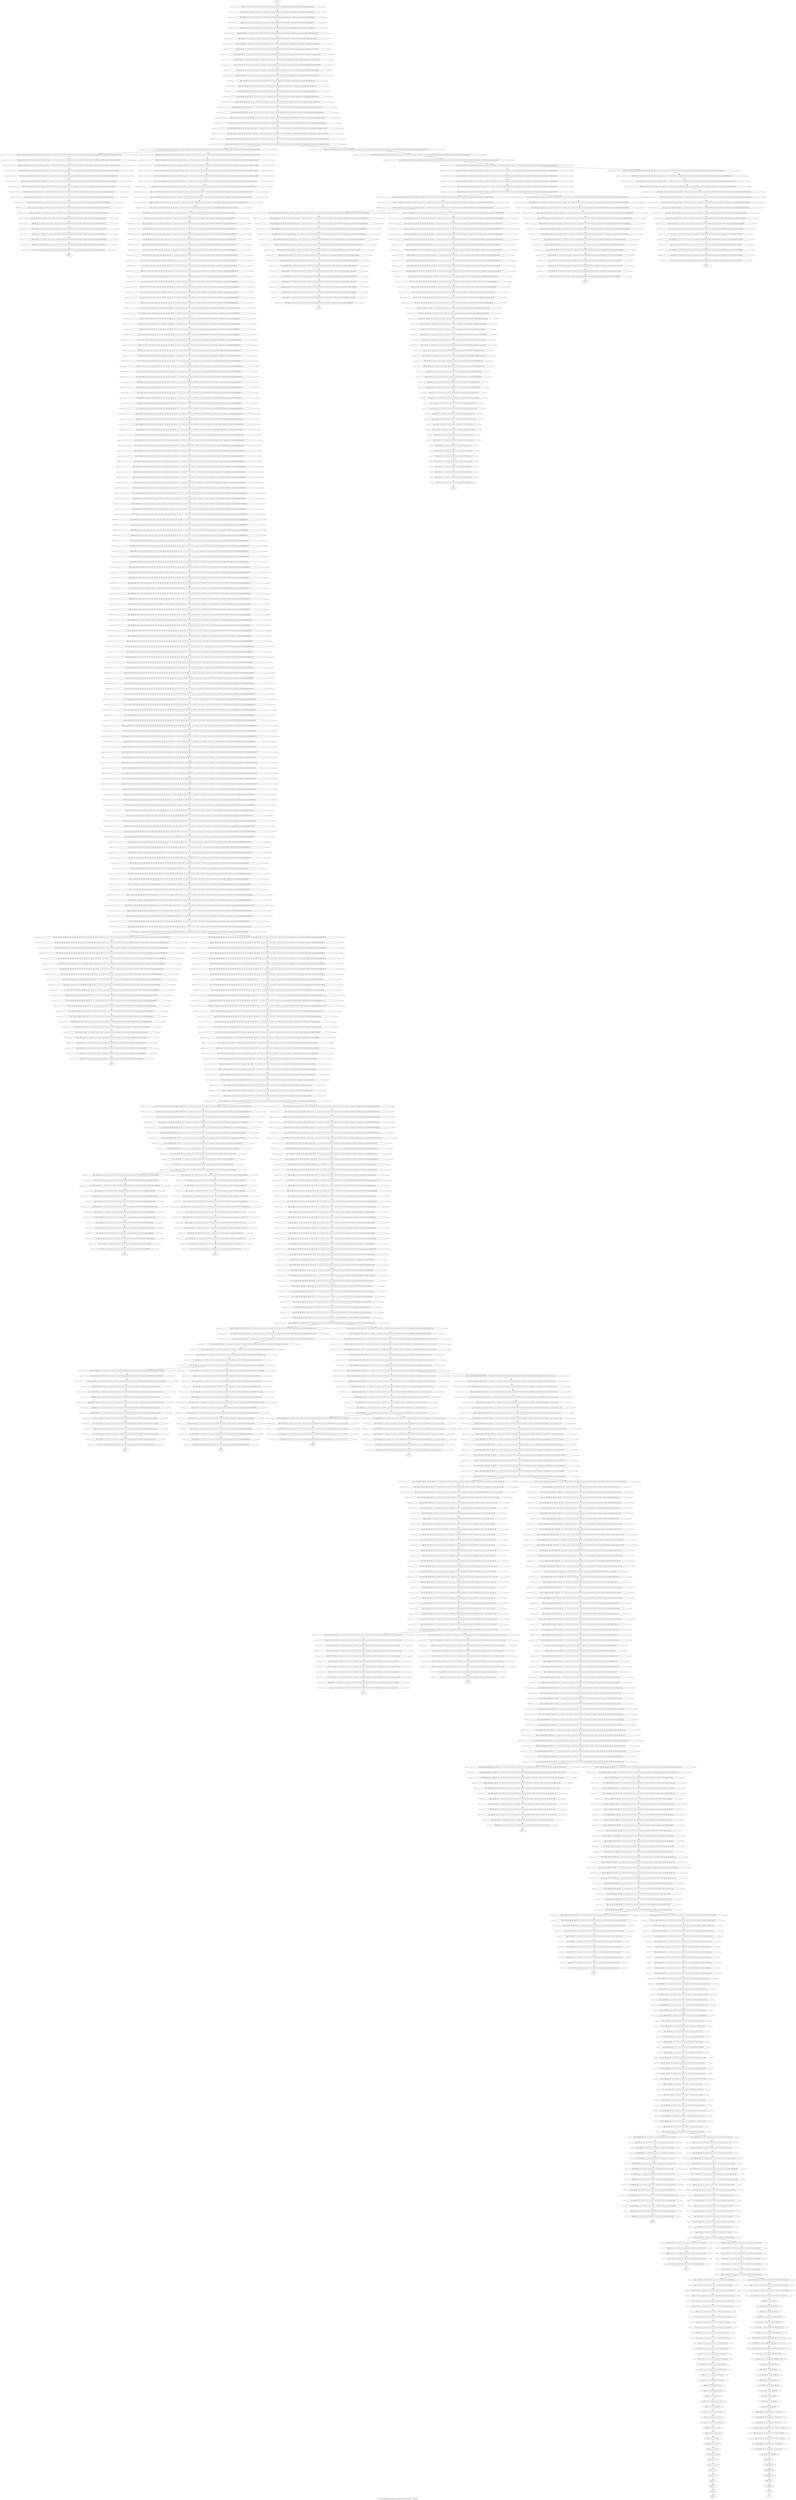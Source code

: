 digraph G {
graph [label="Tree-decomposition of width 29 for register allocator (function __vfnprintf)"]
0[label="0 | : "];
1[label="1 | 337 : "];
2[label="2 | 336 337 : "];
3[label="3 | 335 336 : 0 1 "];
4[label="4 | 334 335 : 0 1 "];
5[label="5 | 329 334 : 0 1 25 166 167 "];
6[label="6 | 329 333 334 : 0 1 25 166 167 174 175 178 179 "];
7[label="7 | 329 332 333 : 0 1 25 166 167 174 175 176 177 178 179 "];
8[label="8 | 329 331 332 : 0 1 25 166 167 174 175 176 177 178 179 "];
9[label="9 | 329 330 331 : 0 1 25 166 167 174 175 176 177 "];
10[label="10 | 328 329 : 0 1 25 166 167 "];
11[label="11 | 325 328 : 0 1 22 25 166 167 "];
12[label="12 | 325 327 328 : 0 1 22 25 166 167 "];
13[label="13 | 325 326 327 : 0 1 22 25 166 167 "];
14[label="14 | 324 325 : 0 1 22 25 166 167 168 169 172 173 "];
15[label="15 | 323 324 : 0 1 8 9 22 25 166 167 168 169 170 171 172 173 "];
16[label="16 | 322 323 : 0 1 8 9 22 25 166 167 168 169 170 171 172 173 "];
17[label="17 | 321 322 : 0 1 8 9 22 25 166 167 168 169 170 171 "];
18[label="18 | 320 321 : 0 1 8 9 22 25 166 167 168 169 "];
19[label="19 | 319 320 : 0 1 8 9 22 25 166 167 "];
20[label="20 | 17 319 : 0 1 2 3 8 9 12 13 14 15 16 17 18 19 20 21 22 23 24 25 "];
21[label="21 | 17 20 319 : 0 1 2 3 8 9 12 13 14 15 16 17 18 19 20 21 22 23 24 25 28 "];
22[label="22 | 20 317 318 : 0 1 2 3 8 9 12 13 14 15 16 17 18 19 20 21 22 23 24 25 28 "];
23[label="23 | 20 316 317 : 0 1 2 3 8 9 12 13 14 15 16 17 18 19 20 21 22 23 24 25 28 "];
24[label="24 | 22 315 316 : 0 1 2 3 8 9 12 13 14 15 16 17 18 19 20 21 22 23 24 25 "];
25[label="25 | 22 314 315 316 : 0 1 2 3 8 9 12 13 14 15 16 17 18 19 20 21 22 23 24 25 "];
26[label="26 | 22 313 314 316 : 0 1 2 3 8 9 12 13 14 15 16 17 18 19 20 21 22 23 24 25 "];
27[label="27 | 22 312 313 316 : 0 1 2 3 8 9 12 13 14 15 16 17 18 19 20 21 22 23 24 25 "];
28[label="28 | 22 311 312 316 : 0 1 2 3 8 9 12 13 14 15 16 17 18 19 20 21 22 23 24 25 165 "];
29[label="29 | 22 310 311 316 : 0 1 2 3 8 9 12 13 14 15 16 17 18 19 20 21 22 23 24 25 163 164 165 "];
30[label="30 | 22 309 310 316 : 0 1 2 3 8 9 12 13 14 15 16 17 18 19 20 21 22 23 24 25 163 164 165 "];
31[label="31 | 22 308 309 316 : 0 1 2 3 8 9 12 13 14 15 16 17 18 19 20 21 22 23 24 25 163 164 "];
32[label="32 | 22 307 308 316 : 0 1 2 3 8 9 12 13 14 15 16 17 18 19 20 21 22 23 24 25 "];
33[label="33 | 300 306 307 : 0 1 2 3 8 9 12 13 14 15 16 17 18 19 20 21 22 23 24 25 "];
34[label="34 | 300 305 306 : 0 1 2 3 8 9 12 13 14 15 16 17 18 19 20 21 22 23 24 25 161 162 "];
35[label="35 | 300 304 305 : 0 1 2 3 8 9 12 13 14 15 16 17 18 19 20 21 22 23 24 25 161 162 "];
36[label="36 | 300 303 304 : 0 1 2 3 8 9 12 13 14 15 16 17 18 19 20 21 22 23 24 25 160 161 162 "];
37[label="37 | 300 302 303 : 0 1 2 3 8 9 12 13 14 15 16 17 18 19 20 21 22 23 24 25 158 159 160 161 162 "];
38[label="38 | 300 301 302 : 0 1 2 3 8 9 12 13 14 15 16 17 18 19 20 21 22 23 24 25 158 159 160 "];
39[label="39 | 22 299 300 316 : 0 1 2 3 8 9 12 13 14 15 16 17 18 19 20 21 22 23 24 25 156 157 "];
40[label="40 | 22 298 299 316 : 0 1 2 3 8 9 12 13 14 15 16 17 18 19 20 21 22 23 24 25 156 157 "];
41[label="41 | 22 297 298 316 : 0 1 2 3 8 9 12 13 14 15 16 17 18 19 20 21 22 23 24 25 156 157 "];
42[label="42 | 22 296 297 316 : 0 1 2 3 8 9 12 13 14 15 16 17 18 19 20 21 22 23 24 25 "];
43[label="43 | 22 295 296 297 : 0 1 2 3 8 9 12 13 14 15 16 17 18 19 20 21 22 23 24 25 154 155 "];
44[label="44 | 22 294 295 297 : 0 1 2 3 8 9 12 13 14 15 16 17 18 19 20 21 22 23 24 25 154 155 "];
45[label="45 | 22 293 294 297 : 0 1 2 3 8 9 12 13 14 15 16 17 18 19 20 21 22 23 24 25 154 155 "];
46[label="46 | 22 292 293 297 : 0 1 2 3 8 9 12 13 14 15 16 17 18 19 20 21 22 23 24 25 "];
47[label="47 | 22 291 292 297 : 0 1 2 3 8 9 12 13 14 15 16 17 18 19 20 21 22 23 24 25 "];
48[label="48 | 22 290 291 297 : 0 1 2 3 8 9 12 13 14 15 16 17 18 19 20 21 22 23 24 25 41 42 "];
49[label="49 | 22 289 290 297 : 0 1 2 3 8 9 12 13 14 15 16 17 18 19 20 21 22 23 24 25 29 30 41 42 "];
50[label="50 | 22 288 289 297 : 0 1 2 3 8 9 12 13 14 15 16 17 18 19 20 21 22 23 24 25 29 30 31 41 42 "];
51[label="51 | 22 287 288 297 : 0 1 2 3 8 9 12 13 14 15 16 17 18 19 20 21 22 23 24 25 29 30 31 32 41 42 "];
52[label="52 | 22 286 287 297 : 0 1 2 3 8 9 12 13 14 15 16 17 18 19 20 21 22 23 24 25 29 30 31 32 33 34 41 42 "];
53[label="53 | 22 285 286 297 : 0 1 2 3 8 9 12 13 14 15 16 17 18 19 20 21 22 23 24 25 29 30 31 32 33 34 37 38 41 42 "];
54[label="54 | 22 284 285 297 : 0 1 2 3 8 9 12 13 14 15 16 17 18 19 20 21 22 23 24 25 29 30 31 32 33 34 37 38 41 42 "];
55[label="55 | 22 283 284 297 : 0 1 2 3 8 9 12 13 14 15 16 17 18 19 20 21 22 23 24 25 29 30 31 32 33 34 37 38 41 42 "];
56[label="56 | 22 169 283 297 : 0 1 2 3 8 9 12 13 14 15 16 17 18 19 20 21 22 23 24 25 29 30 31 32 33 34 37 38 41 42 "];
57[label="57 | 22 169 282 283 297 : 0 1 2 3 8 9 12 13 14 15 16 17 18 19 20 21 22 23 24 25 29 30 31 32 33 34 37 38 41 42 "];
58[label="58 | 22 169 281 282 283 297 : 0 1 2 3 8 9 12 13 14 15 16 17 18 19 20 21 22 23 24 25 29 30 31 32 33 34 37 38 41 42 "];
59[label="59 | 22 169 270 281 283 297 : 0 1 2 3 8 9 12 13 14 15 16 17 18 19 20 21 22 23 24 25 29 30 31 32 33 34 37 38 41 42 43 "];
60[label="60 | 22 169 270 279 280 283 297 : 0 1 2 3 8 9 12 13 14 15 16 17 18 19 20 21 22 23 24 25 29 30 31 32 33 34 37 38 41 42 43 "];
61[label="61 | 22 169 270 278 279 283 297 : 0 1 2 3 8 9 12 13 14 15 16 17 18 19 20 21 22 23 24 25 29 30 31 32 33 34 37 38 41 42 43 152 153 "];
62[label="62 | 22 169 270 277 278 283 297 : 0 1 2 3 8 9 12 13 14 15 16 17 18 19 20 21 22 23 24 25 29 30 31 32 33 34 37 38 41 42 43 150 151 152 153 "];
63[label="63 | 22 169 270 276 277 283 297 : 0 1 2 3 8 9 12 13 14 15 16 17 18 19 20 21 22 23 24 25 29 30 31 32 33 34 37 38 41 42 43 148 149 150 151 152 153 "];
64[label="64 | 22 169 270 275 276 283 297 : 0 1 2 3 8 9 12 13 14 15 16 17 18 19 20 21 22 23 24 25 29 30 31 32 33 34 37 38 41 42 43 148 149 150 151 "];
65[label="65 | 22 169 270 274 275 283 297 : 0 1 2 3 8 9 12 13 14 15 16 17 18 19 20 21 22 23 24 25 29 30 31 32 33 34 37 38 41 42 43 148 149 "];
66[label="66 | 22 169 270 273 274 283 297 : 0 1 2 3 8 9 12 13 14 15 16 17 18 19 20 21 22 23 24 25 29 30 31 32 33 34 37 38 41 42 43 148 149 "];
67[label="67 | 270 272 281 : 0 1 2 3 8 9 12 13 14 15 16 17 18 19 20 21 22 23 24 25 29 30 32 33 34 37 38 41 42 43 "];
68[label="68 | 270 271 272 : 0 1 2 3 8 9 12 13 14 15 16 17 18 19 20 21 22 23 24 25 29 30 32 33 34 37 38 41 42 43 "];
69[label="69 | 22 169 269 270 273 283 297 : 0 1 2 3 8 9 12 13 14 15 16 17 18 19 20 21 22 23 24 25 29 30 31 32 33 34 37 38 41 42 43 146 147 "];
70[label="70 | 22 169 268 269 273 283 297 : 0 1 2 3 8 9 12 13 14 15 16 17 18 19 20 21 22 23 24 25 29 30 31 32 33 34 37 38 41 42 43 146 147 "];
71[label="71 | 22 169 267 268 273 283 297 : 0 1 2 3 8 9 12 13 14 15 16 17 18 19 20 21 22 23 24 25 29 30 31 32 33 34 37 38 41 42 43 145 146 147 "];
72[label="72 | 22 169 266 267 273 283 297 : 0 1 2 3 8 9 12 13 14 15 16 17 18 19 20 21 22 23 24 25 29 30 31 32 33 34 37 38 41 42 43 137 138 145 "];
73[label="73 | 22 169 265 266 273 283 297 : 0 1 2 3 8 9 12 13 14 15 16 17 18 19 20 21 22 23 24 25 29 30 31 32 33 34 37 38 41 42 43 137 138 145 "];
74[label="74 | 22 169 256 265 273 283 297 : 0 1 2 3 8 9 12 13 14 15 16 17 18 19 20 21 22 23 24 25 29 30 31 32 33 34 37 38 41 42 43 132 133 135 136 137 138 "];
75[label="75 | 22 169 256 263 264 273 283 297 : 0 1 2 3 8 9 12 13 14 15 16 17 18 19 20 21 22 23 24 25 29 30 31 32 33 34 37 38 41 42 43 132 133 135 136 137 138 141 142 143 144 "];
76[label="76 | 22 169 256 262 263 273 283 297 : 0 1 2 3 8 9 12 13 14 15 16 17 18 19 20 21 22 23 24 25 29 30 31 32 33 34 37 38 41 42 43 132 133 135 136 137 138 139 140 141 142 143 144 "];
77[label="77 | 22 169 256 261 262 273 283 297 : 0 1 2 3 8 9 12 13 14 15 16 17 18 19 20 21 22 23 24 25 29 30 31 32 33 34 37 38 41 42 43 132 133 135 136 137 138 139 140 141 142 "];
78[label="78 | 22 169 256 260 261 273 283 297 : 0 1 2 3 8 9 12 13 14 15 16 17 18 19 20 21 22 23 24 25 29 30 31 32 33 34 37 38 41 42 43 132 133 135 136 137 138 139 140 "];
79[label="79 | 22 169 256 259 260 273 283 297 : 0 1 2 3 8 9 12 13 14 15 16 17 18 19 20 21 22 23 24 25 29 30 31 32 33 34 37 38 41 42 43 132 133 135 136 137 138 139 140 "];
80[label="80 | 256 258 265 : 0 1 2 3 8 9 12 13 14 15 16 17 18 19 20 21 22 23 24 25 29 30 33 34 37 38 41 42 43 132 133 135 136 137 138 "];
81[label="81 | 256 257 258 : 0 1 2 3 8 9 12 13 14 15 16 17 18 19 20 21 22 23 24 25 29 30 33 34 37 38 41 42 43 132 133 135 136 137 138 "];
82[label="82 | 22 169 255 256 259 273 283 297 : 0 1 2 3 8 9 12 13 14 15 16 17 18 19 20 21 22 23 24 25 29 30 31 32 33 34 37 38 41 42 43 132 133 135 136 137 138 "];
83[label="83 | 22 169 254 255 259 273 283 297 : 0 1 2 3 8 9 12 13 14 15 16 17 18 19 20 21 22 23 24 25 29 30 31 32 33 34 37 38 41 42 43 132 133 134 135 136 137 138 "];
84[label="84 | 22 169 253 254 259 273 283 297 : 0 1 2 3 8 9 12 13 14 15 16 17 18 19 20 21 22 23 24 25 29 30 31 32 33 34 37 38 41 42 43 132 133 134 135 136 "];
85[label="85 | 22 169 252 253 259 273 283 297 : 0 1 2 3 8 9 12 13 14 15 16 17 18 19 20 21 22 23 24 25 29 30 31 32 33 34 37 38 41 42 43 58 59 132 133 134 "];
86[label="86 | 22 169 251 252 259 273 283 297 : 0 1 2 3 8 9 12 13 14 15 16 17 18 19 20 21 22 23 24 25 29 30 31 32 33 34 37 38 41 42 43 58 59 132 133 "];
87[label="87 | 22 169 250 251 259 273 283 297 : 0 1 2 3 8 9 12 13 14 15 16 17 18 19 20 21 22 23 24 25 29 30 31 32 33 34 37 38 41 42 43 58 59 "];
88[label="88 | 22 169 249 250 251 259 273 283 297 : 0 1 2 3 8 9 12 13 14 15 16 17 18 19 20 21 22 23 24 25 29 30 31 32 33 34 37 38 41 42 43 58 59 130 131 "];
89[label="89 | 22 169 248 249 251 259 273 283 297 : 0 1 2 3 8 9 12 13 14 15 16 17 18 19 20 21 22 23 24 25 29 30 31 32 33 34 37 38 41 42 43 58 59 130 131 "];
90[label="90 | 22 169 247 248 251 259 273 283 297 : 0 1 2 3 8 9 12 13 14 15 16 17 18 19 20 21 22 23 24 25 29 30 31 32 33 34 37 38 41 42 43 58 59 128 129 130 131 "];
91[label="91 | 22 169 246 247 251 259 273 283 297 : 0 1 2 3 8 9 12 13 14 15 16 17 18 19 20 21 22 23 24 25 29 30 31 32 33 34 37 38 41 42 43 58 59 128 129 "];
92[label="92 | 22 169 245 246 251 259 273 283 297 : 0 1 2 3 8 9 12 13 14 15 16 17 18 19 20 21 22 23 24 25 29 30 31 32 33 34 37 38 41 42 43 58 59 126 127 128 129 "];
93[label="93 | 22 169 244 245 251 259 273 283 297 : 0 1 2 3 8 9 12 13 14 15 16 17 18 19 20 21 22 23 24 25 29 30 31 32 33 34 37 38 41 42 43 58 59 126 127 128 129 "];
94[label="94 | 22 169 243 244 251 259 273 283 297 : 0 1 2 3 8 9 12 13 14 15 16 17 18 19 20 21 22 23 24 25 29 30 31 32 33 34 37 38 41 42 43 58 59 126 127 "];
95[label="95 | 22 169 242 243 251 259 273 283 297 : 0 1 2 3 8 9 12 13 14 15 16 17 18 19 20 21 22 23 24 25 29 30 31 32 33 34 37 38 41 42 43 58 59 119 120 124 125 "];
96[label="96 | 22 169 241 242 251 259 273 283 297 : 0 1 2 3 8 9 12 13 14 15 16 17 18 19 20 21 22 23 24 25 29 30 31 32 33 34 37 38 41 42 43 58 59 119 120 124 125 "];
97[label="97 | 22 169 240 241 251 259 273 283 297 : 0 1 2 3 8 9 12 13 14 15 16 17 18 19 20 21 22 23 24 25 29 30 31 32 33 34 37 38 41 42 43 58 59 119 120 122 123 124 125 "];
98[label="98 | 22 169 239 240 251 259 273 283 297 : 0 1 2 3 8 9 12 13 14 15 16 17 18 19 20 21 22 23 24 25 29 30 31 32 33 34 37 38 41 42 43 58 59 119 120 122 123 124 125 "];
99[label="99 | 22 169 238 239 251 259 273 283 297 : 0 1 2 3 8 9 12 13 14 15 16 17 18 19 20 21 22 23 24 25 29 30 31 32 33 34 37 38 41 42 43 58 59 119 120 122 123 "];
100[label="100 | 22 169 237 238 251 259 273 283 297 : 0 1 2 3 8 9 12 13 14 15 16 17 18 19 20 21 22 23 24 25 29 30 31 32 33 34 37 38 41 42 43 58 59 119 120 121 "];
101[label="101 | 22 169 236 237 251 259 273 283 297 : 0 1 2 3 8 9 12 13 14 15 16 17 18 19 20 21 22 23 24 25 29 30 31 32 33 34 37 38 41 42 43 58 59 119 120 121 "];
102[label="102 | 22 169 235 236 251 259 273 283 297 : 0 1 2 3 8 9 12 13 14 15 16 17 18 19 20 21 22 23 24 25 29 30 31 32 33 34 37 38 41 42 43 58 59 119 120 121 "];
103[label="103 | 217 234 235 : 0 1 2 3 8 9 12 13 14 15 16 17 18 19 20 21 22 23 24 25 29 30 31 32 33 34 37 38 39 40 41 42 111 112 113 114 119 120 "];
104[label="104 | 217 233 234 235 : 0 1 2 3 8 9 12 13 14 15 16 17 18 19 20 21 22 23 24 25 29 30 31 32 33 34 37 38 39 40 41 42 111 112 113 114 119 120 "];
105[label="105 | 217 232 233 235 : 0 1 2 3 8 9 12 13 14 15 16 17 18 19 20 21 22 23 24 25 29 30 31 32 33 34 37 38 39 40 41 42 111 112 113 114 119 120 "];
106[label="106 | 217 231 232 235 : 0 1 2 3 8 9 12 13 14 15 16 17 18 19 20 21 22 23 24 25 29 30 31 32 33 34 37 38 39 40 41 42 111 112 113 114 119 120 "];
107[label="107 | 217 230 231 235 : 0 1 2 3 8 9 12 13 14 15 16 17 18 19 20 21 22 23 24 25 29 30 31 32 33 34 37 38 39 40 41 42 111 112 113 114 119 120 "];
108[label="108 | 217 229 230 231 235 : 0 1 2 3 8 9 12 13 14 15 16 17 18 19 20 21 22 23 24 25 29 30 31 32 33 34 37 38 39 40 41 42 111 112 113 114 119 120 "];
109[label="109 | 217 228 229 231 235 : 0 1 2 3 8 9 12 13 14 15 16 17 18 19 20 21 22 23 24 25 29 30 31 32 33 34 37 38 39 40 41 42 111 112 113 114 119 120 "];
110[label="110 | 217 227 228 235 : 0 1 2 3 8 9 12 13 14 15 16 17 18 19 20 21 22 23 24 25 29 30 31 32 33 34 37 38 39 40 41 42 111 112 113 114 119 120 "];
111[label="111 | 217 226 227 235 : 0 1 2 3 8 9 12 13 14 15 16 17 18 19 20 21 22 23 24 25 29 30 31 32 33 34 37 38 39 40 41 42 111 112 113 114 119 120 "];
112[label="112 | 217 225 226 235 : 0 1 2 3 8 9 12 13 14 15 16 17 18 19 20 21 22 23 24 25 29 30 31 32 33 34 37 38 39 40 41 42 111 112 113 114 119 120 "];
113[label="113 | 217 224 225 226 235 : 0 1 2 3 8 9 12 13 14 15 16 17 18 19 20 21 22 23 24 25 29 30 31 32 33 34 37 38 39 40 41 42 111 112 113 114 119 120 "];
114[label="114 | 217 223 224 226 235 : 0 1 2 3 8 9 12 13 14 15 16 17 18 19 20 21 22 23 24 25 29 30 31 32 33 34 37 38 39 40 41 42 111 112 113 114 119 120 "];
115[label="115 | 217 222 223 226 : 0 1 2 3 8 9 12 13 14 15 16 17 18 19 20 21 22 23 24 25 29 30 31 32 33 34 37 38 39 40 41 42 111 112 113 114 119 120 "];
116[label="116 | 217 221 222 : 0 1 2 3 8 9 12 13 14 15 16 17 18 19 20 21 22 23 24 25 29 30 31 32 33 34 37 38 39 40 41 42 111 112 113 114 119 120 "];
117[label="117 | 217 220 221 : 0 1 2 3 8 9 12 13 14 15 16 17 18 19 20 21 22 23 24 25 29 30 31 32 33 34 37 38 39 40 41 42 111 112 113 114 119 120 "];
118[label="118 | 217 219 235 : 0 1 2 3 8 9 12 13 14 15 16 17 18 19 20 21 22 23 24 25 29 30 31 32 33 34 37 38 39 40 41 42 111 112 113 114 119 120 "];
119[label="119 | 217 218 219 : 0 1 2 3 8 9 12 13 14 15 16 17 18 19 20 21 22 23 24 25 29 30 31 32 33 34 37 38 39 40 41 42 111 112 113 114 119 120 "];
120[label="120 | 22 169 216 217 251 259 273 283 297 : 0 1 2 3 8 9 12 13 14 15 16 17 18 19 20 21 22 23 24 25 29 30 31 32 33 34 37 38 39 40 41 42 43 58 59 111 112 113 114 119 120 "];
121[label="121 | 22 169 215 216 251 259 273 283 297 : 0 1 2 3 8 9 12 13 14 15 16 17 18 19 20 21 22 23 24 25 29 30 31 32 33 34 37 38 39 40 41 42 43 58 59 111 112 113 114 119 120 "];
122[label="122 | 22 169 214 215 251 259 273 297 : 0 1 2 3 8 9 12 13 14 15 16 17 18 19 20 21 22 23 24 25 29 30 31 32 33 34 37 38 39 40 41 42 43 58 59 111 112 113 114 119 120 "];
123[label="123 | 22 169 213 214 251 259 273 297 : 0 1 2 3 8 9 12 13 14 15 16 17 18 19 20 21 22 23 24 25 29 30 31 32 33 34 37 38 39 40 41 42 43 58 59 111 112 113 114 117 118 119 120 "];
124[label="124 | 22 169 212 213 251 259 273 297 : 0 1 2 3 8 9 12 13 14 15 16 17 18 19 20 21 22 23 24 25 29 30 31 32 33 34 37 38 39 40 41 42 43 58 59 111 112 113 114 117 118 "];
125[label="125 | 22 169 211 212 251 259 273 297 : 0 1 2 3 8 9 12 13 14 15 16 17 18 19 20 21 22 23 24 25 29 30 31 32 33 34 37 38 39 40 41 42 43 58 59 111 112 113 114 117 118 "];
126[label="126 | 22 169 210 211 251 259 273 297 : 0 1 2 3 8 9 12 13 14 15 16 17 18 19 20 21 22 23 24 25 29 30 31 32 33 34 37 38 39 40 41 42 43 58 59 111 112 113 114 115 116 "];
127[label="127 | 22 169 209 210 251 259 273 297 : 0 1 2 3 8 9 12 13 14 15 16 17 18 19 20 21 22 23 24 25 29 30 31 32 33 34 37 38 39 40 41 42 43 58 59 111 112 113 114 115 116 "];
128[label="128 | 204 208 209 : 0 1 2 3 8 9 12 13 14 15 16 17 18 19 20 21 22 23 24 25 29 30 31 32 33 34 37 38 39 40 43 111 112 113 114 115 116 "];
129[label="129 | 204 207 208 : 0 1 2 3 8 9 12 13 14 15 16 17 18 19 20 21 22 23 24 25 29 30 31 32 33 34 37 38 39 40 43 111 112 113 114 115 116 "];
130[label="130 | 204 206 209 : 0 1 2 3 8 9 12 13 14 15 16 17 18 19 20 21 22 23 24 25 29 30 31 32 33 34 37 38 39 40 43 111 112 113 114 115 116 "];
131[label="131 | 204 205 206 : 0 1 2 3 8 9 12 13 14 15 16 17 18 19 20 21 22 23 24 25 29 30 31 32 33 34 37 38 39 40 43 111 112 113 114 115 116 "];
132[label="132 | 22 169 203 204 251 259 273 297 : 0 1 2 3 8 9 12 13 14 15 16 17 18 19 20 21 22 23 24 25 29 30 31 32 33 34 37 38 39 40 41 42 43 58 59 111 112 113 114 "];
133[label="133 | 22 169 202 203 251 259 273 297 : 0 1 2 3 8 9 12 13 14 15 16 17 18 19 20 21 22 23 24 25 29 30 31 32 33 34 37 38 39 40 41 42 43 58 59 99 100 101 102 111 112 113 114 "];
134[label="134 | 22 169 201 202 251 259 273 297 : 0 1 2 3 8 9 12 13 14 15 16 17 18 19 20 21 22 23 24 25 29 30 31 32 33 34 37 38 39 40 41 42 43 58 59 99 100 101 102 111 112 113 114 "];
135[label="135 | 187 200 201 : 0 1 2 3 8 9 12 13 14 15 16 17 18 19 20 21 22 23 24 25 29 30 31 32 33 34 37 38 39 40 43 44 45 99 100 101 102 109 110 "];
136[label="136 | 187 199 200 : 0 1 2 3 8 9 12 13 14 15 16 17 18 19 20 21 22 23 24 25 29 30 31 32 33 34 37 38 39 40 43 44 45 99 100 101 102 107 108 109 110 "];
137[label="137 | 187 198 199 : 0 1 2 3 8 9 12 13 14 15 16 17 18 19 20 21 22 23 24 25 29 30 31 32 33 34 37 38 39 40 43 44 45 105 106 107 108 109 110 "];
138[label="138 | 187 197 198 : 0 1 2 3 8 9 12 13 14 15 16 17 18 19 20 21 22 23 24 25 29 30 31 32 33 34 37 38 39 40 43 44 45 103 104 105 106 107 108 "];
139[label="139 | 187 196 197 : 0 1 2 3 8 9 12 13 14 15 16 17 18 19 20 21 22 23 24 25 29 30 31 32 33 34 37 38 39 40 43 44 45 103 104 105 106 "];
140[label="140 | 187 195 196 : 0 1 2 3 8 9 12 13 14 15 16 17 18 19 20 21 22 23 24 25 29 30 31 32 33 34 37 38 39 40 43 44 45 103 104 "];
141[label="141 | 187 194 195 : 0 1 2 3 8 9 12 13 14 15 16 17 18 19 20 21 22 23 24 25 29 30 31 32 33 34 37 38 39 40 43 44 45 103 104 "];
142[label="142 | 187 193 201 : 0 1 2 3 8 9 12 13 14 15 16 17 18 19 20 21 22 23 24 25 29 30 31 32 33 34 37 38 39 40 43 44 45 99 100 101 102 "];
143[label="143 | 187 192 193 : 0 1 2 3 8 9 12 13 14 15 16 17 18 19 20 21 22 23 24 25 29 30 31 32 33 34 37 38 39 40 43 44 45 97 98 99 100 101 102 "];
144[label="144 | 187 191 192 : 0 1 2 3 8 9 12 13 14 15 16 17 18 19 20 21 22 23 24 25 29 30 31 32 33 34 37 38 39 40 43 44 45 95 96 97 98 99 100 101 102 "];
145[label="145 | 187 190 191 : 0 1 2 3 8 9 12 13 14 15 16 17 18 19 20 21 22 23 24 25 29 30 31 32 33 34 37 38 39 40 43 44 45 93 94 95 96 97 98 "];
146[label="146 | 187 189 190 : 0 1 2 3 8 9 12 13 14 15 16 17 18 19 20 21 22 23 24 25 29 30 31 32 33 34 37 38 39 40 43 44 45 93 94 95 96 "];
147[label="147 | 187 188 189 : 0 1 2 3 8 9 12 13 14 15 16 17 18 19 20 21 22 23 24 25 29 30 31 32 33 34 37 38 39 40 43 44 45 93 94 "];
148[label="148 | 22 169 186 187 251 259 273 297 : 0 1 2 3 8 9 12 13 14 15 16 17 18 19 20 21 22 23 24 25 29 30 31 32 33 34 37 38 39 40 41 42 43 44 45 58 59 "];
149[label="149 | 22 169 172 186 251 259 273 297 : 0 1 2 3 8 9 12 13 14 15 16 17 18 19 20 21 22 23 24 25 29 30 31 32 33 34 37 38 39 40 41 42 43 44 45 58 59 "];
150[label="150 | 22 169 172 185 186 251 259 273 297 : 0 1 2 3 8 9 12 13 14 15 16 17 18 19 20 21 22 23 24 25 29 30 31 32 33 34 37 38 39 40 41 42 43 44 45 58 59 "];
151[label="151 | 22 169 172 184 185 186 251 259 273 297 : 0 1 2 3 8 9 12 13 14 15 16 17 18 19 20 21 22 23 24 25 29 30 31 32 33 34 37 38 39 40 41 42 43 44 45 58 59 "];
152[label="152 | 22 169 172 183 184 186 251 259 273 297 : 0 1 2 3 8 9 12 13 14 15 16 17 18 19 20 21 22 23 24 25 29 30 31 32 33 34 37 38 39 40 41 42 43 44 45 58 59 "];
153[label="153 | 22 169 172 182 183 184 186 251 259 273 297 : 0 1 2 3 8 9 12 13 14 15 16 17 18 19 20 21 22 23 24 25 29 30 31 32 33 34 37 38 39 40 41 42 43 44 45 58 59 "];
154[label="154 | 22 169 172 181 182 184 186 251 259 273 297 : 0 1 2 3 8 9 12 13 14 15 16 17 18 19 20 21 22 23 24 25 29 30 31 32 33 34 37 38 39 40 41 42 43 44 45 58 59 "];
155[label="155 | 22 169 172 180 181 184 186 251 259 273 297 : 0 1 2 3 8 9 12 13 14 15 16 17 18 19 20 21 22 23 24 25 29 30 31 32 33 34 37 38 39 40 41 42 43 44 45 58 59 "];
156[label="156 | 22 169 172 179 180 181 184 186 251 259 273 297 : 0 1 2 3 8 9 12 13 14 15 16 17 18 19 20 21 22 23 24 25 29 30 31 32 33 34 37 38 39 40 41 42 43 44 45 58 59 "];
157[label="157 | 22 169 172 178 179 181 184 186 251 259 273 297 : 0 1 2 3 8 9 12 13 14 15 16 17 18 19 20 21 22 23 24 25 29 30 31 32 33 34 37 38 39 40 41 42 43 44 45 58 59 "];
158[label="158 | 22 169 172 177 178 181 184 186 251 259 273 297 : 0 1 2 3 8 9 12 13 14 15 16 17 18 19 20 21 22 23 24 25 29 30 31 32 33 34 37 38 39 40 41 42 43 44 45 58 59 "];
159[label="159 | 22 169 172 176 177 181 184 186 251 259 273 297 : 0 1 2 3 8 9 12 13 14 15 16 17 18 19 20 21 22 23 24 25 29 30 31 32 33 34 37 38 39 40 41 42 43 44 45 58 59 "];
160[label="160 | 22 169 172 175 176 181 184 186 251 259 273 297 : 0 1 2 3 8 9 12 13 14 15 16 17 18 19 20 21 22 23 24 25 29 30 31 32 33 34 37 38 39 40 41 42 43 44 45 58 59 "];
161[label="161 | 22 169 172 174 175 176 181 184 186 251 259 273 297 : 0 1 2 3 8 9 12 13 14 15 16 17 18 19 20 21 22 23 24 25 29 30 31 32 33 34 37 38 39 40 41 42 43 44 45 58 59 "];
162[label="162 | 22 169 172 173 174 176 181 184 186 251 259 273 297 : 0 1 2 3 8 9 12 13 14 15 16 17 18 19 20 21 22 23 24 25 29 30 31 32 33 34 37 38 39 40 41 42 43 44 45 58 59 "];
163[label="163 | 22 169 171 172 173 176 181 184 186 251 259 273 297 : 0 1 2 3 8 9 12 13 14 15 16 17 18 19 20 21 22 23 24 25 29 30 31 32 33 34 37 38 39 40 41 42 43 44 45 58 59 "];
164[label="164 | 22 169 170 171 173 176 181 184 186 251 259 273 297 : 0 1 2 3 8 9 12 13 14 15 16 17 18 19 20 21 22 23 24 25 29 30 31 32 33 34 37 38 39 40 41 42 43 44 45 58 59 "];
165[label="165 | 22 168 169 170 173 176 181 184 186 251 259 273 297 : 0 1 2 3 8 9 12 13 14 15 16 17 18 19 20 21 22 23 24 25 29 30 31 32 33 34 37 38 39 40 41 42 43 44 45 58 59 91 92 "];
166[label="166 | 22 167 168 170 173 176 181 184 186 251 259 273 297 : 0 1 2 3 8 9 12 13 14 15 16 17 18 19 20 21 22 23 24 25 29 30 31 32 33 34 37 38 39 40 41 42 43 44 45 58 59 91 92 "];
167[label="167 | 22 166 167 170 173 176 181 184 186 251 259 273 297 : 0 1 2 3 8 9 12 13 14 15 16 17 18 19 20 21 22 23 24 25 29 30 31 32 33 34 37 38 39 40 41 42 43 44 45 58 59 79 80 81 82 91 92 "];
168[label="168 | 22 165 166 170 173 176 181 184 186 251 259 273 297 : 0 1 2 3 8 9 12 13 14 15 16 17 18 19 20 21 22 23 24 25 29 30 31 32 33 34 37 38 39 40 41 42 43 44 45 58 59 79 80 81 82 "];
169[label="169 | 22 164 165 170 173 176 181 184 186 251 259 273 297 : 0 1 2 3 8 9 12 13 14 15 16 17 18 19 20 21 22 23 24 25 29 30 31 32 33 34 37 38 39 40 41 42 43 44 45 58 59 79 80 81 82 "];
170[label="170 | 150 163 164 : 0 1 2 3 8 9 12 13 14 15 16 17 18 19 20 21 22 23 24 25 29 30 31 32 33 34 37 38 44 45 79 80 81 82 89 90 "];
171[label="171 | 150 162 163 : 0 1 2 3 8 9 12 13 14 15 16 17 18 19 20 21 22 23 24 25 29 30 31 32 33 34 37 38 44 45 79 80 81 82 87 88 89 90 "];
172[label="172 | 150 161 162 : 0 1 2 3 8 9 12 13 14 15 16 17 18 19 20 21 22 23 24 25 29 30 31 32 33 34 37 38 44 45 85 86 87 88 89 90 "];
173[label="173 | 150 160 161 : 0 1 2 3 8 9 12 13 14 15 16 17 18 19 20 21 22 23 24 25 29 30 31 32 33 34 37 38 44 45 83 84 85 86 87 88 "];
174[label="174 | 150 159 160 : 0 1 2 3 8 9 12 13 14 15 16 17 18 19 20 21 22 23 24 25 29 30 31 32 33 34 37 38 44 45 83 84 85 86 "];
175[label="175 | 150 158 159 : 0 1 2 3 8 9 12 13 14 15 16 17 18 19 20 21 22 23 24 25 29 30 31 32 33 34 37 38 44 45 83 84 "];
176[label="176 | 150 157 158 : 0 1 2 3 8 9 12 13 14 15 16 17 18 19 20 21 22 23 24 25 29 30 31 32 33 34 37 38 44 45 83 84 "];
177[label="177 | 150 156 164 : 0 1 2 3 8 9 12 13 14 15 16 17 18 19 20 21 22 23 24 25 29 30 31 32 33 34 37 38 44 45 79 80 81 82 "];
178[label="178 | 150 155 156 : 0 1 2 3 8 9 12 13 14 15 16 17 18 19 20 21 22 23 24 25 29 30 31 32 33 34 37 38 44 45 77 78 79 80 81 82 "];
179[label="179 | 150 154 155 : 0 1 2 3 8 9 12 13 14 15 16 17 18 19 20 21 22 23 24 25 29 30 31 32 33 34 37 38 44 45 75 76 77 78 79 80 81 82 "];
180[label="180 | 150 153 154 : 0 1 2 3 8 9 12 13 14 15 16 17 18 19 20 21 22 23 24 25 29 30 31 32 33 34 37 38 44 45 73 74 75 76 77 78 "];
181[label="181 | 150 152 153 : 0 1 2 3 8 9 12 13 14 15 16 17 18 19 20 21 22 23 24 25 29 30 31 32 33 34 37 38 44 45 73 74 75 76 "];
182[label="182 | 150 151 152 : 0 1 2 3 8 9 12 13 14 15 16 17 18 19 20 21 22 23 24 25 29 30 31 32 33 34 37 38 44 45 73 74 "];
183[label="183 | 22 149 150 170 173 176 181 184 186 251 259 273 297 : 0 1 2 3 8 9 12 13 14 15 16 17 18 19 20 21 22 23 24 25 29 30 31 32 33 34 37 38 39 40 41 42 43 44 45 58 59 "];
184[label="184 | 22 148 149 170 173 176 181 184 186 251 259 273 297 : 0 1 2 3 8 9 12 13 14 15 16 17 18 19 20 21 22 23 24 25 29 30 31 32 33 34 35 36 37 38 39 40 41 42 43 44 45 58 59 "];
185[label="185 | 22 147 148 149 170 173 176 181 184 186 251 259 273 297 : 0 1 2 3 8 9 12 13 14 15 16 17 18 19 20 21 22 23 24 25 29 30 31 32 33 34 35 36 37 38 39 40 41 42 43 44 45 58 59 "];
186[label="186 | 22 146 147 148 149 170 173 176 181 184 186 251 259 273 297 : 0 1 2 3 8 9 12 13 14 15 16 17 18 19 20 21 22 23 24 25 29 30 31 32 33 34 35 36 37 38 39 40 41 42 43 44 45 58 59 "];
187[label="187 | 22 145 146 148 149 170 173 176 181 184 186 251 259 273 297 : 0 1 2 3 8 9 12 13 14 15 16 17 18 19 20 21 22 23 24 25 29 30 31 32 33 34 35 36 37 38 39 40 41 42 43 44 45 58 59 "];
188[label="188 | 22 144 145 146 148 149 170 173 176 181 184 186 251 259 273 297 : 0 1 2 3 8 9 12 13 14 15 16 17 18 19 20 21 22 23 24 25 29 30 31 32 33 34 35 36 37 38 39 40 41 42 43 44 45 58 59 "];
189[label="189 | 22 143 144 145 146 148 149 170 173 176 181 184 186 251 259 273 297 : 0 1 2 3 8 9 12 13 14 15 16 17 18 19 20 21 22 23 24 25 29 30 31 32 33 34 35 36 37 38 39 40 41 42 43 44 45 58 59 "];
190[label="190 | 22 142 143 145 146 148 149 170 173 176 181 184 186 251 259 273 297 : 0 1 2 3 8 9 12 13 14 15 16 17 18 19 20 21 22 23 24 25 29 30 31 32 33 34 35 36 37 38 39 40 41 42 43 44 45 58 59 "];
191[label="191 | 22 141 142 143 145 146 148 149 170 173 176 181 184 186 251 259 273 297 : 0 1 2 3 8 9 12 13 14 15 16 17 18 19 20 21 22 23 24 25 29 30 31 32 33 34 35 36 37 38 39 40 41 42 43 44 45 58 59 "];
192[label="192 | 22 140 141 142 143 145 146 148 149 170 173 176 181 184 186 251 259 273 297 : 0 1 2 3 8 9 12 13 14 15 16 17 18 19 20 21 22 23 24 25 29 30 31 32 33 34 35 36 37 38 39 40 41 42 43 44 45 58 59 "];
193[label="193 | 22 139 140 142 143 145 146 148 149 170 173 176 181 184 186 251 259 273 297 : 0 1 2 3 8 9 12 13 14 15 16 17 18 19 20 21 22 23 24 25 29 30 31 32 33 34 35 36 37 38 39 40 41 42 43 44 45 58 59 "];
194[label="194 | 22 138 139 140 142 143 145 146 148 149 170 173 176 181 184 186 251 259 273 297 : 0 1 2 3 8 9 12 13 14 15 16 17 18 19 20 21 22 23 24 25 29 30 31 32 33 34 35 36 37 38 39 40 41 42 43 44 45 58 59 71 72 "];
195[label="195 | 22 137 138 139 140 142 143 145 146 148 149 170 173 176 181 184 186 251 259 273 297 : 0 1 2 3 8 9 12 13 14 15 16 17 18 19 20 21 22 23 24 25 29 30 31 32 33 34 35 36 37 38 39 40 41 42 43 44 45 58 59 69 70 71 72 "];
196[label="196 | 22 136 137 139 140 142 143 145 146 148 149 170 173 176 181 184 186 251 259 273 297 : 0 1 2 3 8 9 12 13 14 15 16 17 18 19 20 21 22 23 24 25 29 30 31 32 33 34 35 36 37 38 39 40 41 42 43 44 45 58 59 69 70 71 72 "];
197[label="197 | 22 135 136 139 140 142 143 145 146 148 149 170 173 176 181 184 186 251 259 273 297 : 0 1 2 3 8 9 12 13 14 15 16 17 18 19 20 21 22 23 24 25 29 30 31 32 33 34 35 36 37 38 39 40 41 42 43 44 45 58 59 69 70 "];
198[label="198 | 22 134 135 139 140 142 143 145 146 148 149 170 173 176 181 184 186 251 259 273 297 : 0 1 2 3 8 9 12 13 14 15 16 17 18 19 20 21 22 23 24 25 29 30 31 32 33 34 35 36 37 38 39 40 41 42 43 44 45 58 59 69 70 "];
199[label="199 | 22 133 134 135 139 140 142 143 145 146 148 149 170 173 176 181 184 186 251 259 273 297 : 0 1 2 3 8 9 12 13 14 15 16 17 18 19 20 21 22 23 24 25 29 30 31 32 33 34 35 36 37 38 39 40 41 42 43 44 45 58 59 69 70 "];
200[label="200 | 22 132 133 135 139 140 142 143 145 146 148 149 170 173 176 181 184 186 251 259 273 297 : 0 1 2 3 8 9 12 13 14 15 16 17 18 19 20 21 22 23 24 25 29 30 31 32 33 34 35 36 37 38 39 40 41 42 43 44 45 58 59 69 70 "];
201[label="201 | 22 129 132 135 139 140 142 143 145 146 148 149 170 173 176 181 184 186 251 259 273 297 : 0 1 2 3 8 9 12 13 14 15 16 17 18 19 20 21 22 23 24 25 29 30 31 32 33 34 35 36 37 38 39 40 41 42 43 44 45 58 59 69 70 "];
202[label="202 | 129 130 131 : 0 1 2 3 8 9 12 13 14 15 16 17 18 19 20 21 22 23 24 25 29 30 31 32 33 34 35 36 37 38 39 40 41 42 43 44 45 69 70 "];
203[label="203 | 22 128 129 131 135 139 140 142 143 145 146 148 149 170 173 176 181 184 186 251 259 273 297 : 0 1 2 3 8 9 12 13 14 15 16 17 18 19 20 21 22 23 24 25 29 30 31 32 33 34 35 36 37 38 39 40 41 42 43 44 45 58 59 67 68 69 70 "];
204[label="204 | 22 127 128 131 135 139 140 142 143 145 146 148 149 170 173 176 181 184 186 251 259 273 297 : 0 1 2 3 8 9 12 13 14 15 16 17 18 19 20 21 22 23 24 25 29 30 31 32 33 34 35 36 37 38 39 40 41 42 43 44 45 58 59 65 66 67 68 69 70 "];
205[label="205 | 22 126 127 131 135 139 140 142 143 145 146 148 149 170 173 176 181 184 186 251 259 273 297 : 0 1 2 3 8 9 12 13 14 15 16 17 18 19 20 21 22 23 24 25 29 30 31 32 33 34 35 36 37 38 39 40 41 42 43 44 45 58 59 63 64 65 66 67 68 69 70 "];
206[label="206 | 22 125 126 131 135 139 140 142 143 145 146 148 149 170 173 176 181 184 186 251 259 273 297 : 0 1 2 3 8 9 12 13 14 15 16 17 18 19 20 21 22 23 24 25 29 30 31 32 33 34 35 36 37 38 39 40 41 42 43 44 45 58 59 63 64 65 66 69 70 "];
207[label="207 | 22 124 125 131 135 139 140 142 143 145 146 148 149 170 173 176 181 184 186 251 259 273 297 : 0 1 2 3 8 9 12 13 14 15 16 17 18 19 20 21 22 23 24 25 29 30 31 32 33 34 35 36 37 38 39 40 41 42 43 44 45 58 59 63 64 69 70 "];
208[label="208 | 22 123 124 131 135 139 140 142 143 145 146 148 149 170 173 176 181 184 186 251 259 273 297 : 0 1 2 3 8 9 12 13 14 15 16 17 18 19 20 21 22 23 24 25 29 30 31 32 33 34 35 36 37 38 39 40 41 42 43 44 45 58 59 63 64 69 70 "];
209[label="209 | 22 122 123 131 135 139 140 142 143 145 146 148 149 170 173 176 181 184 186 251 259 273 297 : 0 1 2 3 8 9 12 13 14 15 16 17 18 19 20 21 22 23 24 25 29 30 31 32 33 34 35 36 37 38 39 40 41 42 43 44 45 58 59 69 70 "];
210[label="210 | 22 121 122 123 131 135 139 140 142 143 145 146 148 149 170 173 176 181 184 186 251 259 273 297 : 0 1 2 3 8 9 12 13 14 15 16 17 18 19 20 21 22 23 24 25 29 30 31 32 33 34 35 36 37 38 39 40 41 42 43 44 45 58 59 69 70 "];
211[label="211 | 22 120 121 122 123 131 135 139 140 142 143 145 146 148 149 170 173 176 181 184 186 251 259 273 297 : 0 1 2 3 8 9 12 13 14 15 16 17 18 19 20 21 22 23 24 25 29 30 31 32 33 34 35 36 37 38 39 40 41 42 43 44 45 58 59 69 70 "];
212[label="212 | 22 119 120 122 123 131 135 139 140 142 143 145 146 148 149 170 173 176 181 184 186 251 259 273 297 : 0 1 2 3 8 9 12 13 14 15 16 17 18 19 20 21 22 23 24 25 29 30 31 32 33 34 35 36 37 38 39 40 41 42 43 44 45 58 59 69 70 "];
213[label="213 | 22 118 119 120 122 123 131 135 139 140 142 143 145 146 148 149 170 173 176 181 184 186 251 259 273 297 : 0 1 2 3 8 9 12 13 14 15 16 17 18 19 20 21 22 23 24 25 29 30 31 32 33 34 35 36 37 38 39 40 41 42 43 44 45 58 59 61 62 69 70 "];
214[label="214 | 22 117 118 119 120 122 123 131 135 139 140 142 143 145 146 148 149 170 173 176 181 184 186 251 259 273 297 : 0 1 2 3 8 9 12 13 14 15 16 17 18 19 20 21 22 23 24 25 29 30 31 32 33 34 35 36 37 38 39 40 41 42 43 44 45 58 59 61 62 69 70 "];
215[label="215 | 22 116 117 119 120 122 123 131 135 139 140 142 143 145 146 148 149 170 173 176 181 184 186 251 259 273 297 : 0 1 2 3 8 9 12 13 14 15 16 17 18 19 20 21 22 23 24 25 29 30 31 32 33 34 35 36 37 38 39 40 41 42 43 44 45 58 59 61 62 69 70 "];
216[label="216 | 22 115 116 119 120 122 123 131 135 139 140 142 143 145 146 148 149 170 173 176 181 184 186 251 259 273 297 : 0 1 2 3 8 9 12 13 14 15 16 17 18 19 20 21 22 23 24 25 29 30 31 32 33 34 35 36 37 38 39 40 41 42 43 44 45 58 59 69 70 "];
217[label="217 | 22 114 115 116 119 120 122 123 131 135 139 140 142 143 145 146 148 149 170 173 176 181 184 186 251 259 273 297 : 0 1 2 3 8 9 12 13 14 15 16 17 18 19 20 21 22 23 24 25 29 30 31 32 33 34 35 36 37 38 39 40 41 42 43 44 45 58 59 69 70 "];
218[label="218 | 22 113 114 115 116 119 120 122 123 131 135 139 140 142 143 145 146 148 149 170 173 176 181 184 186 251 259 273 297 : 0 1 2 3 8 9 12 13 14 15 16 17 18 19 20 21 22 23 24 25 29 30 31 32 33 34 35 36 37 38 39 40 41 42 43 44 45 58 59 69 70 "];
219[label="219 | 22 112 113 115 116 119 120 122 123 131 135 139 140 142 143 145 146 148 149 170 173 176 181 184 186 251 259 273 297 : 0 1 2 3 8 9 12 13 14 15 16 17 18 19 20 21 22 23 24 25 29 30 31 32 33 34 35 36 37 38 39 40 41 42 43 44 45 58 59 69 70 "];
220[label="220 | 22 111 112 113 115 116 119 120 122 123 131 135 139 140 142 143 145 146 148 149 170 173 176 181 184 186 251 259 273 297 : 0 1 2 3 8 9 12 13 14 15 16 17 18 19 20 21 22 23 24 25 29 30 31 32 33 34 35 36 37 38 39 40 41 42 43 44 45 58 59 69 70 "];
221[label="221 | 22 110 111 113 115 116 119 120 122 123 131 135 139 140 142 143 145 146 148 149 170 173 176 181 184 186 251 259 273 297 : 0 1 2 3 8 9 12 13 14 15 16 17 18 19 20 21 22 23 24 25 29 30 31 32 33 34 35 36 37 38 39 40 41 42 43 44 45 58 59 69 70 "];
222[label="222 | 22 109 110 113 115 116 119 120 122 123 131 135 139 140 142 143 145 146 148 149 170 173 176 181 184 186 251 259 273 297 : 0 1 2 3 8 9 12 13 14 15 16 17 18 19 20 21 22 23 24 25 29 30 31 32 33 34 35 36 37 38 39 40 41 42 43 44 45 58 59 69 70 "];
223[label="223 | 22 108 109 110 113 115 116 119 120 122 123 131 135 139 140 142 143 145 146 148 149 170 173 176 181 184 186 251 259 273 : 0 1 2 3 8 9 12 13 14 15 16 17 18 19 20 21 22 23 24 25 29 30 31 32 33 34 35 36 37 38 39 40 41 42 43 44 45 58 59 69 70 "];
224[label="224 | 22 107 108 110 113 115 116 119 120 122 123 131 135 139 140 142 143 145 146 148 149 170 173 176 181 186 251 259 273 : 0 1 2 3 8 9 12 13 14 15 16 17 18 19 20 21 22 23 24 25 29 30 31 32 33 34 35 36 37 38 39 40 41 42 43 44 45 58 59 60 69 70 "];
225[label="225 | 22 106 107 110 113 115 116 119 120 122 123 131 135 139 140 142 143 145 146 148 149 170 173 176 181 186 251 259 273 : 0 1 2 3 8 9 12 13 14 15 16 17 18 19 20 21 22 23 24 25 29 30 31 32 33 34 35 36 37 38 39 40 41 42 43 44 45 58 59 60 69 70 "];
226[label="226 | 22 105 106 110 113 115 116 119 120 122 123 131 135 139 140 142 143 145 146 148 149 170 173 176 181 251 259 273 : 0 1 2 3 8 9 12 13 14 15 16 17 18 19 20 21 22 23 24 25 29 30 31 32 33 34 35 36 37 38 39 40 41 42 43 44 45 58 59 60 69 70 "];
227[label="227 | 22 104 105 110 113 115 116 119 120 122 123 131 135 139 140 142 143 145 146 148 149 170 173 176 181 251 259 273 : 0 1 2 3 8 9 12 13 14 15 16 17 18 19 20 21 22 23 24 25 29 30 31 32 33 34 35 36 37 38 39 40 41 42 43 44 45 58 59 60 69 70 "];
228[label="228 | 22 103 104 110 113 115 116 119 120 122 123 131 135 139 140 142 143 145 146 148 149 170 173 176 181 251 259 : 0 1 2 3 8 9 12 13 14 15 16 17 18 19 20 21 22 23 24 25 29 30 31 32 33 34 35 36 37 38 39 40 41 42 43 44 45 58 59 60 69 70 "];
229[label="229 | 22 102 103 110 113 115 116 119 120 122 123 131 135 139 140 142 143 145 146 148 149 170 173 176 181 251 259 : 0 1 2 3 8 9 12 13 14 15 16 17 18 19 20 21 22 23 24 25 29 30 31 32 33 34 35 36 37 38 39 40 41 42 43 44 45 58 59 60 69 70 "];
230[label="230 | 22 101 102 110 113 115 116 119 120 122 123 131 135 139 140 142 143 145 146 148 149 170 173 181 251 259 : 0 1 2 3 8 9 12 13 14 15 16 17 18 19 20 21 22 23 24 25 29 30 31 32 33 34 35 36 37 38 39 40 41 42 43 44 45 58 59 60 69 70 "];
231[label="231 | 22 100 101 110 113 115 116 119 120 122 123 131 135 139 140 142 143 145 146 148 149 170 173 181 251 259 : 0 1 2 3 8 9 12 13 14 15 16 17 18 19 20 21 22 23 24 25 29 30 31 32 33 34 35 36 37 38 39 40 41 42 43 44 45 58 59 60 69 70 "];
232[label="232 | 22 99 100 110 113 115 116 119 120 122 123 131 135 139 140 142 143 145 146 148 149 170 181 251 259 : 0 1 2 3 8 9 12 13 14 15 16 17 18 19 20 21 22 23 24 25 29 30 31 32 33 34 35 36 37 38 39 40 41 42 43 44 45 58 59 60 69 70 "];
233[label="233 | 22 98 99 110 113 115 116 119 120 122 123 131 135 139 140 142 143 145 146 148 149 170 181 251 259 : 0 1 2 3 8 9 12 13 14 15 16 17 18 19 20 21 22 23 24 25 29 30 31 32 33 34 35 36 37 38 39 40 41 42 43 44 45 58 59 60 69 70 "];
234[label="234 | 22 97 98 110 113 115 116 119 120 122 123 131 135 139 140 142 145 146 148 149 170 181 251 259 : 0 1 2 3 8 9 12 13 14 15 16 17 18 19 20 21 22 23 24 25 29 30 31 32 33 34 35 36 37 38 39 40 41 42 43 44 45 58 59 60 69 70 "];
235[label="235 | 22 96 97 110 113 115 116 119 120 122 123 131 135 139 140 142 145 146 148 149 170 181 251 259 : 0 1 2 3 8 9 12 13 14 15 16 17 18 19 20 21 22 23 24 25 29 30 31 32 33 34 35 36 37 38 39 40 41 42 43 44 45 58 59 60 69 70 "];
236[label="236 | 22 95 96 110 113 115 116 119 120 122 123 131 135 139 140 142 145 146 148 149 170 181 251 259 : 0 1 2 3 8 9 12 13 14 15 16 17 18 19 20 21 22 23 24 25 29 30 31 32 33 34 35 36 37 38 39 40 41 42 43 44 45 58 59 60 69 70 "];
237[label="237 | 22 94 95 110 113 115 116 119 120 122 123 131 135 139 140 142 145 146 148 149 170 181 251 259 : 0 1 2 3 8 9 12 13 14 15 16 17 18 19 20 21 22 23 24 25 29 30 31 32 33 34 35 36 37 38 39 40 41 42 43 44 45 58 59 60 69 70 "];
238[label="238 | 22 93 94 110 113 115 116 119 120 122 123 131 135 139 140 142 145 148 149 170 181 251 259 : 0 1 2 3 8 9 12 13 14 15 16 17 18 19 20 21 22 23 24 25 29 30 31 32 33 34 35 36 37 38 39 40 41 42 43 44 45 58 59 60 69 70 "];
239[label="239 | 22 92 93 110 113 115 116 119 120 122 123 131 135 139 140 142 145 148 149 170 181 251 259 : 0 1 2 3 8 9 12 13 14 15 16 17 18 19 20 21 22 23 24 25 29 30 31 32 33 34 35 36 37 38 39 40 41 42 43 44 45 58 59 60 69 70 "];
240[label="240 | 22 91 92 110 113 115 116 119 120 122 123 131 135 139 140 142 145 148 170 181 251 259 : 0 1 2 3 8 9 12 13 14 15 16 17 18 19 20 21 22 23 24 25 29 30 31 32 33 34 35 36 37 38 39 40 41 42 43 44 45 58 59 60 69 70 "];
241[label="241 | 22 90 91 110 113 115 116 119 120 122 123 131 135 139 140 142 145 148 170 181 251 259 : 0 1 2 3 8 9 12 13 14 15 16 17 18 19 20 21 22 23 24 25 29 30 31 32 33 34 35 36 37 38 39 40 41 42 43 44 45 58 59 60 69 70 "];
242[label="242 | 22 89 90 110 113 115 116 119 120 122 123 131 135 139 140 142 145 148 170 181 251 : 0 1 2 3 8 9 12 13 14 15 16 17 18 19 20 21 22 23 24 25 29 30 31 32 33 34 35 36 37 38 39 40 41 42 43 44 45 58 59 60 69 70 "];
243[label="243 | 22 88 89 110 113 115 116 119 120 122 123 131 135 139 140 142 145 148 170 181 251 : 0 1 2 3 8 9 12 13 14 15 16 17 18 19 20 21 22 23 24 25 29 30 31 32 33 34 35 36 37 38 39 40 41 42 43 44 45 58 59 60 69 70 "];
244[label="244 | 22 87 88 110 113 115 116 119 120 122 123 131 135 139 140 142 145 148 181 251 : 0 1 2 3 8 9 12 13 14 15 16 17 18 19 20 21 22 23 24 25 29 30 31 32 33 34 35 36 37 38 39 40 41 42 43 44 45 58 59 60 69 70 "];
245[label="245 | 22 86 87 110 113 115 116 119 120 122 123 131 135 139 140 142 145 148 181 251 : 0 1 2 3 8 9 12 13 14 15 16 17 18 19 20 21 22 23 24 25 29 30 31 32 33 34 35 36 37 38 39 40 41 42 43 44 45 58 59 60 69 70 "];
246[label="246 | 22 85 86 110 113 115 116 119 120 122 123 131 135 139 140 142 145 148 251 : 0 1 2 3 8 9 12 13 14 15 16 17 18 19 20 21 22 23 24 25 29 30 31 32 33 34 35 36 37 38 39 40 41 42 43 44 45 58 59 60 69 70 "];
247[label="247 | 22 84 85 110 113 115 116 119 120 122 123 131 135 139 140 142 145 148 251 : 0 1 2 3 8 9 12 13 14 15 16 17 18 19 20 21 22 23 24 25 29 30 31 32 33 34 35 36 37 38 39 40 41 42 43 44 45 58 59 60 69 70 "];
248[label="248 | 22 83 84 110 113 115 116 119 120 122 123 131 135 139 142 145 148 251 : 0 1 2 3 8 9 12 13 14 15 16 17 18 19 20 21 22 23 24 25 29 30 31 32 33 34 35 36 37 38 39 40 41 42 43 44 45 58 59 60 69 70 "];
249[label="249 | 22 82 83 110 113 115 116 119 120 122 123 131 135 139 142 145 148 251 : 0 1 2 3 8 9 12 13 14 15 16 17 18 19 20 21 22 23 24 25 29 30 31 32 33 34 35 36 37 38 39 40 41 42 43 44 45 58 59 60 69 70 "];
250[label="250 | 22 81 82 110 115 116 119 120 122 123 131 135 139 142 145 148 251 : 0 1 2 3 8 9 12 13 14 15 16 17 18 19 20 21 22 23 24 25 29 30 31 32 33 34 35 36 37 38 39 40 41 42 43 44 45 58 59 60 69 70 "];
251[label="251 | 22 80 81 110 115 116 119 120 122 123 131 135 139 142 145 148 251 : 0 1 2 3 8 9 12 13 14 15 16 17 18 19 20 21 22 23 24 25 29 30 31 32 33 34 35 36 37 38 39 40 41 42 43 44 45 58 59 60 69 70 "];
252[label="252 | 22 79 80 110 115 116 119 120 122 123 131 135 139 142 145 148 251 : 0 1 2 3 8 9 12 13 14 15 16 17 18 19 20 21 22 23 24 25 29 30 31 32 33 34 35 36 37 38 39 40 41 42 43 44 45 58 59 60 69 70 "];
253[label="253 | 22 78 79 110 115 116 119 120 122 123 131 135 139 142 145 148 251 : 0 1 2 3 8 9 12 13 14 15 16 17 18 19 20 21 22 23 24 25 29 30 31 32 33 34 35 36 37 38 39 40 41 42 43 44 45 58 59 60 69 70 "];
254[label="254 | 22 77 78 110 115 116 119 120 122 131 135 139 142 145 148 251 : 0 1 2 3 8 9 12 13 14 15 16 17 18 19 20 21 22 23 24 25 29 30 31 32 33 34 35 36 37 38 39 40 41 42 43 44 45 58 59 60 69 70 "];
255[label="255 | 22 76 77 110 115 116 119 120 122 131 135 139 142 145 148 251 : 0 1 2 3 8 9 12 13 14 15 16 17 18 19 20 21 22 23 24 25 29 30 31 32 33 34 35 36 37 38 39 40 41 42 43 44 45 58 59 60 69 70 "];
256[label="256 | 22 75 76 110 115 116 119 122 131 135 139 142 145 148 251 : 0 1 2 3 8 9 12 13 14 15 16 17 18 19 20 21 22 23 24 25 29 30 31 32 33 34 35 36 37 38 39 40 41 42 43 44 45 58 59 60 69 70 "];
257[label="257 | 22 74 75 110 115 116 119 122 131 135 139 142 145 148 251 : 0 1 2 3 8 9 12 13 14 15 16 17 18 19 20 21 22 23 24 25 29 30 31 32 33 34 35 36 37 38 39 40 41 42 43 44 45 58 59 60 69 70 "];
258[label="258 | 22 73 74 110 115 116 119 122 131 135 139 142 145 148 : 0 1 2 3 8 9 12 13 14 15 16 17 18 19 20 21 22 23 24 25 29 30 31 32 33 34 35 36 37 38 39 40 41 42 43 44 45 58 59 60 69 70 "];
259[label="259 | 22 72 73 110 115 116 119 122 131 135 139 142 145 148 : 0 1 2 3 8 9 12 13 14 15 16 17 18 19 20 21 22 23 24 25 29 30 31 32 33 34 35 36 37 38 39 40 41 42 43 44 45 58 59 60 69 70 "];
260[label="260 | 22 71 72 110 115 119 122 131 135 139 142 145 148 : 0 1 2 3 8 9 12 13 14 15 16 17 18 19 20 21 22 23 24 25 29 30 31 32 33 34 35 36 37 38 39 40 41 42 43 44 45 58 59 60 69 70 "];
261[label="261 | 22 70 71 110 115 119 122 131 135 139 142 145 148 : 0 1 2 3 8 9 12 13 14 15 16 17 18 19 20 21 22 23 24 25 29 30 31 32 33 34 35 36 37 38 39 40 41 42 43 44 45 58 59 60 69 70 "];
262[label="262 | 22 69 70 115 119 122 131 135 139 142 145 148 : 0 1 2 3 8 9 12 13 14 15 16 17 18 19 20 21 22 23 24 25 29 30 31 32 33 34 35 36 37 38 39 40 41 42 43 44 45 58 59 60 69 70 "];
263[label="263 | 22 68 69 115 119 122 131 135 139 142 145 148 : 0 1 2 3 8 9 12 13 14 15 16 17 18 19 20 21 22 23 24 25 29 30 31 32 33 34 35 36 37 38 39 40 41 42 43 44 45 58 59 60 69 70 "];
264[label="264 | 22 67 68 115 119 122 131 135 139 142 145 148 : 0 1 2 3 8 9 12 13 14 15 16 17 18 19 20 21 22 23 24 25 29 30 31 32 33 34 35 36 37 38 39 40 41 42 43 44 45 58 59 60 69 70 "];
265[label="265 | 22 66 67 115 119 122 131 135 139 142 145 148 : 0 1 2 3 8 9 12 13 14 15 16 17 18 19 20 21 22 23 24 25 29 30 31 32 33 34 35 36 37 38 39 40 41 42 43 44 45 58 59 69 70 "];
266[label="266 | 22 42 66 115 119 122 131 135 139 142 145 148 : 0 1 2 3 8 9 12 13 14 15 16 17 18 19 20 21 22 23 24 25 29 30 31 32 33 34 35 36 37 38 39 40 41 42 43 44 45 46 47 48 49 50 69 70 "];
267[label="267 | 22 42 45 66 115 119 122 131 135 139 142 145 148 : 0 1 2 3 8 9 12 13 14 15 16 17 18 19 20 21 22 23 24 25 29 30 31 32 33 34 35 36 37 38 39 40 41 42 43 44 45 46 47 48 49 50 51 69 70 "];
268[label="268 | 22 42 45 65 66 115 119 122 131 135 139 142 145 148 : 0 1 2 3 8 9 12 13 14 15 16 17 18 19 20 21 22 23 24 25 29 30 31 32 33 34 35 36 37 38 39 40 41 42 43 44 45 46 47 48 49 50 51 69 70 "];
269[label="269 | 22 42 45 64 65 66 115 119 122 131 135 139 142 145 148 : 0 1 2 3 8 9 12 13 14 15 16 17 18 19 20 21 22 23 24 25 29 30 31 32 33 34 35 36 37 38 39 40 41 42 43 44 45 46 47 48 49 50 51 69 70 "];
270[label="270 | 22 42 45 63 64 66 115 119 122 131 135 139 142 145 148 : 0 1 2 3 8 9 12 13 14 15 16 17 18 19 20 21 22 23 24 25 29 30 31 32 33 34 35 36 37 38 39 40 41 42 43 44 45 46 47 48 49 50 51 69 70 "];
271[label="271 | 22 42 45 62 63 66 115 119 122 131 135 139 142 145 148 : 0 1 2 3 8 9 12 13 14 15 16 17 18 19 20 21 22 23 24 25 29 30 31 32 33 34 35 36 37 38 39 40 41 42 43 44 45 46 47 48 49 50 51 69 70 "];
272[label="272 | 22 42 45 52 62 66 115 119 122 131 135 139 142 145 148 : 0 1 2 3 8 9 12 13 14 15 16 17 18 19 20 21 22 23 24 25 29 30 31 32 33 34 35 36 37 38 39 40 41 42 43 44 45 46 47 48 49 50 51 69 70 "];
273[label="273 | 22 42 52 61 62 115 119 122 131 135 139 142 145 148 : 0 1 2 3 8 9 12 13 14 15 16 17 18 19 20 21 22 23 24 25 29 30 31 32 33 34 35 36 37 38 39 40 41 42 43 44 45 46 47 48 49 50 69 70 "];
274[label="274 | 22 42 52 60 61 115 119 122 131 135 139 142 145 148 : 0 1 2 3 8 9 12 13 14 15 16 17 18 19 20 21 22 23 24 25 29 30 31 32 33 34 35 36 37 38 39 40 41 42 43 44 45 46 47 48 49 50 69 70 "];
275[label="275 | 22 42 52 56 60 115 119 122 131 135 139 142 145 148 : 0 1 2 3 8 9 12 13 14 15 16 17 18 19 20 21 22 23 24 25 29 30 31 32 33 34 35 36 37 38 39 40 41 42 43 44 45 46 47 48 49 50 69 70 "];
276[label="276 | 22 42 56 59 60 115 119 122 131 135 139 142 145 148 : 0 1 2 3 8 9 12 13 14 15 16 17 18 19 20 21 22 23 24 25 29 30 31 32 33 34 35 36 37 38 39 40 41 42 43 44 45 46 47 48 49 50 69 70 "];
277[label="277 | 56 58 59 60 : 0 1 2 3 8 9 12 13 14 15 16 17 18 19 20 21 22 23 24 25 29 30 31 32 33 34 35 36 37 38 39 40 41 42 43 44 45 46 47 48 49 50 "];
278[label="278 | 56 57 58 60 : 0 1 2 3 8 9 12 13 14 15 16 17 18 19 20 21 22 23 24 25 29 30 31 32 33 34 35 36 37 38 39 40 41 42 43 44 45 46 47 48 49 50 "];
279[label="279 | 52 55 56 : 0 1 2 3 8 9 12 13 14 15 16 17 18 19 20 21 22 23 24 25 29 30 31 32 33 34 35 36 37 38 39 40 41 42 43 44 45 46 47 48 49 50 "];
280[label="280 | 52 54 62 : 0 1 2 3 8 9 12 13 14 15 16 17 18 19 20 21 22 23 24 25 29 30 31 32 33 34 35 36 37 38 39 40 41 42 43 44 45 46 47 48 49 50 "];
281[label="281 | 52 53 54 : 0 1 2 3 8 9 12 13 14 15 16 17 18 19 20 21 22 23 24 25 29 30 31 32 33 34 35 36 37 38 39 40 41 42 43 44 45 46 47 48 49 50 "];
282[label="282 | 45 51 52 66 : 0 1 2 3 8 9 12 13 14 15 16 17 18 19 20 21 22 23 24 25 29 30 31 32 33 34 35 36 37 38 39 40 41 42 43 44 45 46 47 48 49 50 51 52 53 56 57 "];
283[label="283 | 45 50 51 66 : 0 1 2 3 8 9 12 13 14 15 16 17 18 19 20 21 22 23 24 25 29 30 31 32 33 34 35 36 37 38 39 40 41 42 43 44 45 46 47 48 49 50 51 52 53 54 55 56 57 "];
284[label="284 | 45 49 50 66 : 0 1 2 3 8 9 12 13 14 15 16 17 18 19 20 21 22 23 24 25 29 30 31 32 33 34 35 36 37 38 39 40 41 42 43 44 45 46 47 48 49 50 51 52 53 54 55 56 57 "];
285[label="285 | 45 48 49 66 : 0 1 2 3 8 9 12 13 14 15 16 17 18 19 20 21 22 23 24 25 29 30 31 32 33 34 35 36 37 38 39 40 41 42 43 44 45 46 47 48 49 50 51 52 53 54 55 "];
286[label="286 | 45 47 48 66 : 0 1 2 3 8 9 12 13 14 15 16 17 18 19 20 21 22 23 24 25 29 30 31 32 33 34 35 36 37 38 39 40 41 42 43 44 45 46 47 48 49 50 51 52 53 "];
287[label="287 | 45 46 47 : 0 1 2 3 8 9 12 13 14 15 16 17 18 19 20 21 22 23 24 25 29 30 31 32 33 34 35 36 37 38 39 40 41 42 43 44 45 46 47 48 49 50 51 "];
288[label="288 | 42 44 45 : 0 1 2 3 8 9 12 13 14 15 16 17 18 19 20 21 22 23 24 25 29 30 31 32 33 34 35 36 37 38 39 40 41 42 43 44 45 46 47 48 49 50 51 "];
289[label="289 | 42 43 44 : 0 1 2 3 8 9 12 13 14 15 16 17 18 19 20 21 22 23 24 25 29 30 31 32 33 34 35 36 37 38 39 40 41 42 43 44 45 46 47 48 49 50 51 "];
290[label="290 | 22 41 42 59 115 119 122 131 135 139 142 145 148 : 0 1 2 3 8 9 12 13 14 15 16 17 18 19 20 21 22 23 24 25 29 30 31 32 33 34 35 36 37 38 39 40 41 42 43 44 45 46 47 48 49 50 69 70 "];
291[label="291 | 22 40 41 59 115 119 122 131 135 139 142 145 148 : 0 1 2 3 8 9 12 13 14 15 16 17 18 19 20 21 22 23 24 25 29 30 31 32 33 34 35 36 37 38 39 40 41 42 43 44 45 46 47 48 49 50 69 70 "];
292[label="292 | 22 39 40 59 115 119 122 131 135 139 142 145 148 : 0 1 2 3 8 9 12 13 14 15 16 17 18 19 20 21 22 23 24 25 29 30 31 32 33 34 35 36 37 38 39 40 41 42 43 44 45 46 47 48 69 70 "];
293[label="293 | 22 38 39 59 115 119 122 131 135 139 142 145 148 : 0 1 2 3 8 9 12 13 14 15 16 17 18 19 20 21 22 23 24 25 29 30 31 32 33 34 35 36 37 38 39 40 41 42 43 44 45 46 47 69 70 "];
294[label="294 | 22 37 38 59 115 119 122 131 135 139 142 145 148 : 0 1 2 3 8 9 12 13 14 15 16 17 18 19 20 21 22 23 24 25 29 30 31 32 33 34 35 36 37 38 39 40 41 42 43 44 45 46 47 69 70 "];
295[label="295 | 22 36 37 : 0 1 2 3 8 9 12 13 14 15 16 17 18 19 20 21 22 23 24 25 29 30 31 32 33 34 35 36 37 38 39 40 41 42 43 44 45 "];
296[label="296 | 22 35 36 : 0 1 2 3 8 9 12 13 14 15 16 17 18 19 20 21 22 23 24 25 29 30 31 32 33 34 35 36 37 38 39 40 41 42 43 44 45 "];
297[label="297 | 22 34 35 : 0 1 2 3 8 9 12 13 14 15 16 17 18 19 20 21 22 23 24 25 29 30 31 32 33 34 35 36 37 38 39 40 41 42 43 "];
298[label="298 | 22 33 34 : 0 1 2 3 8 9 12 13 14 15 16 17 18 19 20 21 22 23 24 25 29 30 31 32 33 34 35 36 37 38 39 40 41 42 "];
299[label="299 | 22 32 33 : 0 1 2 3 8 9 12 13 14 15 16 17 18 19 20 21 22 23 24 25 29 30 31 32 33 34 35 36 37 38 39 40 "];
300[label="300 | 22 31 32 : 0 1 2 3 8 9 12 13 14 15 16 17 18 19 20 21 22 23 24 25 29 30 31 32 33 34 35 36 37 38 "];
301[label="301 | 22 30 31 : 0 1 2 3 8 9 12 13 14 15 16 17 18 19 20 21 22 23 24 25 29 30 31 32 33 34 35 36 "];
302[label="302 | 22 29 30 : 0 1 2 3 8 9 12 13 14 15 16 17 18 19 20 21 22 23 24 25 29 30 31 32 33 34 "];
303[label="303 | 22 28 29 : 0 1 2 3 8 9 12 13 14 15 16 17 18 19 20 21 22 23 24 25 29 30 31 32 "];
304[label="304 | 22 27 28 : 0 1 2 3 8 9 12 13 14 15 16 17 18 19 20 21 22 23 24 25 29 30 31 "];
305[label="305 | 22 26 27 : 0 1 2 3 8 9 12 13 14 15 16 17 18 19 20 21 22 23 24 25 29 30 "];
306[label="306 | 22 23 26 : 0 1 2 3 8 9 12 13 14 15 16 17 18 19 20 21 22 23 24 25 "];
307[label="307 | 23 25 26 : 0 1 2 3 8 9 12 13 14 15 16 17 18 19 20 21 22 23 24 25 "];
308[label="308 | 23 24 25 : 0 1 2 3 8 9 12 13 14 15 16 17 18 19 20 21 22 23 24 25 "];
309[label="309 | 20 21 22 : 0 1 2 3 8 9 12 13 14 15 16 17 18 19 20 21 22 23 24 25 28 "];
310[label="310 | 17 19 20 : 0 1 2 3 8 9 12 13 14 15 16 17 18 19 20 21 22 23 24 25 26 27 28 "];
311[label="311 | 17 18 19 : 0 1 2 3 8 9 12 13 14 15 16 17 18 19 20 21 22 23 24 25 26 27 28 "];
312[label="312 | 16 17 : 0 1 2 3 8 9 12 13 14 15 16 17 18 19 20 21 22 23 24 25 "];
313[label="313 | 15 16 : 0 1 2 3 8 9 12 13 14 15 16 17 18 19 20 21 22 23 24 25 "];
314[label="314 | 14 15 : 0 1 2 3 8 9 12 13 14 15 16 17 18 19 20 21 22 23 24 "];
315[label="315 | 13 14 : 0 1 2 3 8 9 12 13 14 15 16 17 18 19 20 21 22 "];
316[label="316 | 12 13 : 0 1 2 3 8 9 12 13 14 15 16 17 18 19 20 21 "];
317[label="317 | 11 12 : 0 1 2 3 8 9 12 13 14 15 16 17 18 19 "];
318[label="318 | 10 11 : 0 1 2 3 8 9 12 13 14 15 16 17 "];
319[label="319 | 9 10 : 0 1 2 3 8 9 12 13 14 15 "];
320[label="320 | 8 9 : 0 1 2 3 4 5 8 9 10 11 12 13 "];
321[label="321 | 7 8 : 0 1 2 3 4 5 6 7 8 9 10 11 "];
322[label="322 | 6 7 : 0 1 2 3 4 5 6 7 8 9 10 11 "];
323[label="323 | 5 6 : 0 1 2 3 4 5 6 7 8 9 "];
324[label="324 | 4 5 : 0 1 2 3 4 5 6 7 "];
325[label="325 | 3 4 : 0 1 2 3 4 5 "];
326[label="326 | 2 3 : 0 1 2 3 "];
327[label="327 | 1 2 : 0 1 "];
328[label="328 | 0 1 : "];
329[label="329 | 22 300 307 316 : 0 1 2 3 8 9 12 13 14 15 16 17 18 19 20 21 22 23 24 25 "];
330[label="330 | 217 223 224 226 235 : 0 1 2 3 8 9 12 13 14 15 16 17 18 19 20 21 22 23 24 25 29 30 31 32 33 34 37 38 39 40 41 42 111 112 113 114 119 120 "];
331[label="331 | 217 223 224 226 235 : 0 1 2 3 8 9 12 13 14 15 16 17 18 19 20 21 22 23 24 25 29 30 31 32 33 34 37 38 39 40 41 42 111 112 113 114 119 120 "];
332[label="332 | 22 169 217 235 251 259 273 283 297 : 0 1 2 3 8 9 12 13 14 15 16 17 18 19 20 21 22 23 24 25 29 30 31 32 33 34 37 38 39 40 41 42 43 58 59 111 112 113 114 119 120 "];
333[label="333 | 204 208 209 : 0 1 2 3 8 9 12 13 14 15 16 17 18 19 20 21 22 23 24 25 29 30 31 32 33 34 37 38 39 40 43 111 112 113 114 115 116 "];
334[label="334 | 204 208 209 : 0 1 2 3 8 9 12 13 14 15 16 17 18 19 20 21 22 23 24 25 29 30 31 32 33 34 37 38 39 40 43 111 112 113 114 115 116 "];
335[label="335 | 22 169 204 209 251 259 273 297 : 0 1 2 3 8 9 12 13 14 15 16 17 18 19 20 21 22 23 24 25 29 30 31 32 33 34 37 38 39 40 41 42 43 58 59 111 112 113 114 115 116 "];
336[label="336 | 187 200 201 : 0 1 2 3 8 9 12 13 14 15 16 17 18 19 20 21 22 23 24 25 29 30 31 32 33 34 37 38 39 40 43 44 45 99 100 101 102 109 110 "];
337[label="337 | 187 200 201 : 0 1 2 3 8 9 12 13 14 15 16 17 18 19 20 21 22 23 24 25 29 30 31 32 33 34 37 38 39 40 43 44 45 99 100 101 102 109 110 "];
338[label="338 | 22 169 187 201 251 259 273 297 : 0 1 2 3 8 9 12 13 14 15 16 17 18 19 20 21 22 23 24 25 29 30 31 32 33 34 37 38 39 40 41 42 43 44 45 58 59 99 100 101 102 "];
339[label="339 | 150 163 164 : 0 1 2 3 8 9 12 13 14 15 16 17 18 19 20 21 22 23 24 25 29 30 31 32 33 34 37 38 44 45 79 80 81 82 89 90 "];
340[label="340 | 150 163 164 : 0 1 2 3 8 9 12 13 14 15 16 17 18 19 20 21 22 23 24 25 29 30 31 32 33 34 37 38 44 45 79 80 81 82 89 90 "];
341[label="341 | 22 150 164 170 173 176 181 184 186 251 259 273 297 : 0 1 2 3 8 9 12 13 14 15 16 17 18 19 20 21 22 23 24 25 29 30 31 32 33 34 37 38 39 40 41 42 43 44 45 58 59 79 80 81 82 "];
342[label="342 | 22 129 131 135 139 140 142 143 145 146 148 149 170 173 176 181 184 186 251 259 273 297 : 0 1 2 3 8 9 12 13 14 15 16 17 18 19 20 21 22 23 24 25 29 30 31 32 33 34 35 36 37 38 39 40 41 42 43 44 45 58 59 69 70 "];
343[label="343 | 22 42 45 52 62 66 115 119 122 131 135 139 142 145 148 : 0 1 2 3 8 9 12 13 14 15 16 17 18 19 20 21 22 23 24 25 29 30 31 32 33 34 35 36 37 38 39 40 41 42 43 44 45 46 47 48 49 50 51 69 70 "];
344[label="344 | 22 42 56 59 60 115 119 122 131 135 139 142 145 148 : 0 1 2 3 8 9 12 13 14 15 16 17 18 19 20 21 22 23 24 25 29 30 31 32 33 34 35 36 37 38 39 40 41 42 43 44 45 46 47 48 49 50 69 70 "];
345[label="345 | 22 42 56 59 60 115 119 122 131 135 139 142 145 148 : 0 1 2 3 8 9 12 13 14 15 16 17 18 19 20 21 22 23 24 25 29 30 31 32 33 34 35 36 37 38 39 40 41 42 43 44 45 46 47 48 49 50 69 70 "];
346[label="346 | 22 42 52 56 60 115 119 122 131 135 139 142 145 148 : 0 1 2 3 8 9 12 13 14 15 16 17 18 19 20 21 22 23 24 25 29 30 31 32 33 34 35 36 37 38 39 40 41 42 43 44 45 46 47 48 49 50 69 70 "];
347[label="347 | 22 42 52 56 60 115 119 122 131 135 139 142 145 148 : 0 1 2 3 8 9 12 13 14 15 16 17 18 19 20 21 22 23 24 25 29 30 31 32 33 34 35 36 37 38 39 40 41 42 43 44 45 46 47 48 49 50 69 70 "];
348[label="348 | 22 42 52 61 62 115 119 122 131 135 139 142 145 148 : 0 1 2 3 8 9 12 13 14 15 16 17 18 19 20 21 22 23 24 25 29 30 31 32 33 34 35 36 37 38 39 40 41 42 43 44 45 46 47 48 49 50 69 70 "];
349[label="349 | 22 42 52 61 62 115 119 122 131 135 139 142 145 148 : 0 1 2 3 8 9 12 13 14 15 16 17 18 19 20 21 22 23 24 25 29 30 31 32 33 34 35 36 37 38 39 40 41 42 43 44 45 46 47 48 49 50 69 70 "];
350[label="350 | 22 42 45 52 62 66 115 119 122 131 135 139 142 145 148 : 0 1 2 3 8 9 12 13 14 15 16 17 18 19 20 21 22 23 24 25 29 30 31 32 33 34 35 36 37 38 39 40 41 42 43 44 45 46 47 48 49 50 51 69 70 "];
351[label="351 | 22 42 45 52 62 66 115 119 122 131 135 139 142 145 148 : 0 1 2 3 8 9 12 13 14 15 16 17 18 19 20 21 22 23 24 25 29 30 31 32 33 34 35 36 37 38 39 40 41 42 43 44 45 46 47 48 49 50 51 69 70 "];
352[label="352 | 22 129 131 135 139 140 142 143 145 146 148 149 170 173 176 181 184 186 251 259 273 297 : 0 1 2 3 8 9 12 13 14 15 16 17 18 19 20 21 22 23 24 25 29 30 31 32 33 34 35 36 37 38 39 40 41 42 43 44 45 58 59 69 70 "];
353[label="353 | 22 150 164 170 173 176 181 184 186 251 259 273 297 : 0 1 2 3 8 9 12 13 14 15 16 17 18 19 20 21 22 23 24 25 29 30 31 32 33 34 37 38 39 40 41 42 43 44 45 58 59 79 80 81 82 "];
354[label="354 | 22 169 187 201 251 259 273 297 : 0 1 2 3 8 9 12 13 14 15 16 17 18 19 20 21 22 23 24 25 29 30 31 32 33 34 37 38 39 40 41 42 43 44 45 58 59 99 100 101 102 "];
355[label="355 | 22 169 204 209 251 259 273 297 : 0 1 2 3 8 9 12 13 14 15 16 17 18 19 20 21 22 23 24 25 29 30 31 32 33 34 37 38 39 40 41 42 43 58 59 111 112 113 114 115 116 "];
356[label="356 | 22 169 217 235 251 259 273 283 297 : 0 1 2 3 8 9 12 13 14 15 16 17 18 19 20 21 22 23 24 25 29 30 31 32 33 34 37 38 39 40 41 42 43 58 59 111 112 113 114 119 120 "];
357[label="357 | 22 169 256 264 265 273 283 297 : 0 1 2 3 8 9 12 13 14 15 16 17 18 19 20 21 22 23 24 25 29 30 31 32 33 34 37 38 41 42 43 132 133 135 136 137 138 143 144 "];
358[label="358 | 22 169 256 264 265 273 283 297 : 0 1 2 3 8 9 12 13 14 15 16 17 18 19 20 21 22 23 24 25 29 30 31 32 33 34 37 38 41 42 43 132 133 135 136 137 138 143 144 "];
359[label="359 | 22 169 270 280 281 283 297 : 0 1 2 3 8 9 12 13 14 15 16 17 18 19 20 21 22 23 24 25 29 30 31 32 33 34 37 38 41 42 43 "];
360[label="360 | 22 169 270 280 281 283 297 : 0 1 2 3 8 9 12 13 14 15 16 17 18 19 20 21 22 23 24 25 29 30 31 32 33 34 37 38 41 42 43 "];
361[label="361 | 22 300 307 316 : 0 1 2 3 8 9 12 13 14 15 16 17 18 19 20 21 22 23 24 25 "];
362[label="362 | 20 22 316 : 0 1 2 3 8 9 12 13 14 15 16 17 18 19 20 21 22 23 24 25 28 "];
363[label="363 | 20 22 316 : 0 1 2 3 8 9 12 13 14 15 16 17 18 19 20 21 22 23 24 25 28 "];
364[label="364 | 17 20 318 : 0 1 2 3 8 9 12 13 14 15 16 17 18 19 20 21 22 23 24 25 28 "];
365[label="365 | 17 20 318 : 0 1 2 3 8 9 12 13 14 15 16 17 18 19 20 21 22 23 24 25 28 "];
366[label="366 | : "];
367[label="367 | 300 302 : 0 1 2 3 8 9 12 13 14 15 16 17 18 19 20 21 22 23 24 25 158 159 160 "];
368[label="368 | 300 303 : 0 1 2 3 8 9 12 13 14 15 16 17 18 19 20 21 22 23 24 25 160 161 162 "];
369[label="369 | 300 304 : 0 1 2 3 8 9 12 13 14 15 16 17 18 19 20 21 22 23 24 25 161 162 "];
370[label="370 | 300 305 : 0 1 2 3 8 9 12 13 14 15 16 17 18 19 20 21 22 23 24 25 161 162 "];
371[label="371 | 300 306 : 0 1 2 3 8 9 12 13 14 15 16 17 18 19 20 21 22 23 24 25 "];
372[label="372 | 300 307 : 0 1 2 3 8 9 12 13 14 15 16 17 18 19 20 21 22 23 24 25 "];
373[label="373 | : "];
374[label="374 | 217 221 : 0 1 2 3 8 9 12 13 14 15 16 17 18 19 20 21 22 23 24 25 29 30 31 32 33 34 37 38 39 40 41 42 111 112 113 114 119 120 "];
375[label="375 | 217 222 : 0 1 2 3 8 9 12 13 14 15 16 17 18 19 20 21 22 23 24 25 29 30 31 32 33 34 37 38 39 40 41 42 111 112 113 114 119 120 "];
376[label="376 | 217 223 226 : 0 1 2 3 8 9 12 13 14 15 16 17 18 19 20 21 22 23 24 25 29 30 31 32 33 34 37 38 39 40 41 42 111 112 113 114 119 120 "];
377[label="377 | : "];
378[label="378 | 217 219 : 0 1 2 3 8 9 12 13 14 15 16 17 18 19 20 21 22 23 24 25 29 30 31 32 33 34 37 38 39 40 41 42 111 112 113 114 119 120 "];
379[label="379 | 217 235 : 0 1 2 3 8 9 12 13 14 15 16 17 18 19 20 21 22 23 24 25 29 30 31 32 33 34 37 38 39 40 41 42 111 112 113 114 119 120 "];
380[label="380 | 217 224 226 235 : 0 1 2 3 8 9 12 13 14 15 16 17 18 19 20 21 22 23 24 25 29 30 31 32 33 34 37 38 39 40 41 42 111 112 113 114 119 120 "];
381[label="381 | 217 226 235 : 0 1 2 3 8 9 12 13 14 15 16 17 18 19 20 21 22 23 24 25 29 30 31 32 33 34 37 38 39 40 41 42 111 112 113 114 119 120 "];
382[label="382 | 217 227 235 : 0 1 2 3 8 9 12 13 14 15 16 17 18 19 20 21 22 23 24 25 29 30 31 32 33 34 37 38 39 40 41 42 111 112 113 114 119 120 "];
383[label="383 | 217 228 235 : 0 1 2 3 8 9 12 13 14 15 16 17 18 19 20 21 22 23 24 25 29 30 31 32 33 34 37 38 39 40 41 42 111 112 113 114 119 120 "];
384[label="384 | 217 229 231 235 : 0 1 2 3 8 9 12 13 14 15 16 17 18 19 20 21 22 23 24 25 29 30 31 32 33 34 37 38 39 40 41 42 111 112 113 114 119 120 "];
385[label="385 | 217 231 235 : 0 1 2 3 8 9 12 13 14 15 16 17 18 19 20 21 22 23 24 25 29 30 31 32 33 34 37 38 39 40 41 42 111 112 113 114 119 120 "];
386[label="386 | 217 232 235 : 0 1 2 3 8 9 12 13 14 15 16 17 18 19 20 21 22 23 24 25 29 30 31 32 33 34 37 38 39 40 41 42 111 112 113 114 119 120 "];
387[label="387 | 217 233 235 : 0 1 2 3 8 9 12 13 14 15 16 17 18 19 20 21 22 23 24 25 29 30 31 32 33 34 37 38 39 40 41 42 111 112 113 114 119 120 "];
388[label="388 | 217 235 : 0 1 2 3 8 9 12 13 14 15 16 17 18 19 20 21 22 23 24 25 29 30 31 32 33 34 37 38 39 40 41 42 111 112 113 114 119 120 "];
389[label="389 | : "];
390[label="390 | 204 208 : 0 1 2 3 8 9 12 13 14 15 16 17 18 19 20 21 22 23 24 25 29 30 31 32 33 34 37 38 39 40 43 111 112 113 114 115 116 "];
391[label="391 | : "];
392[label="392 | 204 206 : 0 1 2 3 8 9 12 13 14 15 16 17 18 19 20 21 22 23 24 25 29 30 31 32 33 34 37 38 39 40 43 111 112 113 114 115 116 "];
393[label="393 | 204 209 : 0 1 2 3 8 9 12 13 14 15 16 17 18 19 20 21 22 23 24 25 29 30 31 32 33 34 37 38 39 40 43 111 112 113 114 115 116 "];
394[label="394 | 204 209 : 0 1 2 3 8 9 12 13 14 15 16 17 18 19 20 21 22 23 24 25 29 30 31 32 33 34 37 38 39 40 43 111 112 113 114 115 116 "];
395[label="395 | : "];
396[label="396 | 187 195 : 0 1 2 3 8 9 12 13 14 15 16 17 18 19 20 21 22 23 24 25 29 30 31 32 33 34 37 38 39 40 43 44 45 103 104 "];
397[label="397 | 187 196 : 0 1 2 3 8 9 12 13 14 15 16 17 18 19 20 21 22 23 24 25 29 30 31 32 33 34 37 38 39 40 43 44 45 103 104 "];
398[label="398 | 187 197 : 0 1 2 3 8 9 12 13 14 15 16 17 18 19 20 21 22 23 24 25 29 30 31 32 33 34 37 38 39 40 43 44 45 103 104 105 106 "];
399[label="399 | 187 198 : 0 1 2 3 8 9 12 13 14 15 16 17 18 19 20 21 22 23 24 25 29 30 31 32 33 34 37 38 39 40 43 44 45 105 106 107 108 "];
400[label="400 | 187 199 : 0 1 2 3 8 9 12 13 14 15 16 17 18 19 20 21 22 23 24 25 29 30 31 32 33 34 37 38 39 40 43 44 45 107 108 109 110 "];
401[label="401 | 187 200 : 0 1 2 3 8 9 12 13 14 15 16 17 18 19 20 21 22 23 24 25 29 30 31 32 33 34 37 38 39 40 43 44 45 99 100 101 102 109 110 "];
402[label="402 | : "];
403[label="403 | 187 189 : 0 1 2 3 8 9 12 13 14 15 16 17 18 19 20 21 22 23 24 25 29 30 31 32 33 34 37 38 39 40 43 44 45 93 94 "];
404[label="404 | 187 190 : 0 1 2 3 8 9 12 13 14 15 16 17 18 19 20 21 22 23 24 25 29 30 31 32 33 34 37 38 39 40 43 44 45 93 94 95 96 "];
405[label="405 | 187 191 : 0 1 2 3 8 9 12 13 14 15 16 17 18 19 20 21 22 23 24 25 29 30 31 32 33 34 37 38 39 40 43 44 45 95 96 97 98 "];
406[label="406 | 187 192 : 0 1 2 3 8 9 12 13 14 15 16 17 18 19 20 21 22 23 24 25 29 30 31 32 33 34 37 38 39 40 43 44 45 97 98 99 100 101 102 "];
407[label="407 | 187 193 : 0 1 2 3 8 9 12 13 14 15 16 17 18 19 20 21 22 23 24 25 29 30 31 32 33 34 37 38 39 40 43 44 45 99 100 101 102 "];
408[label="408 | 187 201 : 0 1 2 3 8 9 12 13 14 15 16 17 18 19 20 21 22 23 24 25 29 30 31 32 33 34 37 38 39 40 43 44 45 99 100 101 102 "];
409[label="409 | 187 201 : 0 1 2 3 8 9 12 13 14 15 16 17 18 19 20 21 22 23 24 25 29 30 31 32 33 34 37 38 39 40 43 44 45 99 100 101 102 "];
410[label="410 | : "];
411[label="411 | 150 158 : 0 1 2 3 8 9 12 13 14 15 16 17 18 19 20 21 22 23 24 25 29 30 31 32 33 34 37 38 44 45 83 84 "];
412[label="412 | 150 159 : 0 1 2 3 8 9 12 13 14 15 16 17 18 19 20 21 22 23 24 25 29 30 31 32 33 34 37 38 44 45 83 84 "];
413[label="413 | 150 160 : 0 1 2 3 8 9 12 13 14 15 16 17 18 19 20 21 22 23 24 25 29 30 31 32 33 34 37 38 44 45 83 84 85 86 "];
414[label="414 | 150 161 : 0 1 2 3 8 9 12 13 14 15 16 17 18 19 20 21 22 23 24 25 29 30 31 32 33 34 37 38 44 45 85 86 87 88 "];
415[label="415 | 150 162 : 0 1 2 3 8 9 12 13 14 15 16 17 18 19 20 21 22 23 24 25 29 30 31 32 33 34 37 38 44 45 87 88 89 90 "];
416[label="416 | 150 163 : 0 1 2 3 8 9 12 13 14 15 16 17 18 19 20 21 22 23 24 25 29 30 31 32 33 34 37 38 44 45 79 80 81 82 89 90 "];
417[label="417 | : "];
418[label="418 | 150 152 : 0 1 2 3 8 9 12 13 14 15 16 17 18 19 20 21 22 23 24 25 29 30 31 32 33 34 37 38 44 45 73 74 "];
419[label="419 | 150 153 : 0 1 2 3 8 9 12 13 14 15 16 17 18 19 20 21 22 23 24 25 29 30 31 32 33 34 37 38 44 45 73 74 75 76 "];
420[label="420 | 150 154 : 0 1 2 3 8 9 12 13 14 15 16 17 18 19 20 21 22 23 24 25 29 30 31 32 33 34 37 38 44 45 75 76 77 78 "];
421[label="421 | 150 155 : 0 1 2 3 8 9 12 13 14 15 16 17 18 19 20 21 22 23 24 25 29 30 31 32 33 34 37 38 44 45 77 78 79 80 81 82 "];
422[label="422 | 150 156 : 0 1 2 3 8 9 12 13 14 15 16 17 18 19 20 21 22 23 24 25 29 30 31 32 33 34 37 38 44 45 79 80 81 82 "];
423[label="423 | 150 164 : 0 1 2 3 8 9 12 13 14 15 16 17 18 19 20 21 22 23 24 25 29 30 31 32 33 34 37 38 44 45 79 80 81 82 "];
424[label="424 | 150 164 : 0 1 2 3 8 9 12 13 14 15 16 17 18 19 20 21 22 23 24 25 29 30 31 32 33 34 37 38 44 45 79 80 81 82 "];
425[label="425 | : "];
426[label="426 | 129 131 : 0 1 2 3 8 9 12 13 14 15 16 17 18 19 20 21 22 23 24 25 29 30 31 32 33 34 35 36 37 38 39 40 41 42 43 44 45 69 70 "];
427[label="427 | : "];
428[label="428 | 56 58 60 : 0 1 2 3 8 9 12 13 14 15 16 17 18 19 20 21 22 23 24 25 29 30 31 32 33 34 35 36 37 38 39 40 41 42 43 44 45 46 47 48 49 50 "];
429[label="429 | 56 59 60 : 0 1 2 3 8 9 12 13 14 15 16 17 18 19 20 21 22 23 24 25 29 30 31 32 33 34 35 36 37 38 39 40 41 42 43 44 45 46 47 48 49 50 "];
430[label="430 | : "];
431[label="431 | 23 25 : 0 1 2 3 8 9 12 13 14 15 16 17 18 19 20 21 22 23 24 25 "];
432[label="432 | 23 26 : 0 1 2 3 8 9 12 13 14 15 16 17 18 19 20 21 22 23 24 25 "];
433[label="433 | 22 26 : 0 1 2 3 8 9 12 13 14 15 16 17 18 19 20 21 22 23 24 25 "];
434[label="434 | 22 27 : 0 1 2 3 8 9 12 13 14 15 16 17 18 19 20 21 22 23 24 25 29 30 "];
435[label="435 | 22 28 : 0 1 2 3 8 9 12 13 14 15 16 17 18 19 20 21 22 23 24 25 29 30 31 "];
436[label="436 | 22 29 : 0 1 2 3 8 9 12 13 14 15 16 17 18 19 20 21 22 23 24 25 29 30 31 32 "];
437[label="437 | 22 30 : 0 1 2 3 8 9 12 13 14 15 16 17 18 19 20 21 22 23 24 25 29 30 31 32 33 34 "];
438[label="438 | 22 31 : 0 1 2 3 8 9 12 13 14 15 16 17 18 19 20 21 22 23 24 25 29 30 31 32 33 34 35 36 "];
439[label="439 | 22 32 : 0 1 2 3 8 9 12 13 14 15 16 17 18 19 20 21 22 23 24 25 29 30 31 32 33 34 35 36 37 38 "];
440[label="440 | 22 33 : 0 1 2 3 8 9 12 13 14 15 16 17 18 19 20 21 22 23 24 25 29 30 31 32 33 34 35 36 37 38 39 40 "];
441[label="441 | 22 34 : 0 1 2 3 8 9 12 13 14 15 16 17 18 19 20 21 22 23 24 25 29 30 31 32 33 34 35 36 37 38 39 40 41 42 "];
442[label="442 | 22 35 : 0 1 2 3 8 9 12 13 14 15 16 17 18 19 20 21 22 23 24 25 29 30 31 32 33 34 35 36 37 38 39 40 41 42 43 "];
443[label="443 | 22 36 : 0 1 2 3 8 9 12 13 14 15 16 17 18 19 20 21 22 23 24 25 29 30 31 32 33 34 35 36 37 38 39 40 41 42 43 44 45 "];
444[label="444 | 22 37 : 0 1 2 3 8 9 12 13 14 15 16 17 18 19 20 21 22 23 24 25 29 30 31 32 33 34 35 36 37 38 39 40 41 42 43 44 45 "];
445[label="445 | 22 38 59 115 119 122 131 135 139 142 145 148 : 0 1 2 3 8 9 12 13 14 15 16 17 18 19 20 21 22 23 24 25 29 30 31 32 33 34 35 36 37 38 39 40 41 42 43 44 45 46 47 69 70 "];
446[label="446 | 22 39 59 115 119 122 131 135 139 142 145 148 : 0 1 2 3 8 9 12 13 14 15 16 17 18 19 20 21 22 23 24 25 29 30 31 32 33 34 35 36 37 38 39 40 41 42 43 44 45 46 47 69 70 "];
447[label="447 | 22 40 59 115 119 122 131 135 139 142 145 148 : 0 1 2 3 8 9 12 13 14 15 16 17 18 19 20 21 22 23 24 25 29 30 31 32 33 34 35 36 37 38 39 40 41 42 43 44 45 46 47 48 69 70 "];
448[label="448 | 22 41 59 115 119 122 131 135 139 142 145 148 : 0 1 2 3 8 9 12 13 14 15 16 17 18 19 20 21 22 23 24 25 29 30 31 32 33 34 35 36 37 38 39 40 41 42 43 44 45 46 47 48 49 50 69 70 "];
449[label="449 | 22 42 59 115 119 122 131 135 139 142 145 148 : 0 1 2 3 8 9 12 13 14 15 16 17 18 19 20 21 22 23 24 25 29 30 31 32 33 34 35 36 37 38 39 40 41 42 43 44 45 46 47 48 49 50 69 70 "];
450[label="450 | 22 42 56 60 115 119 122 131 135 139 142 145 148 : 0 1 2 3 8 9 12 13 14 15 16 17 18 19 20 21 22 23 24 25 29 30 31 32 33 34 35 36 37 38 39 40 41 42 43 44 45 46 47 48 49 50 69 70 "];
451[label="451 | : "];
452[label="452 | 52 56 : 0 1 2 3 8 9 12 13 14 15 16 17 18 19 20 21 22 23 24 25 29 30 31 32 33 34 35 36 37 38 39 40 41 42 43 44 45 46 47 48 49 50 "];
453[label="453 | 22 42 52 60 115 119 122 131 135 139 142 145 148 : 0 1 2 3 8 9 12 13 14 15 16 17 18 19 20 21 22 23 24 25 29 30 31 32 33 34 35 36 37 38 39 40 41 42 43 44 45 46 47 48 49 50 69 70 "];
454[label="454 | 22 42 52 61 115 119 122 131 135 139 142 145 148 : 0 1 2 3 8 9 12 13 14 15 16 17 18 19 20 21 22 23 24 25 29 30 31 32 33 34 35 36 37 38 39 40 41 42 43 44 45 46 47 48 49 50 69 70 "];
455[label="455 | : "];
456[label="456 | 52 54 : 0 1 2 3 8 9 12 13 14 15 16 17 18 19 20 21 22 23 24 25 29 30 31 32 33 34 35 36 37 38 39 40 41 42 43 44 45 46 47 48 49 50 "];
457[label="457 | 52 62 : 0 1 2 3 8 9 12 13 14 15 16 17 18 19 20 21 22 23 24 25 29 30 31 32 33 34 35 36 37 38 39 40 41 42 43 44 45 46 47 48 49 50 "];
458[label="458 | 22 42 52 62 115 119 122 131 135 139 142 145 148 : 0 1 2 3 8 9 12 13 14 15 16 17 18 19 20 21 22 23 24 25 29 30 31 32 33 34 35 36 37 38 39 40 41 42 43 44 45 46 47 48 49 50 69 70 "];
459[label="459 | : "];
460[label="460 | 45 47 : 0 1 2 3 8 9 12 13 14 15 16 17 18 19 20 21 22 23 24 25 29 30 31 32 33 34 35 36 37 38 39 40 41 42 43 44 45 46 47 48 49 50 51 "];
461[label="461 | 45 48 66 : 0 1 2 3 8 9 12 13 14 15 16 17 18 19 20 21 22 23 24 25 29 30 31 32 33 34 35 36 37 38 39 40 41 42 43 44 45 46 47 48 49 50 51 52 53 "];
462[label="462 | 45 49 66 : 0 1 2 3 8 9 12 13 14 15 16 17 18 19 20 21 22 23 24 25 29 30 31 32 33 34 35 36 37 38 39 40 41 42 43 44 45 46 47 48 49 50 51 52 53 54 55 "];
463[label="463 | 45 50 66 : 0 1 2 3 8 9 12 13 14 15 16 17 18 19 20 21 22 23 24 25 29 30 31 32 33 34 35 36 37 38 39 40 41 42 43 44 45 46 47 48 49 50 51 52 53 54 55 56 57 "];
464[label="464 | 45 51 66 : 0 1 2 3 8 9 12 13 14 15 16 17 18 19 20 21 22 23 24 25 29 30 31 32 33 34 35 36 37 38 39 40 41 42 43 44 45 46 47 48 49 50 51 52 53 56 57 "];
465[label="465 | 45 52 66 : 0 1 2 3 8 9 12 13 14 15 16 17 18 19 20 21 22 23 24 25 29 30 31 32 33 34 35 36 37 38 39 40 41 42 43 44 45 46 47 48 49 50 51 "];
466[label="466 | : "];
467[label="467 | 42 44 : 0 1 2 3 8 9 12 13 14 15 16 17 18 19 20 21 22 23 24 25 29 30 31 32 33 34 35 36 37 38 39 40 41 42 43 44 45 46 47 48 49 50 51 "];
468[label="468 | 42 45 : 0 1 2 3 8 9 12 13 14 15 16 17 18 19 20 21 22 23 24 25 29 30 31 32 33 34 35 36 37 38 39 40 41 42 43 44 45 46 47 48 49 50 51 "];
469[label="469 | 22 42 45 62 66 115 119 122 131 135 139 142 145 148 : 0 1 2 3 8 9 12 13 14 15 16 17 18 19 20 21 22 23 24 25 29 30 31 32 33 34 35 36 37 38 39 40 41 42 43 44 45 46 47 48 49 50 51 69 70 "];
470[label="470 | 22 42 45 63 66 115 119 122 131 135 139 142 145 148 : 0 1 2 3 8 9 12 13 14 15 16 17 18 19 20 21 22 23 24 25 29 30 31 32 33 34 35 36 37 38 39 40 41 42 43 44 45 46 47 48 49 50 51 69 70 "];
471[label="471 | 22 42 45 64 66 115 119 122 131 135 139 142 145 148 : 0 1 2 3 8 9 12 13 14 15 16 17 18 19 20 21 22 23 24 25 29 30 31 32 33 34 35 36 37 38 39 40 41 42 43 44 45 46 47 48 49 50 51 69 70 "];
472[label="472 | 22 66 115 119 122 131 135 139 142 145 148 : 0 1 2 3 8 9 12 13 14 15 16 17 18 19 20 21 22 23 24 25 29 30 31 32 33 34 35 36 37 38 39 40 41 42 43 44 45 69 70 "];
473[label="473 | 22 67 115 119 122 131 135 139 142 145 148 : 0 1 2 3 8 9 12 13 14 15 16 17 18 19 20 21 22 23 24 25 29 30 31 32 33 34 35 36 37 38 39 40 41 42 43 44 45 58 59 69 70 "];
474[label="474 | 22 68 115 119 122 131 135 139 142 145 148 : 0 1 2 3 8 9 12 13 14 15 16 17 18 19 20 21 22 23 24 25 29 30 31 32 33 34 35 36 37 38 39 40 41 42 43 44 45 58 59 60 69 70 "];
475[label="475 | 22 69 115 119 122 131 135 139 142 145 148 : 0 1 2 3 8 9 12 13 14 15 16 17 18 19 20 21 22 23 24 25 29 30 31 32 33 34 35 36 37 38 39 40 41 42 43 44 45 58 59 60 69 70 "];
476[label="476 | 22 70 115 119 122 131 135 139 142 145 148 : 0 1 2 3 8 9 12 13 14 15 16 17 18 19 20 21 22 23 24 25 29 30 31 32 33 34 35 36 37 38 39 40 41 42 43 44 45 58 59 60 69 70 "];
477[label="477 | 22 71 110 115 119 122 131 135 139 142 145 148 : 0 1 2 3 8 9 12 13 14 15 16 17 18 19 20 21 22 23 24 25 29 30 31 32 33 34 35 36 37 38 39 40 41 42 43 44 45 58 59 60 69 70 "];
478[label="478 | 22 72 110 115 119 122 131 135 139 142 145 148 : 0 1 2 3 8 9 12 13 14 15 16 17 18 19 20 21 22 23 24 25 29 30 31 32 33 34 35 36 37 38 39 40 41 42 43 44 45 58 59 60 69 70 "];
479[label="479 | 22 73 110 115 116 119 122 131 135 139 142 145 148 : 0 1 2 3 8 9 12 13 14 15 16 17 18 19 20 21 22 23 24 25 29 30 31 32 33 34 35 36 37 38 39 40 41 42 43 44 45 58 59 60 69 70 "];
480[label="480 | 22 74 110 115 116 119 122 131 135 139 142 145 148 : 0 1 2 3 8 9 12 13 14 15 16 17 18 19 20 21 22 23 24 25 29 30 31 32 33 34 35 36 37 38 39 40 41 42 43 44 45 58 59 60 69 70 "];
481[label="481 | 22 75 110 115 116 119 122 131 135 139 142 145 148 251 : 0 1 2 3 8 9 12 13 14 15 16 17 18 19 20 21 22 23 24 25 29 30 31 32 33 34 35 36 37 38 39 40 41 42 43 44 45 58 59 60 69 70 "];
482[label="482 | 22 76 110 115 116 119 122 131 135 139 142 145 148 251 : 0 1 2 3 8 9 12 13 14 15 16 17 18 19 20 21 22 23 24 25 29 30 31 32 33 34 35 36 37 38 39 40 41 42 43 44 45 58 59 60 69 70 "];
483[label="483 | 22 77 110 115 116 119 120 122 131 135 139 142 145 148 251 : 0 1 2 3 8 9 12 13 14 15 16 17 18 19 20 21 22 23 24 25 29 30 31 32 33 34 35 36 37 38 39 40 41 42 43 44 45 58 59 60 69 70 "];
484[label="484 | 22 78 110 115 116 119 120 122 131 135 139 142 145 148 251 : 0 1 2 3 8 9 12 13 14 15 16 17 18 19 20 21 22 23 24 25 29 30 31 32 33 34 35 36 37 38 39 40 41 42 43 44 45 58 59 60 69 70 "];
485[label="485 | 22 79 110 115 116 119 120 122 123 131 135 139 142 145 148 251 : 0 1 2 3 8 9 12 13 14 15 16 17 18 19 20 21 22 23 24 25 29 30 31 32 33 34 35 36 37 38 39 40 41 42 43 44 45 58 59 60 69 70 "];
486[label="486 | 22 80 110 115 116 119 120 122 123 131 135 139 142 145 148 251 : 0 1 2 3 8 9 12 13 14 15 16 17 18 19 20 21 22 23 24 25 29 30 31 32 33 34 35 36 37 38 39 40 41 42 43 44 45 58 59 60 69 70 "];
487[label="487 | 22 81 110 115 116 119 120 122 123 131 135 139 142 145 148 251 : 0 1 2 3 8 9 12 13 14 15 16 17 18 19 20 21 22 23 24 25 29 30 31 32 33 34 35 36 37 38 39 40 41 42 43 44 45 58 59 60 69 70 "];
488[label="488 | 22 82 110 115 116 119 120 122 123 131 135 139 142 145 148 251 : 0 1 2 3 8 9 12 13 14 15 16 17 18 19 20 21 22 23 24 25 29 30 31 32 33 34 35 36 37 38 39 40 41 42 43 44 45 58 59 60 69 70 "];
489[label="489 | 22 83 110 113 115 116 119 120 122 123 131 135 139 142 145 148 251 : 0 1 2 3 8 9 12 13 14 15 16 17 18 19 20 21 22 23 24 25 29 30 31 32 33 34 35 36 37 38 39 40 41 42 43 44 45 58 59 60 69 70 "];
490[label="490 | 22 84 110 113 115 116 119 120 122 123 131 135 139 142 145 148 251 : 0 1 2 3 8 9 12 13 14 15 16 17 18 19 20 21 22 23 24 25 29 30 31 32 33 34 35 36 37 38 39 40 41 42 43 44 45 58 59 60 69 70 "];
491[label="491 | 22 85 110 113 115 116 119 120 122 123 131 135 139 140 142 145 148 251 : 0 1 2 3 8 9 12 13 14 15 16 17 18 19 20 21 22 23 24 25 29 30 31 32 33 34 35 36 37 38 39 40 41 42 43 44 45 58 59 60 69 70 "];
492[label="492 | 22 86 110 113 115 116 119 120 122 123 131 135 139 140 142 145 148 251 : 0 1 2 3 8 9 12 13 14 15 16 17 18 19 20 21 22 23 24 25 29 30 31 32 33 34 35 36 37 38 39 40 41 42 43 44 45 58 59 60 69 70 "];
493[label="493 | 22 87 110 113 115 116 119 120 122 123 131 135 139 140 142 145 148 181 251 : 0 1 2 3 8 9 12 13 14 15 16 17 18 19 20 21 22 23 24 25 29 30 31 32 33 34 35 36 37 38 39 40 41 42 43 44 45 58 59 60 69 70 "];
494[label="494 | 22 88 110 113 115 116 119 120 122 123 131 135 139 140 142 145 148 181 251 : 0 1 2 3 8 9 12 13 14 15 16 17 18 19 20 21 22 23 24 25 29 30 31 32 33 34 35 36 37 38 39 40 41 42 43 44 45 58 59 60 69 70 "];
495[label="495 | 22 89 110 113 115 116 119 120 122 123 131 135 139 140 142 145 148 170 181 251 : 0 1 2 3 8 9 12 13 14 15 16 17 18 19 20 21 22 23 24 25 29 30 31 32 33 34 35 36 37 38 39 40 41 42 43 44 45 58 59 60 69 70 "];
496[label="496 | 22 90 110 113 115 116 119 120 122 123 131 135 139 140 142 145 148 170 181 251 : 0 1 2 3 8 9 12 13 14 15 16 17 18 19 20 21 22 23 24 25 29 30 31 32 33 34 35 36 37 38 39 40 41 42 43 44 45 58 59 60 69 70 "];
497[label="497 | 22 91 110 113 115 116 119 120 122 123 131 135 139 140 142 145 148 170 181 251 259 : 0 1 2 3 8 9 12 13 14 15 16 17 18 19 20 21 22 23 24 25 29 30 31 32 33 34 35 36 37 38 39 40 41 42 43 44 45 58 59 60 69 70 "];
498[label="498 | 22 92 110 113 115 116 119 120 122 123 131 135 139 140 142 145 148 170 181 251 259 : 0 1 2 3 8 9 12 13 14 15 16 17 18 19 20 21 22 23 24 25 29 30 31 32 33 34 35 36 37 38 39 40 41 42 43 44 45 58 59 60 69 70 "];
499[label="499 | 22 93 110 113 115 116 119 120 122 123 131 135 139 140 142 145 148 149 170 181 251 259 : 0 1 2 3 8 9 12 13 14 15 16 17 18 19 20 21 22 23 24 25 29 30 31 32 33 34 35 36 37 38 39 40 41 42 43 44 45 58 59 60 69 70 "];
500[label="500 | 22 94 110 113 115 116 119 120 122 123 131 135 139 140 142 145 148 149 170 181 251 259 : 0 1 2 3 8 9 12 13 14 15 16 17 18 19 20 21 22 23 24 25 29 30 31 32 33 34 35 36 37 38 39 40 41 42 43 44 45 58 59 60 69 70 "];
501[label="501 | 22 95 110 113 115 116 119 120 122 123 131 135 139 140 142 145 146 148 149 170 181 251 259 : 0 1 2 3 8 9 12 13 14 15 16 17 18 19 20 21 22 23 24 25 29 30 31 32 33 34 35 36 37 38 39 40 41 42 43 44 45 58 59 60 69 70 "];
502[label="502 | 22 96 110 113 115 116 119 120 122 123 131 135 139 140 142 145 146 148 149 170 181 251 259 : 0 1 2 3 8 9 12 13 14 15 16 17 18 19 20 21 22 23 24 25 29 30 31 32 33 34 35 36 37 38 39 40 41 42 43 44 45 58 59 60 69 70 "];
503[label="503 | 22 97 110 113 115 116 119 120 122 123 131 135 139 140 142 145 146 148 149 170 181 251 259 : 0 1 2 3 8 9 12 13 14 15 16 17 18 19 20 21 22 23 24 25 29 30 31 32 33 34 35 36 37 38 39 40 41 42 43 44 45 58 59 60 69 70 "];
504[label="504 | 22 98 110 113 115 116 119 120 122 123 131 135 139 140 142 145 146 148 149 170 181 251 259 : 0 1 2 3 8 9 12 13 14 15 16 17 18 19 20 21 22 23 24 25 29 30 31 32 33 34 35 36 37 38 39 40 41 42 43 44 45 58 59 60 69 70 "];
505[label="505 | 22 99 110 113 115 116 119 120 122 123 131 135 139 140 142 143 145 146 148 149 170 181 251 259 : 0 1 2 3 8 9 12 13 14 15 16 17 18 19 20 21 22 23 24 25 29 30 31 32 33 34 35 36 37 38 39 40 41 42 43 44 45 58 59 60 69 70 "];
506[label="506 | 22 100 110 113 115 116 119 120 122 123 131 135 139 140 142 143 145 146 148 149 170 181 251 259 : 0 1 2 3 8 9 12 13 14 15 16 17 18 19 20 21 22 23 24 25 29 30 31 32 33 34 35 36 37 38 39 40 41 42 43 44 45 58 59 60 69 70 "];
507[label="507 | 22 101 110 113 115 116 119 120 122 123 131 135 139 140 142 143 145 146 148 149 170 173 181 251 259 : 0 1 2 3 8 9 12 13 14 15 16 17 18 19 20 21 22 23 24 25 29 30 31 32 33 34 35 36 37 38 39 40 41 42 43 44 45 58 59 60 69 70 "];
508[label="508 | 22 102 110 113 115 116 119 120 122 123 131 135 139 140 142 143 145 146 148 149 170 173 181 251 259 : 0 1 2 3 8 9 12 13 14 15 16 17 18 19 20 21 22 23 24 25 29 30 31 32 33 34 35 36 37 38 39 40 41 42 43 44 45 58 59 60 69 70 "];
509[label="509 | 22 103 110 113 115 116 119 120 122 123 131 135 139 140 142 143 145 146 148 149 170 173 176 181 251 259 : 0 1 2 3 8 9 12 13 14 15 16 17 18 19 20 21 22 23 24 25 29 30 31 32 33 34 35 36 37 38 39 40 41 42 43 44 45 58 59 60 69 70 "];
510[label="510 | 22 104 110 113 115 116 119 120 122 123 131 135 139 140 142 143 145 146 148 149 170 173 176 181 251 259 : 0 1 2 3 8 9 12 13 14 15 16 17 18 19 20 21 22 23 24 25 29 30 31 32 33 34 35 36 37 38 39 40 41 42 43 44 45 58 59 60 69 70 "];
511[label="511 | 22 105 110 113 115 116 119 120 122 123 131 135 139 140 142 143 145 146 148 149 170 173 176 181 251 259 273 : 0 1 2 3 8 9 12 13 14 15 16 17 18 19 20 21 22 23 24 25 29 30 31 32 33 34 35 36 37 38 39 40 41 42 43 44 45 58 59 60 69 70 "];
512[label="512 | 22 106 110 113 115 116 119 120 122 123 131 135 139 140 142 143 145 146 148 149 170 173 176 181 251 259 273 : 0 1 2 3 8 9 12 13 14 15 16 17 18 19 20 21 22 23 24 25 29 30 31 32 33 34 35 36 37 38 39 40 41 42 43 44 45 58 59 60 69 70 "];
513[label="513 | 22 107 110 113 115 116 119 120 122 123 131 135 139 140 142 143 145 146 148 149 170 173 176 181 186 251 259 273 : 0 1 2 3 8 9 12 13 14 15 16 17 18 19 20 21 22 23 24 25 29 30 31 32 33 34 35 36 37 38 39 40 41 42 43 44 45 58 59 60 69 70 "];
514[label="514 | 22 108 110 113 115 116 119 120 122 123 131 135 139 140 142 143 145 146 148 149 170 173 176 181 186 251 259 273 : 0 1 2 3 8 9 12 13 14 15 16 17 18 19 20 21 22 23 24 25 29 30 31 32 33 34 35 36 37 38 39 40 41 42 43 44 45 58 59 69 70 "];
515[label="515 | 22 109 110 113 115 116 119 120 122 123 131 135 139 140 142 143 145 146 148 149 170 173 176 181 184 186 251 259 273 : 0 1 2 3 8 9 12 13 14 15 16 17 18 19 20 21 22 23 24 25 29 30 31 32 33 34 35 36 37 38 39 40 41 42 43 44 45 58 59 69 70 "];
516[label="516 | 22 110 113 115 116 119 120 122 123 131 135 139 140 142 143 145 146 148 149 170 173 176 181 184 186 251 259 273 297 : 0 1 2 3 8 9 12 13 14 15 16 17 18 19 20 21 22 23 24 25 29 30 31 32 33 34 35 36 37 38 39 40 41 42 43 44 45 58 59 69 70 "];
517[label="517 | 22 111 113 115 116 119 120 122 123 131 135 139 140 142 143 145 146 148 149 170 173 176 181 184 186 251 259 273 297 : 0 1 2 3 8 9 12 13 14 15 16 17 18 19 20 21 22 23 24 25 29 30 31 32 33 34 35 36 37 38 39 40 41 42 43 44 45 58 59 69 70 "];
518[label="518 | 22 113 115 116 119 120 122 123 131 135 139 140 142 143 145 146 148 149 170 173 176 181 184 186 251 259 273 297 : 0 1 2 3 8 9 12 13 14 15 16 17 18 19 20 21 22 23 24 25 29 30 31 32 33 34 35 36 37 38 39 40 41 42 43 44 45 58 59 69 70 "];
519[label="519 | 22 116 119 120 122 123 131 135 139 140 142 143 145 146 148 149 170 173 176 181 184 186 251 259 273 297 : 0 1 2 3 8 9 12 13 14 15 16 17 18 19 20 21 22 23 24 25 29 30 31 32 33 34 35 36 37 38 39 40 41 42 43 44 45 58 59 69 70 "];
520[label="520 | 22 117 119 120 122 123 131 135 139 140 142 143 145 146 148 149 170 173 176 181 184 186 251 259 273 297 : 0 1 2 3 8 9 12 13 14 15 16 17 18 19 20 21 22 23 24 25 29 30 31 32 33 34 35 36 37 38 39 40 41 42 43 44 45 58 59 61 62 69 70 "];
521[label="521 | 22 120 122 123 131 135 139 140 142 143 145 146 148 149 170 173 176 181 184 186 251 259 273 297 : 0 1 2 3 8 9 12 13 14 15 16 17 18 19 20 21 22 23 24 25 29 30 31 32 33 34 35 36 37 38 39 40 41 42 43 44 45 58 59 69 70 "];
522[label="522 | 22 123 131 135 139 140 142 143 145 146 148 149 170 173 176 181 184 186 251 259 273 297 : 0 1 2 3 8 9 12 13 14 15 16 17 18 19 20 21 22 23 24 25 29 30 31 32 33 34 35 36 37 38 39 40 41 42 43 44 45 58 59 69 70 "];
523[label="523 | 22 124 131 135 139 140 142 143 145 146 148 149 170 173 176 181 184 186 251 259 273 297 : 0 1 2 3 8 9 12 13 14 15 16 17 18 19 20 21 22 23 24 25 29 30 31 32 33 34 35 36 37 38 39 40 41 42 43 44 45 58 59 63 64 69 70 "];
524[label="524 | 22 125 131 135 139 140 142 143 145 146 148 149 170 173 176 181 184 186 251 259 273 297 : 0 1 2 3 8 9 12 13 14 15 16 17 18 19 20 21 22 23 24 25 29 30 31 32 33 34 35 36 37 38 39 40 41 42 43 44 45 58 59 63 64 69 70 "];
525[label="525 | 22 126 131 135 139 140 142 143 145 146 148 149 170 173 176 181 184 186 251 259 273 297 : 0 1 2 3 8 9 12 13 14 15 16 17 18 19 20 21 22 23 24 25 29 30 31 32 33 34 35 36 37 38 39 40 41 42 43 44 45 58 59 63 64 65 66 69 70 "];
526[label="526 | 22 127 131 135 139 140 142 143 145 146 148 149 170 173 176 181 184 186 251 259 273 297 : 0 1 2 3 8 9 12 13 14 15 16 17 18 19 20 21 22 23 24 25 29 30 31 32 33 34 35 36 37 38 39 40 41 42 43 44 45 58 59 65 66 67 68 69 70 "];
527[label="527 | 22 128 131 135 139 140 142 143 145 146 148 149 170 173 176 181 184 186 251 259 273 297 : 0 1 2 3 8 9 12 13 14 15 16 17 18 19 20 21 22 23 24 25 29 30 31 32 33 34 35 36 37 38 39 40 41 42 43 44 45 58 59 67 68 69 70 "];
528[label="528 | 22 129 135 139 140 142 143 145 146 148 149 170 173 176 181 184 186 251 259 273 297 : 0 1 2 3 8 9 12 13 14 15 16 17 18 19 20 21 22 23 24 25 29 30 31 32 33 34 35 36 37 38 39 40 41 42 43 44 45 58 59 69 70 "];
529[label="529 | 22 132 135 139 140 142 143 145 146 148 149 170 173 176 181 184 186 251 259 273 297 : 0 1 2 3 8 9 12 13 14 15 16 17 18 19 20 21 22 23 24 25 29 30 31 32 33 34 35 36 37 38 39 40 41 42 43 44 45 58 59 69 70 "];
530[label="530 | 22 133 135 139 140 142 143 145 146 148 149 170 173 176 181 184 186 251 259 273 297 : 0 1 2 3 8 9 12 13 14 15 16 17 18 19 20 21 22 23 24 25 29 30 31 32 33 34 35 36 37 38 39 40 41 42 43 44 45 58 59 69 70 "];
531[label="531 | 22 135 139 140 142 143 145 146 148 149 170 173 176 181 184 186 251 259 273 297 : 0 1 2 3 8 9 12 13 14 15 16 17 18 19 20 21 22 23 24 25 29 30 31 32 33 34 35 36 37 38 39 40 41 42 43 44 45 58 59 69 70 "];
532[label="532 | 22 136 139 140 142 143 145 146 148 149 170 173 176 181 184 186 251 259 273 297 : 0 1 2 3 8 9 12 13 14 15 16 17 18 19 20 21 22 23 24 25 29 30 31 32 33 34 35 36 37 38 39 40 41 42 43 44 45 58 59 69 70 "];
533[label="533 | 22 137 139 140 142 143 145 146 148 149 170 173 176 181 184 186 251 259 273 297 : 0 1 2 3 8 9 12 13 14 15 16 17 18 19 20 21 22 23 24 25 29 30 31 32 33 34 35 36 37 38 39 40 41 42 43 44 45 58 59 69 70 71 72 "];
534[label="534 | 22 140 142 143 145 146 148 149 170 173 176 181 184 186 251 259 273 297 : 0 1 2 3 8 9 12 13 14 15 16 17 18 19 20 21 22 23 24 25 29 30 31 32 33 34 35 36 37 38 39 40 41 42 43 44 45 58 59 "];
535[label="535 | 22 143 145 146 148 149 170 173 176 181 184 186 251 259 273 297 : 0 1 2 3 8 9 12 13 14 15 16 17 18 19 20 21 22 23 24 25 29 30 31 32 33 34 35 36 37 38 39 40 41 42 43 44 45 58 59 "];
536[label="536 | 22 146 148 149 170 173 176 181 184 186 251 259 273 297 : 0 1 2 3 8 9 12 13 14 15 16 17 18 19 20 21 22 23 24 25 29 30 31 32 33 34 35 36 37 38 39 40 41 42 43 44 45 58 59 "];
537[label="537 | 22 149 170 173 176 181 184 186 251 259 273 297 : 0 1 2 3 8 9 12 13 14 15 16 17 18 19 20 21 22 23 24 25 29 30 31 32 33 34 37 38 39 40 41 42 43 44 45 58 59 "];
538[label="538 | 22 150 170 173 176 181 184 186 251 259 273 297 : 0 1 2 3 8 9 12 13 14 15 16 17 18 19 20 21 22 23 24 25 29 30 31 32 33 34 37 38 39 40 41 42 43 44 45 58 59 "];
539[label="539 | 22 164 170 173 176 181 184 186 251 259 273 297 : 0 1 2 3 8 9 12 13 14 15 16 17 18 19 20 21 22 23 24 25 29 30 31 32 33 34 37 38 39 40 41 42 43 44 45 58 59 79 80 81 82 "];
540[label="540 | 22 165 170 173 176 181 184 186 251 259 273 297 : 0 1 2 3 8 9 12 13 14 15 16 17 18 19 20 21 22 23 24 25 29 30 31 32 33 34 37 38 39 40 41 42 43 44 45 58 59 79 80 81 82 "];
541[label="541 | 22 166 170 173 176 181 184 186 251 259 273 297 : 0 1 2 3 8 9 12 13 14 15 16 17 18 19 20 21 22 23 24 25 29 30 31 32 33 34 37 38 39 40 41 42 43 44 45 58 59 79 80 81 82 "];
542[label="542 | 22 167 170 173 176 181 184 186 251 259 273 297 : 0 1 2 3 8 9 12 13 14 15 16 17 18 19 20 21 22 23 24 25 29 30 31 32 33 34 37 38 39 40 41 42 43 44 45 58 59 91 92 "];
543[label="543 | 22 168 170 173 176 181 184 186 251 259 273 297 : 0 1 2 3 8 9 12 13 14 15 16 17 18 19 20 21 22 23 24 25 29 30 31 32 33 34 37 38 39 40 41 42 43 44 45 58 59 91 92 "];
544[label="544 | 22 169 170 173 176 181 184 186 251 259 273 297 : 0 1 2 3 8 9 12 13 14 15 16 17 18 19 20 21 22 23 24 25 29 30 31 32 33 34 37 38 39 40 41 42 43 44 45 58 59 "];
545[label="545 | 22 169 171 173 176 181 184 186 251 259 273 297 : 0 1 2 3 8 9 12 13 14 15 16 17 18 19 20 21 22 23 24 25 29 30 31 32 33 34 37 38 39 40 41 42 43 44 45 58 59 "];
546[label="546 | 22 169 172 173 176 181 184 186 251 259 273 297 : 0 1 2 3 8 9 12 13 14 15 16 17 18 19 20 21 22 23 24 25 29 30 31 32 33 34 37 38 39 40 41 42 43 44 45 58 59 "];
547[label="547 | 22 169 172 174 176 181 184 186 251 259 273 297 : 0 1 2 3 8 9 12 13 14 15 16 17 18 19 20 21 22 23 24 25 29 30 31 32 33 34 37 38 39 40 41 42 43 44 45 58 59 "];
548[label="548 | 22 169 172 176 181 184 186 251 259 273 297 : 0 1 2 3 8 9 12 13 14 15 16 17 18 19 20 21 22 23 24 25 29 30 31 32 33 34 37 38 39 40 41 42 43 44 45 58 59 "];
549[label="549 | 22 169 172 177 181 184 186 251 259 273 297 : 0 1 2 3 8 9 12 13 14 15 16 17 18 19 20 21 22 23 24 25 29 30 31 32 33 34 37 38 39 40 41 42 43 44 45 58 59 "];
550[label="550 | 22 169 172 178 181 184 186 251 259 273 297 : 0 1 2 3 8 9 12 13 14 15 16 17 18 19 20 21 22 23 24 25 29 30 31 32 33 34 37 38 39 40 41 42 43 44 45 58 59 "];
551[label="551 | 22 169 172 179 181 184 186 251 259 273 297 : 0 1 2 3 8 9 12 13 14 15 16 17 18 19 20 21 22 23 24 25 29 30 31 32 33 34 37 38 39 40 41 42 43 44 45 58 59 "];
552[label="552 | 22 169 172 181 184 186 251 259 273 297 : 0 1 2 3 8 9 12 13 14 15 16 17 18 19 20 21 22 23 24 25 29 30 31 32 33 34 37 38 39 40 41 42 43 44 45 58 59 "];
553[label="553 | 22 169 172 182 184 186 251 259 273 297 : 0 1 2 3 8 9 12 13 14 15 16 17 18 19 20 21 22 23 24 25 29 30 31 32 33 34 37 38 39 40 41 42 43 44 45 58 59 "];
554[label="554 | 22 169 172 184 186 251 259 273 297 : 0 1 2 3 8 9 12 13 14 15 16 17 18 19 20 21 22 23 24 25 29 30 31 32 33 34 37 38 39 40 41 42 43 44 45 58 59 "];
555[label="555 | 22 169 186 251 259 273 297 : 0 1 2 3 8 9 12 13 14 15 16 17 18 19 20 21 22 23 24 25 29 30 31 32 33 34 37 38 39 40 41 42 43 44 45 58 59 "];
556[label="556 | 22 169 187 251 259 273 297 : 0 1 2 3 8 9 12 13 14 15 16 17 18 19 20 21 22 23 24 25 29 30 31 32 33 34 37 38 39 40 41 42 43 44 45 58 59 "];
557[label="557 | 22 169 201 251 259 273 297 : 0 1 2 3 8 9 12 13 14 15 16 17 18 19 20 21 22 23 24 25 29 30 31 32 33 34 37 38 39 40 41 42 43 58 59 99 100 101 102 "];
558[label="558 | 22 169 202 251 259 273 297 : 0 1 2 3 8 9 12 13 14 15 16 17 18 19 20 21 22 23 24 25 29 30 31 32 33 34 37 38 39 40 41 42 43 58 59 99 100 101 102 111 112 113 114 "];
559[label="559 | 22 169 203 251 259 273 297 : 0 1 2 3 8 9 12 13 14 15 16 17 18 19 20 21 22 23 24 25 29 30 31 32 33 34 37 38 39 40 41 42 43 58 59 111 112 113 114 "];
560[label="560 | 22 169 204 251 259 273 297 : 0 1 2 3 8 9 12 13 14 15 16 17 18 19 20 21 22 23 24 25 29 30 31 32 33 34 37 38 39 40 41 42 43 58 59 111 112 113 114 "];
561[label="561 | 22 169 209 251 259 273 297 : 0 1 2 3 8 9 12 13 14 15 16 17 18 19 20 21 22 23 24 25 29 30 31 32 33 34 37 38 39 40 41 42 43 58 59 111 112 113 114 115 116 "];
562[label="562 | 22 169 210 251 259 273 297 : 0 1 2 3 8 9 12 13 14 15 16 17 18 19 20 21 22 23 24 25 29 30 31 32 33 34 37 38 39 40 41 42 43 58 59 111 112 113 114 115 116 "];
563[label="563 | 22 169 211 251 259 273 297 : 0 1 2 3 8 9 12 13 14 15 16 17 18 19 20 21 22 23 24 25 29 30 31 32 33 34 37 38 39 40 41 42 43 58 59 111 112 113 114 "];
564[label="564 | 22 169 212 251 259 273 297 : 0 1 2 3 8 9 12 13 14 15 16 17 18 19 20 21 22 23 24 25 29 30 31 32 33 34 37 38 39 40 41 42 43 58 59 111 112 113 114 117 118 "];
565[label="565 | 22 169 213 251 259 273 297 : 0 1 2 3 8 9 12 13 14 15 16 17 18 19 20 21 22 23 24 25 29 30 31 32 33 34 37 38 39 40 41 42 43 58 59 111 112 113 114 117 118 "];
566[label="566 | 22 169 214 251 259 273 297 : 0 1 2 3 8 9 12 13 14 15 16 17 18 19 20 21 22 23 24 25 29 30 31 32 33 34 37 38 39 40 41 42 43 58 59 111 112 113 114 119 120 "];
567[label="567 | 22 169 215 251 259 273 297 : 0 1 2 3 8 9 12 13 14 15 16 17 18 19 20 21 22 23 24 25 29 30 31 32 33 34 37 38 39 40 41 42 43 58 59 111 112 113 114 119 120 "];
568[label="568 | 22 169 216 251 259 273 283 297 : 0 1 2 3 8 9 12 13 14 15 16 17 18 19 20 21 22 23 24 25 29 30 31 32 33 34 37 38 39 40 41 42 43 58 59 111 112 113 114 119 120 "];
569[label="569 | 22 169 217 251 259 273 283 297 : 0 1 2 3 8 9 12 13 14 15 16 17 18 19 20 21 22 23 24 25 29 30 31 32 33 34 37 38 39 40 41 42 43 58 59 111 112 113 114 119 120 "];
570[label="570 | 22 169 235 251 259 273 283 297 : 0 1 2 3 8 9 12 13 14 15 16 17 18 19 20 21 22 23 24 25 29 30 31 32 33 34 37 38 41 42 43 58 59 119 120 "];
571[label="571 | 22 169 236 251 259 273 283 297 : 0 1 2 3 8 9 12 13 14 15 16 17 18 19 20 21 22 23 24 25 29 30 31 32 33 34 37 38 41 42 43 58 59 119 120 121 "];
572[label="572 | 22 169 237 251 259 273 283 297 : 0 1 2 3 8 9 12 13 14 15 16 17 18 19 20 21 22 23 24 25 29 30 31 32 33 34 37 38 41 42 43 58 59 119 120 121 "];
573[label="573 | 22 169 238 251 259 273 283 297 : 0 1 2 3 8 9 12 13 14 15 16 17 18 19 20 21 22 23 24 25 29 30 31 32 33 34 37 38 41 42 43 58 59 119 120 "];
574[label="574 | 22 169 239 251 259 273 283 297 : 0 1 2 3 8 9 12 13 14 15 16 17 18 19 20 21 22 23 24 25 29 30 31 32 33 34 37 38 41 42 43 58 59 119 120 122 123 "];
575[label="575 | 22 169 240 251 259 273 283 297 : 0 1 2 3 8 9 12 13 14 15 16 17 18 19 20 21 22 23 24 25 29 30 31 32 33 34 37 38 41 42 43 58 59 119 120 122 123 124 125 "];
576[label="576 | 22 169 241 251 259 273 283 297 : 0 1 2 3 8 9 12 13 14 15 16 17 18 19 20 21 22 23 24 25 29 30 31 32 33 34 37 38 41 42 43 58 59 119 120 124 125 "];
577[label="577 | 22 169 242 251 259 273 283 297 : 0 1 2 3 8 9 12 13 14 15 16 17 18 19 20 21 22 23 24 25 29 30 31 32 33 34 37 38 41 42 43 58 59 119 120 124 125 "];
578[label="578 | 22 169 243 251 259 273 283 297 : 0 1 2 3 8 9 12 13 14 15 16 17 18 19 20 21 22 23 24 25 29 30 31 32 33 34 37 38 41 42 43 58 59 "];
579[label="579 | 22 169 244 251 259 273 283 297 : 0 1 2 3 8 9 12 13 14 15 16 17 18 19 20 21 22 23 24 25 29 30 31 32 33 34 37 38 41 42 43 58 59 126 127 "];
580[label="580 | 22 169 245 251 259 273 283 297 : 0 1 2 3 8 9 12 13 14 15 16 17 18 19 20 21 22 23 24 25 29 30 31 32 33 34 37 38 41 42 43 58 59 126 127 128 129 "];
581[label="581 | 22 169 246 251 259 273 283 297 : 0 1 2 3 8 9 12 13 14 15 16 17 18 19 20 21 22 23 24 25 29 30 31 32 33 34 37 38 41 42 43 58 59 128 129 "];
582[label="582 | 22 169 247 251 259 273 283 297 : 0 1 2 3 8 9 12 13 14 15 16 17 18 19 20 21 22 23 24 25 29 30 31 32 33 34 37 38 41 42 43 58 59 128 129 "];
583[label="583 | 22 169 248 251 259 273 283 297 : 0 1 2 3 8 9 12 13 14 15 16 17 18 19 20 21 22 23 24 25 29 30 31 32 33 34 37 38 41 42 43 58 59 130 131 "];
584[label="584 | 22 169 249 251 259 273 283 297 : 0 1 2 3 8 9 12 13 14 15 16 17 18 19 20 21 22 23 24 25 29 30 31 32 33 34 37 38 41 42 43 58 59 130 131 "];
585[label="585 | 22 169 251 259 273 283 297 : 0 1 2 3 8 9 12 13 14 15 16 17 18 19 20 21 22 23 24 25 29 30 31 32 33 34 37 38 41 42 43 58 59 "];
586[label="586 | 22 169 252 259 273 283 297 : 0 1 2 3 8 9 12 13 14 15 16 17 18 19 20 21 22 23 24 25 29 30 31 32 33 34 37 38 41 42 43 58 59 132 133 "];
587[label="587 | 22 169 253 259 273 283 297 : 0 1 2 3 8 9 12 13 14 15 16 17 18 19 20 21 22 23 24 25 29 30 31 32 33 34 37 38 41 42 43 132 133 134 "];
588[label="588 | 22 169 254 259 273 283 297 : 0 1 2 3 8 9 12 13 14 15 16 17 18 19 20 21 22 23 24 25 29 30 31 32 33 34 37 38 41 42 43 132 133 134 135 136 "];
589[label="589 | 22 169 255 259 273 283 297 : 0 1 2 3 8 9 12 13 14 15 16 17 18 19 20 21 22 23 24 25 29 30 31 32 33 34 37 38 41 42 43 132 133 135 136 137 138 "];
590[label="590 | 22 169 256 259 273 283 297 : 0 1 2 3 8 9 12 13 14 15 16 17 18 19 20 21 22 23 24 25 29 30 31 32 33 34 37 38 41 42 43 132 133 135 136 137 138 "];
591[label="591 | 22 169 256 260 273 283 297 : 0 1 2 3 8 9 12 13 14 15 16 17 18 19 20 21 22 23 24 25 29 30 31 32 33 34 37 38 41 42 43 132 133 135 136 137 138 139 140 "];
592[label="592 | 22 169 256 261 273 283 297 : 0 1 2 3 8 9 12 13 14 15 16 17 18 19 20 21 22 23 24 25 29 30 31 32 33 34 37 38 41 42 43 132 133 135 136 137 138 139 140 "];
593[label="593 | 22 169 256 262 273 283 297 : 0 1 2 3 8 9 12 13 14 15 16 17 18 19 20 21 22 23 24 25 29 30 31 32 33 34 37 38 41 42 43 132 133 135 136 137 138 139 140 141 142 "];
594[label="594 | 22 169 256 263 273 283 297 : 0 1 2 3 8 9 12 13 14 15 16 17 18 19 20 21 22 23 24 25 29 30 31 32 33 34 37 38 41 42 43 132 133 135 136 137 138 141 142 143 144 "];
595[label="595 | 22 169 256 264 273 283 297 : 0 1 2 3 8 9 12 13 14 15 16 17 18 19 20 21 22 23 24 25 29 30 31 32 33 34 37 38 41 42 43 132 133 135 136 137 138 143 144 "];
596[label="596 | : "];
597[label="597 | 256 258 : 0 1 2 3 8 9 12 13 14 15 16 17 18 19 20 21 22 23 24 25 29 30 33 34 37 38 41 42 43 132 133 135 136 137 138 "];
598[label="598 | 256 265 : 0 1 2 3 8 9 12 13 14 15 16 17 18 19 20 21 22 23 24 25 29 30 33 34 37 38 41 42 43 132 133 135 136 137 138 "];
599[label="599 | 22 169 265 273 283 297 : 0 1 2 3 8 9 12 13 14 15 16 17 18 19 20 21 22 23 24 25 29 30 31 32 33 34 37 38 41 42 43 137 138 "];
600[label="600 | 22 169 266 273 283 297 : 0 1 2 3 8 9 12 13 14 15 16 17 18 19 20 21 22 23 24 25 29 30 31 32 33 34 37 38 41 42 43 137 138 145 "];
601[label="601 | 22 169 267 273 283 297 : 0 1 2 3 8 9 12 13 14 15 16 17 18 19 20 21 22 23 24 25 29 30 31 32 33 34 37 38 41 42 43 145 "];
602[label="602 | 22 169 268 273 283 297 : 0 1 2 3 8 9 12 13 14 15 16 17 18 19 20 21 22 23 24 25 29 30 31 32 33 34 37 38 41 42 43 146 147 "];
603[label="603 | 22 169 269 273 283 297 : 0 1 2 3 8 9 12 13 14 15 16 17 18 19 20 21 22 23 24 25 29 30 31 32 33 34 37 38 41 42 43 146 147 "];
604[label="604 | 22 169 270 273 283 297 : 0 1 2 3 8 9 12 13 14 15 16 17 18 19 20 21 22 23 24 25 29 30 31 32 33 34 37 38 41 42 43 "];
605[label="605 | 22 169 270 274 283 297 : 0 1 2 3 8 9 12 13 14 15 16 17 18 19 20 21 22 23 24 25 29 30 31 32 33 34 37 38 41 42 43 148 149 "];
606[label="606 | 22 169 270 275 283 297 : 0 1 2 3 8 9 12 13 14 15 16 17 18 19 20 21 22 23 24 25 29 30 31 32 33 34 37 38 41 42 43 148 149 "];
607[label="607 | 22 169 270 276 283 297 : 0 1 2 3 8 9 12 13 14 15 16 17 18 19 20 21 22 23 24 25 29 30 31 32 33 34 37 38 41 42 43 148 149 150 151 "];
608[label="608 | 22 169 270 277 283 297 : 0 1 2 3 8 9 12 13 14 15 16 17 18 19 20 21 22 23 24 25 29 30 31 32 33 34 37 38 41 42 43 150 151 152 153 "];
609[label="609 | 22 169 270 278 283 297 : 0 1 2 3 8 9 12 13 14 15 16 17 18 19 20 21 22 23 24 25 29 30 31 32 33 34 37 38 41 42 43 152 153 "];
610[label="610 | 22 169 270 279 283 297 : 0 1 2 3 8 9 12 13 14 15 16 17 18 19 20 21 22 23 24 25 29 30 31 32 33 34 37 38 41 42 43 "];
611[label="611 | 22 169 270 280 283 297 : 0 1 2 3 8 9 12 13 14 15 16 17 18 19 20 21 22 23 24 25 29 30 31 32 33 34 37 38 41 42 43 "];
612[label="612 | : "];
613[label="613 | 270 272 : 0 1 2 3 8 9 12 13 14 15 16 17 18 19 20 21 22 23 24 25 29 30 32 33 34 37 38 41 42 43 "];
614[label="614 | 270 281 : 0 1 2 3 8 9 12 13 14 15 16 17 18 19 20 21 22 23 24 25 29 30 32 33 34 37 38 41 42 43 "];
615[label="615 | 22 169 281 283 297 : 0 1 2 3 8 9 12 13 14 15 16 17 18 19 20 21 22 23 24 25 29 30 31 32 33 34 37 38 41 42 "];
616[label="616 | 22 283 297 : 0 1 2 3 8 9 12 13 14 15 16 17 18 19 20 21 22 23 24 25 29 30 31 32 33 34 37 38 41 42 "];
617[label="617 | 22 284 297 : 0 1 2 3 8 9 12 13 14 15 16 17 18 19 20 21 22 23 24 25 29 30 31 32 33 34 37 38 41 42 "];
618[label="618 | 22 285 297 : 0 1 2 3 8 9 12 13 14 15 16 17 18 19 20 21 22 23 24 25 29 30 31 32 33 34 37 38 41 42 "];
619[label="619 | 22 286 297 : 0 1 2 3 8 9 12 13 14 15 16 17 18 19 20 21 22 23 24 25 29 30 31 32 33 34 41 42 "];
620[label="620 | 22 287 297 : 0 1 2 3 8 9 12 13 14 15 16 17 18 19 20 21 22 23 24 25 29 30 31 32 41 42 "];
621[label="621 | 22 288 297 : 0 1 2 3 8 9 12 13 14 15 16 17 18 19 20 21 22 23 24 25 29 30 31 41 42 "];
622[label="622 | 22 289 297 : 0 1 2 3 8 9 12 13 14 15 16 17 18 19 20 21 22 23 24 25 29 30 41 42 "];
623[label="623 | 22 290 297 : 0 1 2 3 8 9 12 13 14 15 16 17 18 19 20 21 22 23 24 25 41 42 "];
624[label="624 | 22 291 297 : 0 1 2 3 8 9 12 13 14 15 16 17 18 19 20 21 22 23 24 25 "];
625[label="625 | 22 292 297 : 0 1 2 3 8 9 12 13 14 15 16 17 18 19 20 21 22 23 24 25 "];
626[label="626 | 22 293 297 : 0 1 2 3 8 9 12 13 14 15 16 17 18 19 20 21 22 23 24 25 "];
627[label="627 | 22 294 297 : 0 1 2 3 8 9 12 13 14 15 16 17 18 19 20 21 22 23 24 25 154 155 "];
628[label="628 | 22 295 297 : 0 1 2 3 8 9 12 13 14 15 16 17 18 19 20 21 22 23 24 25 154 155 "];
629[label="629 | 22 296 297 : 0 1 2 3 8 9 12 13 14 15 16 17 18 19 20 21 22 23 24 25 "];
630[label="630 | 22 297 316 : 0 1 2 3 8 9 12 13 14 15 16 17 18 19 20 21 22 23 24 25 "];
631[label="631 | 22 298 316 : 0 1 2 3 8 9 12 13 14 15 16 17 18 19 20 21 22 23 24 25 156 157 "];
632[label="632 | 22 299 316 : 0 1 2 3 8 9 12 13 14 15 16 17 18 19 20 21 22 23 24 25 156 157 "];
633[label="633 | 22 300 316 : 0 1 2 3 8 9 12 13 14 15 16 17 18 19 20 21 22 23 24 25 "];
634[label="634 | 22 307 316 : 0 1 2 3 8 9 12 13 14 15 16 17 18 19 20 21 22 23 24 25 "];
635[label="635 | 22 308 316 : 0 1 2 3 8 9 12 13 14 15 16 17 18 19 20 21 22 23 24 25 "];
636[label="636 | 22 309 316 : 0 1 2 3 8 9 12 13 14 15 16 17 18 19 20 21 22 23 24 25 163 164 "];
637[label="637 | 22 310 316 : 0 1 2 3 8 9 12 13 14 15 16 17 18 19 20 21 22 23 24 25 163 164 165 "];
638[label="638 | 22 311 316 : 0 1 2 3 8 9 12 13 14 15 16 17 18 19 20 21 22 23 24 25 165 "];
639[label="639 | 22 312 316 : 0 1 2 3 8 9 12 13 14 15 16 17 18 19 20 21 22 23 24 25 "];
640[label="640 | 22 313 316 : 0 1 2 3 8 9 12 13 14 15 16 17 18 19 20 21 22 23 24 25 "];
641[label="641 | 22 314 316 : 0 1 2 3 8 9 12 13 14 15 16 17 18 19 20 21 22 23 24 25 "];
642[label="642 | 22 316 : 0 1 2 3 8 9 12 13 14 15 16 17 18 19 20 21 22 23 24 25 "];
643[label="643 | : "];
644[label="644 | 20 22 : 0 1 2 3 8 9 12 13 14 15 16 17 18 19 20 21 22 23 24 25 28 "];
645[label="645 | 20 316 : 0 1 2 3 8 9 12 13 14 15 16 17 18 19 20 21 22 23 24 25 28 "];
646[label="646 | 20 317 : 0 1 2 3 8 9 12 13 14 15 16 17 18 19 20 21 22 23 24 25 28 "];
647[label="647 | 20 318 : 0 1 2 3 8 9 12 13 14 15 16 17 18 19 20 21 22 23 24 25 28 "];
648[label="648 | : "];
649[label="649 | 1 : "];
650[label="650 | 2 : 0 1 "];
651[label="651 | 3 : 0 1 2 3 "];
652[label="652 | 4 : 0 1 2 3 4 5 "];
653[label="653 | 5 : 0 1 2 3 4 5 6 7 "];
654[label="654 | 6 : 0 1 2 3 4 5 6 7 8 9 "];
655[label="655 | 7 : 0 1 2 3 4 5 6 7 8 9 10 11 "];
656[label="656 | 8 : 0 1 2 3 4 5 8 9 10 11 "];
657[label="657 | 9 : 0 1 2 3 8 9 12 13 "];
658[label="658 | 10 : 0 1 2 3 8 9 12 13 14 15 "];
659[label="659 | 11 : 0 1 2 3 8 9 12 13 14 15 16 17 "];
660[label="660 | 12 : 0 1 2 3 8 9 12 13 14 15 16 17 18 19 "];
661[label="661 | 13 : 0 1 2 3 8 9 12 13 14 15 16 17 18 19 20 21 "];
662[label="662 | 14 : 0 1 2 3 8 9 12 13 14 15 16 17 18 19 20 21 22 "];
663[label="663 | 15 : 0 1 2 3 8 9 12 13 14 15 16 17 18 19 20 21 22 23 24 "];
664[label="664 | 16 : 0 1 2 3 8 9 12 13 14 15 16 17 18 19 20 21 22 23 24 25 "];
665[label="665 | 17 : 0 1 2 3 8 9 12 13 14 15 16 17 18 19 20 21 22 23 24 25 "];
666[label="666 | 17 19 : 0 1 2 3 8 9 12 13 14 15 16 17 18 19 20 21 22 23 24 25 26 27 28 "];
667[label="667 | 17 20 : 0 1 2 3 8 9 12 13 14 15 16 17 18 19 20 21 22 23 24 25 28 "];
668[label="668 | 17 20 : 0 1 2 3 8 9 12 13 14 15 16 17 18 19 20 21 22 23 24 25 28 "];
669[label="669 | 319 : 0 1 8 9 22 25 "];
670[label="670 | 320 : 0 1 8 9 22 25 166 167 "];
671[label="671 | 321 : 0 1 8 9 22 25 166 167 168 169 "];
672[label="672 | 322 : 0 1 8 9 22 25 166 167 168 169 170 171 "];
673[label="673 | 323 : 0 1 8 9 22 25 166 167 168 169 170 171 172 173 "];
674[label="674 | 324 : 0 1 22 25 166 167 168 169 172 173 "];
675[label="675 | 325 : 0 1 22 25 166 167 "];
676[label="676 | 325 327 : 0 1 22 25 166 167 "];
677[label="677 | 328 : 0 1 25 166 167 "];
678[label="678 | 329 : 0 1 25 166 167 "];
679[label="679 | 329 331 : 0 1 25 166 167 174 175 176 177 "];
680[label="680 | 329 332 : 0 1 25 166 167 174 175 176 177 178 179 "];
681[label="681 | 329 333 : 0 1 25 166 167 174 175 178 179 "];
682[label="682 | 334 : 0 1 "];
683[label="683 | 335 : 0 1 "];
684[label="684 | 336 : "];
685[label="685 | 329 331 : 0 1 25 166 167 174 175 176 177 "];
686[label="686 | 325 327 : 0 1 22 25 166 167 "];
687[label="687 | 300 307 316 : 0 1 2 3 8 9 12 13 14 15 16 17 18 19 20 21 22 23 24 25 "];
688[label="688 | 301 302 : 0 1 2 3 8 9 12 13 14 15 16 17 18 19 20 21 22 23 24 25 158 159 160 "];
689[label="689 | 302 : 0 1 2 3 8 9 12 13 14 15 16 17 18 19 20 21 22 23 24 25 158 159 160 "];
690[label="690 | 169 217 235 251 259 273 283 297 : 0 1 2 3 8 9 12 13 14 15 16 17 18 19 20 21 22 23 24 25 29 30 31 32 33 34 37 38 39 40 41 42 43 58 59 111 112 113 114 119 120 "];
691[label="691 | 217 235 251 259 273 283 297 : 0 1 2 3 8 9 12 13 14 15 16 17 18 19 20 21 22 23 24 25 29 30 31 32 33 34 37 38 39 40 41 42 43 58 59 111 112 113 114 119 120 "];
692[label="692 | 217 235 259 273 283 297 : 0 1 2 3 8 9 12 13 14 15 16 17 18 19 20 21 22 23 24 25 29 30 31 32 33 34 37 38 39 40 41 42 43 111 112 113 114 119 120 "];
693[label="693 | 217 235 273 283 297 : 0 1 2 3 8 9 12 13 14 15 16 17 18 19 20 21 22 23 24 25 29 30 31 32 33 34 37 38 39 40 41 42 111 112 113 114 119 120 "];
694[label="694 | 217 235 283 297 : 0 1 2 3 8 9 12 13 14 15 16 17 18 19 20 21 22 23 24 25 29 30 31 32 33 34 37 38 39 40 41 42 111 112 113 114 119 120 "];
695[label="695 | 217 235 297 : 0 1 2 3 8 9 12 13 14 15 16 17 18 19 20 21 22 23 24 25 29 30 31 32 33 34 37 38 39 40 41 42 111 112 113 114 119 120 "];
696[label="696 | 217 228 231 235 : 0 1 2 3 8 9 12 13 14 15 16 17 18 19 20 21 22 23 24 25 29 30 31 32 33 34 37 38 39 40 41 42 111 112 113 114 119 120 "];
697[label="697 | 217 223 226 235 : 0 1 2 3 8 9 12 13 14 15 16 17 18 19 20 21 22 23 24 25 29 30 31 32 33 34 37 38 39 40 41 42 111 112 113 114 119 120 "];
698[label="698 | 217 222 226 : 0 1 2 3 8 9 12 13 14 15 16 17 18 19 20 21 22 23 24 25 29 30 31 32 33 34 37 38 39 40 41 42 111 112 113 114 119 120 "];
699[label="699 | 220 221 : 0 1 2 3 8 9 12 13 14 15 16 17 18 19 20 21 22 23 24 25 29 30 31 32 33 34 37 38 39 40 41 42 111 112 113 114 119 120 "];
700[label="700 | 221 : 0 1 2 3 8 9 12 13 14 15 16 17 18 19 20 21 22 23 24 25 29 30 31 32 33 34 37 38 39 40 41 42 111 112 113 114 119 120 "];
701[label="701 | 217 224 226 235 : 0 1 2 3 8 9 12 13 14 15 16 17 18 19 20 21 22 23 24 25 29 30 31 32 33 34 37 38 39 40 41 42 111 112 113 114 119 120 "];
702[label="702 | 217 226 235 : 0 1 2 3 8 9 12 13 14 15 16 17 18 19 20 21 22 23 24 25 29 30 31 32 33 34 37 38 39 40 41 42 111 112 113 114 119 120 "];
703[label="703 | 218 219 : 0 1 2 3 8 9 12 13 14 15 16 17 18 19 20 21 22 23 24 25 29 30 31 32 33 34 37 38 41 42 119 120 "];
704[label="704 | 219 : 0 1 2 3 8 9 12 13 14 15 16 17 18 19 20 21 22 23 24 25 29 30 31 32 33 34 37 38 41 42 119 120 "];
705[label="705 | 22 169 215 251 259 273 283 297 : 0 1 2 3 8 9 12 13 14 15 16 17 18 19 20 21 22 23 24 25 29 30 31 32 33 34 37 38 39 40 41 42 43 58 59 111 112 113 114 119 120 "];
706[label="706 | 169 204 209 251 259 273 297 : 0 1 2 3 8 9 12 13 14 15 16 17 18 19 20 21 22 23 24 25 29 30 31 32 33 34 37 38 39 40 41 42 43 58 59 111 112 113 114 115 116 "];
707[label="707 | 204 209 251 259 273 297 : 0 1 2 3 8 9 12 13 14 15 16 17 18 19 20 21 22 23 24 25 29 30 31 32 33 34 37 38 39 40 41 42 43 58 59 111 112 113 114 115 116 "];
708[label="708 | 204 209 259 273 297 : 0 1 2 3 8 9 12 13 14 15 16 17 18 19 20 21 22 23 24 25 29 30 31 32 33 34 37 38 39 40 41 42 43 111 112 113 114 115 116 "];
709[label="709 | 204 209 273 297 : 0 1 2 3 8 9 12 13 14 15 16 17 18 19 20 21 22 23 24 25 29 30 31 32 33 34 37 38 39 40 43 111 112 113 114 115 116 "];
710[label="710 | 204 209 297 : 0 1 2 3 8 9 12 13 14 15 16 17 18 19 20 21 22 23 24 25 29 30 31 32 33 34 37 38 39 40 43 111 112 113 114 115 116 "];
711[label="711 | 207 208 : 0 1 2 3 8 9 12 13 14 15 16 17 18 19 20 21 22 23 24 25 29 30 31 32 33 34 37 38 39 40 43 111 112 113 114 115 116 "];
712[label="712 | 208 : 0 1 2 3 8 9 12 13 14 15 16 17 18 19 20 21 22 23 24 25 29 30 31 32 33 34 37 38 39 40 43 111 112 113 114 115 116 "];
713[label="713 | 205 206 : 0 1 2 3 8 9 12 13 14 15 16 17 18 19 20 21 22 23 24 25 29 30 31 32 33 34 37 38 39 40 43 111 112 113 114 115 116 "];
714[label="714 | 206 : 0 1 2 3 8 9 12 13 14 15 16 17 18 19 20 21 22 23 24 25 29 30 31 32 33 34 37 38 39 40 43 111 112 113 114 115 116 "];
715[label="715 | 169 187 201 251 259 273 297 : 0 1 2 3 8 9 12 13 14 15 16 17 18 19 20 21 22 23 24 25 29 30 31 32 33 34 37 38 39 40 41 42 43 44 45 58 59 99 100 101 102 "];
716[label="716 | 187 201 251 259 273 297 : 0 1 2 3 8 9 12 13 14 15 16 17 18 19 20 21 22 23 24 25 29 30 31 32 33 34 37 38 39 40 41 42 43 44 45 58 59 99 100 101 102 "];
717[label="717 | 187 201 259 273 297 : 0 1 2 3 8 9 12 13 14 15 16 17 18 19 20 21 22 23 24 25 29 30 31 32 33 34 37 38 39 40 41 42 43 44 45 99 100 101 102 "];
718[label="718 | 187 201 273 297 : 0 1 2 3 8 9 12 13 14 15 16 17 18 19 20 21 22 23 24 25 29 30 31 32 33 34 37 38 39 40 43 44 45 99 100 101 102 "];
719[label="719 | 187 201 297 : 0 1 2 3 8 9 12 13 14 15 16 17 18 19 20 21 22 23 24 25 29 30 31 32 33 34 37 38 39 40 43 44 45 99 100 101 102 "];
720[label="720 | 194 195 : 0 1 2 3 8 9 12 13 14 15 16 17 18 19 20 21 22 23 24 25 29 30 31 32 33 34 37 38 39 40 43 103 104 "];
721[label="721 | 195 : 0 1 2 3 8 9 12 13 14 15 16 17 18 19 20 21 22 23 24 25 29 30 31 32 33 34 37 38 39 40 43 103 104 "];
722[label="722 | 188 189 : 0 1 2 3 8 9 12 13 14 15 16 17 18 19 20 21 22 23 24 25 29 30 31 32 33 34 37 38 39 40 43 93 94 "];
723[label="723 | 189 : 0 1 2 3 8 9 12 13 14 15 16 17 18 19 20 21 22 23 24 25 29 30 31 32 33 34 37 38 39 40 43 93 94 "];
724[label="724 | 150 164 170 173 176 181 184 186 251 259 273 297 : 0 1 2 3 8 9 12 13 14 15 16 17 18 19 20 21 22 23 24 25 29 30 31 32 33 34 37 38 39 40 41 42 43 44 45 58 59 79 80 81 82 "];
725[label="725 | 150 164 173 176 181 184 186 251 259 273 297 : 0 1 2 3 8 9 12 13 14 15 16 17 18 19 20 21 22 23 24 25 29 30 31 32 33 34 37 38 39 40 41 42 43 44 45 58 59 79 80 81 82 "];
726[label="726 | 150 164 176 181 184 186 251 259 273 297 : 0 1 2 3 8 9 12 13 14 15 16 17 18 19 20 21 22 23 24 25 29 30 31 32 33 34 37 38 39 40 41 42 43 44 45 58 59 79 80 81 82 "];
727[label="727 | 150 164 181 184 186 251 259 273 297 : 0 1 2 3 8 9 12 13 14 15 16 17 18 19 20 21 22 23 24 25 29 30 31 32 33 34 37 38 39 40 41 42 43 44 45 58 59 79 80 81 82 "];
728[label="728 | 150 164 184 186 251 259 273 297 : 0 1 2 3 8 9 12 13 14 15 16 17 18 19 20 21 22 23 24 25 29 30 31 32 33 34 37 38 39 40 41 42 43 44 45 58 59 79 80 81 82 "];
729[label="729 | 150 164 186 251 259 273 297 : 0 1 2 3 8 9 12 13 14 15 16 17 18 19 20 21 22 23 24 25 29 30 31 32 33 34 37 38 39 40 41 42 43 44 45 58 59 79 80 81 82 "];
730[label="730 | 150 164 251 259 273 297 : 0 1 2 3 8 9 12 13 14 15 16 17 18 19 20 21 22 23 24 25 29 30 31 32 33 34 37 38 41 42 43 44 45 58 59 79 80 81 82 "];
731[label="731 | 150 164 259 273 297 : 0 1 2 3 8 9 12 13 14 15 16 17 18 19 20 21 22 23 24 25 29 30 31 32 33 34 37 38 41 42 43 44 45 79 80 81 82 "];
732[label="732 | 150 164 273 297 : 0 1 2 3 8 9 12 13 14 15 16 17 18 19 20 21 22 23 24 25 29 30 31 32 33 34 37 38 44 45 79 80 81 82 "];
733[label="733 | 150 164 297 : 0 1 2 3 8 9 12 13 14 15 16 17 18 19 20 21 22 23 24 25 29 30 31 32 33 34 37 38 44 45 79 80 81 82 "];
734[label="734 | 157 158 : 0 1 2 3 8 9 12 13 14 15 16 17 18 19 20 21 22 23 24 25 29 30 31 32 33 34 37 38 83 84 "];
735[label="735 | 158 : 0 1 2 3 8 9 12 13 14 15 16 17 18 19 20 21 22 23 24 25 29 30 31 32 33 34 37 38 83 84 "];
736[label="736 | 151 152 : 0 1 2 3 8 9 12 13 14 15 16 17 18 19 20 21 22 23 24 25 29 30 31 32 33 34 37 38 73 74 "];
737[label="737 | 152 : 0 1 2 3 8 9 12 13 14 15 16 17 18 19 20 21 22 23 24 25 29 30 31 32 33 34 37 38 73 74 "];
738[label="738 | 129 131 135 139 140 142 143 145 146 148 149 170 173 176 181 184 186 251 259 273 297 : 0 1 2 3 8 9 12 13 14 15 16 17 18 19 20 21 22 23 24 25 29 30 31 32 33 34 35 36 37 38 39 40 41 42 43 44 45 58 59 69 70 "];
739[label="739 | 129 131 139 140 142 143 145 146 148 149 170 173 176 181 184 186 251 259 273 297 : 0 1 2 3 8 9 12 13 14 15 16 17 18 19 20 21 22 23 24 25 29 30 31 32 33 34 35 36 37 38 39 40 41 42 43 44 45 58 59 69 70 "];
740[label="740 | 129 131 140 142 143 145 146 148 149 170 173 176 181 184 186 251 259 273 297 : 0 1 2 3 8 9 12 13 14 15 16 17 18 19 20 21 22 23 24 25 29 30 31 32 33 34 35 36 37 38 39 40 41 42 43 44 45 58 59 69 70 "];
741[label="741 | 129 131 142 143 145 146 148 149 170 173 176 181 184 186 251 259 273 297 : 0 1 2 3 8 9 12 13 14 15 16 17 18 19 20 21 22 23 24 25 29 30 31 32 33 34 35 36 37 38 39 40 41 42 43 44 45 58 59 69 70 "];
742[label="742 | 129 131 143 145 146 148 149 170 173 176 181 184 186 251 259 273 297 : 0 1 2 3 8 9 12 13 14 15 16 17 18 19 20 21 22 23 24 25 29 30 31 32 33 34 35 36 37 38 39 40 41 42 43 44 45 58 59 69 70 "];
743[label="743 | 129 131 145 146 148 149 170 173 176 181 184 186 251 259 273 297 : 0 1 2 3 8 9 12 13 14 15 16 17 18 19 20 21 22 23 24 25 29 30 31 32 33 34 35 36 37 38 39 40 41 42 43 44 45 58 59 69 70 "];
744[label="744 | 129 131 146 148 149 170 173 176 181 184 186 251 259 273 297 : 0 1 2 3 8 9 12 13 14 15 16 17 18 19 20 21 22 23 24 25 29 30 31 32 33 34 35 36 37 38 39 40 41 42 43 44 45 58 59 69 70 "];
745[label="745 | 129 131 148 149 170 173 176 181 184 186 251 259 273 297 : 0 1 2 3 8 9 12 13 14 15 16 17 18 19 20 21 22 23 24 25 29 30 31 32 33 34 35 36 37 38 39 40 41 42 43 44 45 58 59 69 70 "];
746[label="746 | 129 131 149 170 173 176 181 184 186 251 259 273 297 : 0 1 2 3 8 9 12 13 14 15 16 17 18 19 20 21 22 23 24 25 29 30 31 32 33 34 35 36 37 38 39 40 41 42 43 44 45 58 59 69 70 "];
747[label="747 | 129 131 170 173 176 181 184 186 251 259 273 297 : 0 1 2 3 8 9 12 13 14 15 16 17 18 19 20 21 22 23 24 25 29 30 31 32 33 34 35 36 37 38 39 40 41 42 43 44 45 58 59 69 70 "];
748[label="748 | 129 131 173 176 181 184 186 251 259 273 297 : 0 1 2 3 8 9 12 13 14 15 16 17 18 19 20 21 22 23 24 25 29 30 31 32 33 34 35 36 37 38 39 40 41 42 43 44 45 58 59 69 70 "];
749[label="749 | 129 131 176 181 184 186 251 259 273 297 : 0 1 2 3 8 9 12 13 14 15 16 17 18 19 20 21 22 23 24 25 29 30 31 32 33 34 35 36 37 38 39 40 41 42 43 44 45 58 59 69 70 "];
750[label="750 | 129 131 181 184 186 251 259 273 297 : 0 1 2 3 8 9 12 13 14 15 16 17 18 19 20 21 22 23 24 25 29 30 31 32 33 34 35 36 37 38 39 40 41 42 43 44 45 58 59 69 70 "];
751[label="751 | 129 131 184 186 251 259 273 297 : 0 1 2 3 8 9 12 13 14 15 16 17 18 19 20 21 22 23 24 25 29 30 31 32 33 34 35 36 37 38 39 40 41 42 43 44 45 58 59 69 70 "];
752[label="752 | 129 131 186 251 259 273 297 : 0 1 2 3 8 9 12 13 14 15 16 17 18 19 20 21 22 23 24 25 29 30 31 32 33 34 35 36 37 38 39 40 41 42 43 44 45 58 59 69 70 "];
753[label="753 | 129 131 251 259 273 297 : 0 1 2 3 8 9 12 13 14 15 16 17 18 19 20 21 22 23 24 25 29 30 31 32 33 34 35 36 37 38 39 40 41 42 43 44 45 58 59 69 70 "];
754[label="754 | 129 131 259 273 297 : 0 1 2 3 8 9 12 13 14 15 16 17 18 19 20 21 22 23 24 25 29 30 31 32 33 34 35 36 37 38 39 40 41 42 43 44 45 69 70 "];
755[label="755 | 129 131 273 297 : 0 1 2 3 8 9 12 13 14 15 16 17 18 19 20 21 22 23 24 25 29 30 31 32 33 34 35 36 37 38 39 40 41 42 43 44 45 69 70 "];
756[label="756 | 129 131 297 : 0 1 2 3 8 9 12 13 14 15 16 17 18 19 20 21 22 23 24 25 29 30 31 32 33 34 35 36 37 38 39 40 41 42 43 44 45 69 70 "];
757[label="757 | 130 131 : 0 1 2 3 8 9 12 13 14 15 16 17 18 19 20 21 22 23 24 25 29 30 31 32 33 34 35 36 37 38 39 40 41 42 43 44 45 69 70 "];
758[label="758 | 131 : 0 1 2 3 8 9 12 13 14 15 16 17 18 19 20 21 22 23 24 25 29 30 31 32 33 34 35 36 37 38 39 40 41 42 43 44 45 "];
759[label="759 | 22 108 110 113 115 116 119 120 122 123 131 135 139 140 142 143 145 146 148 149 170 173 176 181 184 186 251 259 273 : 0 1 2 3 8 9 12 13 14 15 16 17 18 19 20 21 22 23 24 25 29 30 31 32 33 34 35 36 37 38 39 40 41 42 43 44 45 58 59 69 70 "];
760[label="760 | 22 106 110 113 115 116 119 120 122 123 131 135 139 140 142 143 145 146 148 149 170 173 176 181 186 251 259 273 : 0 1 2 3 8 9 12 13 14 15 16 17 18 19 20 21 22 23 24 25 29 30 31 32 33 34 35 36 37 38 39 40 41 42 43 44 45 58 59 60 69 70 "];
761[label="761 | 22 104 110 113 115 116 119 120 122 123 131 135 139 140 142 143 145 146 148 149 170 173 176 181 251 259 273 : 0 1 2 3 8 9 12 13 14 15 16 17 18 19 20 21 22 23 24 25 29 30 31 32 33 34 35 36 37 38 39 40 41 42 43 44 45 58 59 60 69 70 "];
762[label="762 | 22 102 110 113 115 116 119 120 122 123 131 135 139 140 142 143 145 146 148 149 170 173 176 181 251 259 : 0 1 2 3 8 9 12 13 14 15 16 17 18 19 20 21 22 23 24 25 29 30 31 32 33 34 35 36 37 38 39 40 41 42 43 44 45 58 59 60 69 70 "];
763[label="763 | 22 100 110 113 115 116 119 120 122 123 131 135 139 140 142 143 145 146 148 149 170 173 181 251 259 : 0 1 2 3 8 9 12 13 14 15 16 17 18 19 20 21 22 23 24 25 29 30 31 32 33 34 35 36 37 38 39 40 41 42 43 44 45 58 59 60 69 70 "];
764[label="764 | 22 98 110 113 115 116 119 120 122 123 131 135 139 140 142 143 145 146 148 149 170 181 251 259 : 0 1 2 3 8 9 12 13 14 15 16 17 18 19 20 21 22 23 24 25 29 30 31 32 33 34 35 36 37 38 39 40 41 42 43 44 45 58 59 60 69 70 "];
765[label="765 | 22 94 110 113 115 116 119 120 122 123 131 135 139 140 142 145 146 148 149 170 181 251 259 : 0 1 2 3 8 9 12 13 14 15 16 17 18 19 20 21 22 23 24 25 29 30 31 32 33 34 35 36 37 38 39 40 41 42 43 44 45 58 59 60 69 70 "];
766[label="766 | 22 92 110 113 115 116 119 120 122 123 131 135 139 140 142 145 148 149 170 181 251 259 : 0 1 2 3 8 9 12 13 14 15 16 17 18 19 20 21 22 23 24 25 29 30 31 32 33 34 35 36 37 38 39 40 41 42 43 44 45 58 59 60 69 70 "];
767[label="767 | 22 90 110 113 115 116 119 120 122 123 131 135 139 140 142 145 148 170 181 251 259 : 0 1 2 3 8 9 12 13 14 15 16 17 18 19 20 21 22 23 24 25 29 30 31 32 33 34 35 36 37 38 39 40 41 42 43 44 45 58 59 60 69 70 "];
768[label="768 | 22 88 110 113 115 116 119 120 122 123 131 135 139 140 142 145 148 170 181 251 : 0 1 2 3 8 9 12 13 14 15 16 17 18 19 20 21 22 23 24 25 29 30 31 32 33 34 35 36 37 38 39 40 41 42 43 44 45 58 59 60 69 70 "];
769[label="769 | 22 86 110 113 115 116 119 120 122 123 131 135 139 140 142 145 148 181 251 : 0 1 2 3 8 9 12 13 14 15 16 17 18 19 20 21 22 23 24 25 29 30 31 32 33 34 35 36 37 38 39 40 41 42 43 44 45 58 59 60 69 70 "];
770[label="770 | 22 84 110 113 115 116 119 120 122 123 131 135 139 140 142 145 148 251 : 0 1 2 3 8 9 12 13 14 15 16 17 18 19 20 21 22 23 24 25 29 30 31 32 33 34 35 36 37 38 39 40 41 42 43 44 45 58 59 60 69 70 "];
771[label="771 | 22 82 110 113 115 116 119 120 122 123 131 135 139 142 145 148 251 : 0 1 2 3 8 9 12 13 14 15 16 17 18 19 20 21 22 23 24 25 29 30 31 32 33 34 35 36 37 38 39 40 41 42 43 44 45 58 59 60 69 70 "];
772[label="772 | 22 78 110 115 116 119 120 122 123 131 135 139 142 145 148 251 : 0 1 2 3 8 9 12 13 14 15 16 17 18 19 20 21 22 23 24 25 29 30 31 32 33 34 35 36 37 38 39 40 41 42 43 44 45 58 59 60 69 70 "];
773[label="773 | 22 76 110 115 116 119 120 122 131 135 139 142 145 148 251 : 0 1 2 3 8 9 12 13 14 15 16 17 18 19 20 21 22 23 24 25 29 30 31 32 33 34 35 36 37 38 39 40 41 42 43 44 45 58 59 60 69 70 "];
774[label="774 | 22 74 110 115 116 119 122 131 135 139 142 145 148 251 : 0 1 2 3 8 9 12 13 14 15 16 17 18 19 20 21 22 23 24 25 29 30 31 32 33 34 35 36 37 38 39 40 41 42 43 44 45 58 59 60 69 70 "];
775[label="775 | 22 72 110 115 116 119 122 131 135 139 142 145 148 : 0 1 2 3 8 9 12 13 14 15 16 17 18 19 20 21 22 23 24 25 29 30 31 32 33 34 35 36 37 38 39 40 41 42 43 44 45 58 59 60 69 70 "];
776[label="776 | 22 70 110 115 119 122 131 135 139 142 145 148 : 0 1 2 3 8 9 12 13 14 15 16 17 18 19 20 21 22 23 24 25 29 30 31 32 33 34 35 36 37 38 39 40 41 42 43 44 45 58 59 60 69 70 "];
777[label="777 | 22 42 52 62 66 115 119 122 131 135 139 142 145 148 : 0 1 2 3 8 9 12 13 14 15 16 17 18 19 20 21 22 23 24 25 29 30 31 32 33 34 35 36 37 38 39 40 41 42 43 44 45 46 47 48 49 50 69 70 "];
778[label="778 | 42 56 59 60 115 119 122 131 135 139 142 145 148 : 0 1 2 3 8 9 12 13 14 15 16 17 18 19 20 21 22 23 24 25 29 30 31 32 33 34 35 36 37 38 39 40 41 42 43 44 45 46 47 48 49 50 69 70 "];
779[label="779 | 56 59 60 115 119 122 131 135 139 142 145 148 : 0 1 2 3 8 9 12 13 14 15 16 17 18 19 20 21 22 23 24 25 29 30 31 32 33 34 35 36 37 38 39 40 41 42 43 44 45 46 47 48 49 50 69 70 "];
780[label="780 | 56 59 60 119 122 131 135 139 142 145 148 : 0 1 2 3 8 9 12 13 14 15 16 17 18 19 20 21 22 23 24 25 29 30 31 32 33 34 35 36 37 38 39 40 41 42 43 44 45 46 47 48 49 50 69 70 "];
781[label="781 | 56 59 60 122 131 135 139 142 145 148 : 0 1 2 3 8 9 12 13 14 15 16 17 18 19 20 21 22 23 24 25 29 30 31 32 33 34 35 36 37 38 39 40 41 42 43 44 45 46 47 48 49 50 69 70 "];
782[label="782 | 56 59 60 131 135 139 142 145 148 : 0 1 2 3 8 9 12 13 14 15 16 17 18 19 20 21 22 23 24 25 29 30 31 32 33 34 35 36 37 38 39 40 41 42 43 44 45 46 47 48 49 50 69 70 "];
783[label="783 | 56 59 60 135 139 142 145 148 : 0 1 2 3 8 9 12 13 14 15 16 17 18 19 20 21 22 23 24 25 29 30 31 32 33 34 35 36 37 38 39 40 41 42 43 44 45 46 47 48 49 50 69 70 "];
784[label="784 | 56 59 60 139 142 145 148 : 0 1 2 3 8 9 12 13 14 15 16 17 18 19 20 21 22 23 24 25 29 30 31 32 33 34 35 36 37 38 39 40 41 42 43 44 45 46 47 48 49 50 "];
785[label="785 | 56 59 60 142 145 148 : 0 1 2 3 8 9 12 13 14 15 16 17 18 19 20 21 22 23 24 25 29 30 31 32 33 34 35 36 37 38 39 40 41 42 43 44 45 46 47 48 49 50 "];
786[label="786 | 56 59 60 145 148 : 0 1 2 3 8 9 12 13 14 15 16 17 18 19 20 21 22 23 24 25 29 30 31 32 33 34 35 36 37 38 39 40 41 42 43 44 45 46 47 48 49 50 "];
787[label="787 | 56 59 60 148 : 0 1 2 3 8 9 12 13 14 15 16 17 18 19 20 21 22 23 24 25 29 30 31 32 33 34 35 36 37 38 39 40 41 42 43 44 45 46 47 48 49 50 "];
788[label="788 | 57 58 60 : 0 1 2 3 8 9 12 13 14 15 16 17 18 19 20 21 22 23 24 25 29 30 31 32 33 34 35 36 37 38 39 40 41 42 43 44 45 46 47 48 49 50 "];
789[label="789 | 58 60 : 0 1 2 3 8 9 12 13 14 15 16 17 18 19 20 21 22 23 24 25 29 30 31 32 33 34 35 36 37 38 39 40 41 42 43 44 45 46 47 48 49 50 "];
790[label="790 | 60 : 0 1 2 3 8 9 12 13 14 15 16 17 18 19 20 21 22 23 24 25 29 30 31 32 35 36 37 38 39 40 41 42 43 44 45 46 47 48 49 50 "];
791[label="791 | 22 42 59 60 115 119 122 131 135 139 142 145 148 : 0 1 2 3 8 9 12 13 14 15 16 17 18 19 20 21 22 23 24 25 29 30 31 32 33 34 35 36 37 38 39 40 41 42 43 44 45 46 47 48 49 50 69 70 "];
792[label="792 | 22 37 59 115 119 122 131 135 139 142 145 148 : 0 1 2 3 8 9 12 13 14 15 16 17 18 19 20 21 22 23 24 25 29 30 31 32 33 34 35 36 37 38 39 40 41 42 43 44 45 69 70 "];
793[label="793 | 22 37 115 119 122 131 135 139 142 145 148 : 0 1 2 3 8 9 12 13 14 15 16 17 18 19 20 21 22 23 24 25 29 30 31 32 33 34 35 36 37 38 39 40 41 42 43 44 45 69 70 "];
794[label="794 | 22 37 119 122 131 135 139 142 145 148 : 0 1 2 3 8 9 12 13 14 15 16 17 18 19 20 21 22 23 24 25 29 30 31 32 33 34 35 36 37 38 39 40 41 42 43 44 45 69 70 "];
795[label="795 | 22 37 122 131 135 139 142 145 148 : 0 1 2 3 8 9 12 13 14 15 16 17 18 19 20 21 22 23 24 25 29 30 31 32 33 34 35 36 37 38 39 40 41 42 43 44 45 69 70 "];
796[label="796 | 22 37 131 135 139 142 145 148 : 0 1 2 3 8 9 12 13 14 15 16 17 18 19 20 21 22 23 24 25 29 30 31 32 33 34 35 36 37 38 39 40 41 42 43 44 45 69 70 "];
797[label="797 | 22 37 135 139 142 145 148 : 0 1 2 3 8 9 12 13 14 15 16 17 18 19 20 21 22 23 24 25 29 30 31 32 33 34 35 36 37 38 39 40 41 42 43 44 45 69 70 "];
798[label="798 | 22 37 139 142 145 148 : 0 1 2 3 8 9 12 13 14 15 16 17 18 19 20 21 22 23 24 25 29 30 31 32 33 34 35 36 37 38 39 40 41 42 43 44 45 "];
799[label="799 | 22 37 142 145 148 : 0 1 2 3 8 9 12 13 14 15 16 17 18 19 20 21 22 23 24 25 29 30 31 32 33 34 35 36 37 38 39 40 41 42 43 44 45 "];
800[label="800 | 22 37 145 148 : 0 1 2 3 8 9 12 13 14 15 16 17 18 19 20 21 22 23 24 25 29 30 31 32 33 34 35 36 37 38 39 40 41 42 43 44 45 "];
801[label="801 | 22 37 148 : 0 1 2 3 8 9 12 13 14 15 16 17 18 19 20 21 22 23 24 25 29 30 31 32 33 34 35 36 37 38 39 40 41 42 43 44 45 "];
802[label="802 | 24 25 : 0 1 2 3 8 9 12 13 14 15 16 17 18 19 20 21 22 23 24 25 "];
803[label="803 | 25 : 0 1 2 3 8 9 12 13 14 15 16 17 18 19 20 21 22 23 24 25 "];
804[label="804 | 42 52 56 60 115 119 122 131 135 139 142 145 148 : 0 1 2 3 8 9 12 13 14 15 16 17 18 19 20 21 22 23 24 25 29 30 31 32 33 34 35 36 37 38 39 40 41 42 43 44 45 46 47 48 49 50 69 70 "];
805[label="805 | 52 56 60 115 119 122 131 135 139 142 145 148 : 0 1 2 3 8 9 12 13 14 15 16 17 18 19 20 21 22 23 24 25 29 30 31 32 33 34 35 36 37 38 39 40 41 42 43 44 45 46 47 48 49 50 69 70 "];
806[label="806 | 52 56 115 119 122 131 135 139 142 145 148 : 0 1 2 3 8 9 12 13 14 15 16 17 18 19 20 21 22 23 24 25 29 30 31 32 33 34 35 36 37 38 39 40 41 42 43 44 45 46 47 48 49 50 69 70 "];
807[label="807 | 52 56 119 122 131 135 139 142 145 148 : 0 1 2 3 8 9 12 13 14 15 16 17 18 19 20 21 22 23 24 25 29 30 31 32 33 34 35 36 37 38 39 40 41 42 43 44 45 46 47 48 49 50 69 70 "];
808[label="808 | 52 56 122 131 135 139 142 145 148 : 0 1 2 3 8 9 12 13 14 15 16 17 18 19 20 21 22 23 24 25 29 30 31 32 33 34 35 36 37 38 39 40 41 42 43 44 45 46 47 48 49 50 69 70 "];
809[label="809 | 52 56 131 135 139 142 145 148 : 0 1 2 3 8 9 12 13 14 15 16 17 18 19 20 21 22 23 24 25 29 30 31 32 33 34 35 36 37 38 39 40 41 42 43 44 45 46 47 48 49 50 69 70 "];
810[label="810 | 52 56 135 139 142 145 148 : 0 1 2 3 8 9 12 13 14 15 16 17 18 19 20 21 22 23 24 25 29 30 31 32 33 34 35 36 37 38 39 40 41 42 43 44 45 46 47 48 49 50 69 70 "];
811[label="811 | 52 56 139 142 145 148 : 0 1 2 3 8 9 12 13 14 15 16 17 18 19 20 21 22 23 24 25 29 30 31 32 33 34 35 36 37 38 39 40 41 42 43 44 45 46 47 48 49 50 "];
812[label="812 | 52 56 142 145 148 : 0 1 2 3 8 9 12 13 14 15 16 17 18 19 20 21 22 23 24 25 29 30 31 32 33 34 35 36 37 38 39 40 41 42 43 44 45 46 47 48 49 50 "];
813[label="813 | 52 56 145 148 : 0 1 2 3 8 9 12 13 14 15 16 17 18 19 20 21 22 23 24 25 29 30 31 32 33 34 35 36 37 38 39 40 41 42 43 44 45 46 47 48 49 50 "];
814[label="814 | 52 56 148 : 0 1 2 3 8 9 12 13 14 15 16 17 18 19 20 21 22 23 24 25 29 30 31 32 33 34 35 36 37 38 39 40 41 42 43 44 45 46 47 48 49 50 "];
815[label="815 | 55 56 : 0 1 2 3 8 9 12 13 14 15 16 17 18 19 20 21 22 23 24 25 29 30 31 32 33 34 35 36 37 38 39 40 41 42 43 44 45 46 47 48 49 50 "];
816[label="816 | 56 : 0 1 2 3 8 9 12 13 14 15 16 17 18 19 20 21 22 23 24 25 29 30 31 32 33 34 35 36 37 38 39 40 41 42 43 44 45 46 47 48 49 50 "];
817[label="817 | 42 52 61 62 115 119 122 131 135 139 142 145 148 : 0 1 2 3 8 9 12 13 14 15 16 17 18 19 20 21 22 23 24 25 29 30 31 32 33 34 35 36 37 38 39 40 41 42 43 44 45 46 47 48 49 50 69 70 "];
818[label="818 | 52 61 62 115 119 122 131 135 139 142 145 148 : 0 1 2 3 8 9 12 13 14 15 16 17 18 19 20 21 22 23 24 25 29 30 31 32 33 34 35 36 37 38 39 40 41 42 43 44 45 46 47 48 49 50 69 70 "];
819[label="819 | 52 62 115 119 122 131 135 139 142 145 148 : 0 1 2 3 8 9 12 13 14 15 16 17 18 19 20 21 22 23 24 25 29 30 31 32 33 34 35 36 37 38 39 40 41 42 43 44 45 46 47 48 49 50 69 70 "];
820[label="820 | 52 62 119 122 131 135 139 142 145 148 : 0 1 2 3 8 9 12 13 14 15 16 17 18 19 20 21 22 23 24 25 29 30 31 32 33 34 35 36 37 38 39 40 41 42 43 44 45 46 47 48 49 50 69 70 "];
821[label="821 | 52 62 122 131 135 139 142 145 148 : 0 1 2 3 8 9 12 13 14 15 16 17 18 19 20 21 22 23 24 25 29 30 31 32 33 34 35 36 37 38 39 40 41 42 43 44 45 46 47 48 49 50 69 70 "];
822[label="822 | 52 62 131 135 139 142 145 148 : 0 1 2 3 8 9 12 13 14 15 16 17 18 19 20 21 22 23 24 25 29 30 31 32 33 34 35 36 37 38 39 40 41 42 43 44 45 46 47 48 49 50 69 70 "];
823[label="823 | 52 62 135 139 142 145 148 : 0 1 2 3 8 9 12 13 14 15 16 17 18 19 20 21 22 23 24 25 29 30 31 32 33 34 35 36 37 38 39 40 41 42 43 44 45 46 47 48 49 50 69 70 "];
824[label="824 | 52 62 139 142 145 148 : 0 1 2 3 8 9 12 13 14 15 16 17 18 19 20 21 22 23 24 25 29 30 31 32 33 34 35 36 37 38 39 40 41 42 43 44 45 46 47 48 49 50 "];
825[label="825 | 52 62 142 145 148 : 0 1 2 3 8 9 12 13 14 15 16 17 18 19 20 21 22 23 24 25 29 30 31 32 33 34 35 36 37 38 39 40 41 42 43 44 45 46 47 48 49 50 "];
826[label="826 | 52 62 145 148 : 0 1 2 3 8 9 12 13 14 15 16 17 18 19 20 21 22 23 24 25 29 30 31 32 33 34 35 36 37 38 39 40 41 42 43 44 45 46 47 48 49 50 "];
827[label="827 | 52 62 148 : 0 1 2 3 8 9 12 13 14 15 16 17 18 19 20 21 22 23 24 25 29 30 31 32 33 34 35 36 37 38 39 40 41 42 43 44 45 46 47 48 49 50 "];
828[label="828 | 53 54 : 0 1 2 3 8 9 12 13 14 15 16 17 18 19 20 21 22 23 24 25 29 30 31 32 33 34 35 36 37 38 39 40 41 42 43 44 45 46 47 48 49 50 "];
829[label="829 | 54 : 0 1 2 3 8 9 12 13 14 15 16 17 18 19 20 21 22 23 24 25 29 30 31 32 33 34 35 36 37 38 39 40 41 42 43 44 45 46 47 48 49 50 "];
830[label="830 | 42 45 52 62 66 115 119 122 131 135 139 142 145 148 : 0 1 2 3 8 9 12 13 14 15 16 17 18 19 20 21 22 23 24 25 29 30 31 32 33 34 35 36 37 38 39 40 41 42 43 44 45 46 47 48 49 50 51 69 70 "];
831[label="831 | 45 52 62 66 115 119 122 131 135 139 142 145 148 : 0 1 2 3 8 9 12 13 14 15 16 17 18 19 20 21 22 23 24 25 29 30 31 32 33 34 35 36 37 38 39 40 41 42 43 44 45 46 47 48 49 50 51 69 70 "];
832[label="832 | 45 52 66 115 119 122 131 135 139 142 145 148 : 0 1 2 3 8 9 12 13 14 15 16 17 18 19 20 21 22 23 24 25 29 30 31 32 33 34 35 36 37 38 39 40 41 42 43 44 45 46 47 48 49 50 51 69 70 "];
833[label="833 | 45 52 66 119 122 131 135 139 142 145 148 : 0 1 2 3 8 9 12 13 14 15 16 17 18 19 20 21 22 23 24 25 29 30 31 32 33 34 35 36 37 38 39 40 41 42 43 44 45 46 47 48 49 50 51 69 70 "];
834[label="834 | 45 52 66 122 131 135 139 142 145 148 : 0 1 2 3 8 9 12 13 14 15 16 17 18 19 20 21 22 23 24 25 29 30 31 32 33 34 35 36 37 38 39 40 41 42 43 44 45 46 47 48 49 50 51 69 70 "];
835[label="835 | 45 52 66 131 135 139 142 145 148 : 0 1 2 3 8 9 12 13 14 15 16 17 18 19 20 21 22 23 24 25 29 30 31 32 33 34 35 36 37 38 39 40 41 42 43 44 45 46 47 48 49 50 51 69 70 "];
836[label="836 | 45 52 66 135 139 142 145 148 : 0 1 2 3 8 9 12 13 14 15 16 17 18 19 20 21 22 23 24 25 29 30 31 32 33 34 35 36 37 38 39 40 41 42 43 44 45 46 47 48 49 50 51 69 70 "];
837[label="837 | 45 52 66 139 142 145 148 : 0 1 2 3 8 9 12 13 14 15 16 17 18 19 20 21 22 23 24 25 29 30 31 32 33 34 35 36 37 38 39 40 41 42 43 44 45 46 47 48 49 50 51 "];
838[label="838 | 45 52 66 142 145 148 : 0 1 2 3 8 9 12 13 14 15 16 17 18 19 20 21 22 23 24 25 29 30 31 32 33 34 35 36 37 38 39 40 41 42 43 44 45 46 47 48 49 50 51 "];
839[label="839 | 45 52 66 145 148 : 0 1 2 3 8 9 12 13 14 15 16 17 18 19 20 21 22 23 24 25 29 30 31 32 33 34 35 36 37 38 39 40 41 42 43 44 45 46 47 48 49 50 51 "];
840[label="840 | 45 52 66 148 : 0 1 2 3 8 9 12 13 14 15 16 17 18 19 20 21 22 23 24 25 29 30 31 32 33 34 35 36 37 38 39 40 41 42 43 44 45 46 47 48 49 50 51 "];
841[label="841 | 45 47 66 : 0 1 2 3 8 9 12 13 14 15 16 17 18 19 20 21 22 23 24 25 29 30 31 32 33 34 35 36 37 38 39 40 41 42 43 44 45 46 47 48 49 50 51 "];
842[label="842 | 46 47 : 0 1 2 3 8 9 12 13 14 15 16 17 18 19 20 21 22 23 24 25 29 30 31 32 33 34 35 36 37 38 39 40 41 42 43 44 45 46 47 48 49 50 51 "];
843[label="843 | 47 : 0 1 2 3 8 9 12 13 14 15 16 17 18 19 20 21 22 23 24 25 29 30 31 32 33 34 35 36 37 38 39 40 41 42 43 44 45 46 47 48 49 50 51 "];
844[label="844 | 42 45 52 62 66 115 119 122 131 135 139 142 145 148 : 0 1 2 3 8 9 12 13 14 15 16 17 18 19 20 21 22 23 24 25 29 30 31 32 33 34 35 36 37 38 39 40 41 42 43 44 45 46 47 48 49 50 51 69 70 "];
845[label="845 | 42 45 62 66 115 119 122 131 135 139 142 145 148 : 0 1 2 3 8 9 12 13 14 15 16 17 18 19 20 21 22 23 24 25 29 30 31 32 33 34 35 36 37 38 39 40 41 42 43 44 45 46 47 48 49 50 51 69 70 "];
846[label="846 | 42 45 66 115 119 122 131 135 139 142 145 148 : 0 1 2 3 8 9 12 13 14 15 16 17 18 19 20 21 22 23 24 25 29 30 31 32 33 34 35 36 37 38 39 40 41 42 43 44 45 46 47 48 49 50 51 69 70 "];
847[label="847 | 42 45 115 119 122 131 135 139 142 145 148 : 0 1 2 3 8 9 12 13 14 15 16 17 18 19 20 21 22 23 24 25 29 30 31 32 33 34 35 36 37 38 39 40 41 42 43 44 45 46 47 48 49 50 51 69 70 "];
848[label="848 | 42 45 119 122 131 135 139 142 145 148 : 0 1 2 3 8 9 12 13 14 15 16 17 18 19 20 21 22 23 24 25 29 30 31 32 33 34 35 36 37 38 39 40 41 42 43 44 45 46 47 48 49 50 51 69 70 "];
849[label="849 | 42 45 122 131 135 139 142 145 148 : 0 1 2 3 8 9 12 13 14 15 16 17 18 19 20 21 22 23 24 25 29 30 31 32 33 34 35 36 37 38 39 40 41 42 43 44 45 46 47 48 49 50 51 69 70 "];
850[label="850 | 42 45 131 135 139 142 145 148 : 0 1 2 3 8 9 12 13 14 15 16 17 18 19 20 21 22 23 24 25 29 30 31 32 33 34 35 36 37 38 39 40 41 42 43 44 45 46 47 48 49 50 51 69 70 "];
851[label="851 | 42 45 135 139 142 145 148 : 0 1 2 3 8 9 12 13 14 15 16 17 18 19 20 21 22 23 24 25 29 30 31 32 33 34 35 36 37 38 39 40 41 42 43 44 45 46 47 48 49 50 51 69 70 "];
852[label="852 | 42 45 139 142 145 148 : 0 1 2 3 8 9 12 13 14 15 16 17 18 19 20 21 22 23 24 25 29 30 31 32 33 34 35 36 37 38 39 40 41 42 43 44 45 46 47 48 49 50 51 "];
853[label="853 | 42 45 142 145 148 : 0 1 2 3 8 9 12 13 14 15 16 17 18 19 20 21 22 23 24 25 29 30 31 32 33 34 35 36 37 38 39 40 41 42 43 44 45 46 47 48 49 50 51 "];
854[label="854 | 42 45 145 148 : 0 1 2 3 8 9 12 13 14 15 16 17 18 19 20 21 22 23 24 25 29 30 31 32 33 34 35 36 37 38 39 40 41 42 43 44 45 46 47 48 49 50 51 "];
855[label="855 | 42 45 148 : 0 1 2 3 8 9 12 13 14 15 16 17 18 19 20 21 22 23 24 25 29 30 31 32 33 34 35 36 37 38 39 40 41 42 43 44 45 46 47 48 49 50 51 "];
856[label="856 | 43 44 : 0 1 2 3 8 9 12 13 14 15 16 17 18 19 20 21 22 23 24 25 29 30 31 32 33 34 35 36 37 38 39 40 41 42 43 44 45 46 47 48 49 50 51 "];
857[label="857 | 44 : 0 1 2 3 8 9 12 13 14 15 16 17 18 19 20 21 22 23 24 25 29 30 31 32 33 34 35 36 37 38 39 40 41 42 43 44 45 46 47 48 49 50 51 "];
858[label="858 | 169 256 264 265 273 283 297 : 0 1 2 3 8 9 12 13 14 15 16 17 18 19 20 21 22 23 24 25 29 30 31 32 33 34 37 38 41 42 43 132 133 135 136 137 138 143 144 "];
859[label="859 | 256 264 265 273 283 297 : 0 1 2 3 8 9 12 13 14 15 16 17 18 19 20 21 22 23 24 25 29 30 31 32 33 34 37 38 41 42 43 132 133 135 136 137 138 143 144 "];
860[label="860 | 256 265 273 283 297 : 0 1 2 3 8 9 12 13 14 15 16 17 18 19 20 21 22 23 24 25 29 30 31 32 33 34 37 38 41 42 43 132 133 135 136 137 138 "];
861[label="861 | 256 265 283 297 : 0 1 2 3 8 9 12 13 14 15 16 17 18 19 20 21 22 23 24 25 29 30 31 32 33 34 37 38 41 42 43 132 133 135 136 137 138 "];
862[label="862 | 256 265 297 : 0 1 2 3 8 9 12 13 14 15 16 17 18 19 20 21 22 23 24 25 29 30 33 34 37 38 41 42 43 132 133 135 136 137 138 "];
863[label="863 | 257 258 : 0 1 2 3 8 9 12 13 14 15 16 17 18 19 20 21 22 23 24 25 29 30 33 34 37 38 41 42 43 132 133 137 138 "];
864[label="864 | 258 : 0 1 2 3 8 9 12 13 14 15 16 17 18 19 20 21 22 23 24 25 29 30 33 34 37 38 41 42 43 137 138 "];
865[label="865 | 169 270 280 281 283 297 : 0 1 2 3 8 9 12 13 14 15 16 17 18 19 20 21 22 23 24 25 29 30 31 32 33 34 37 38 41 42 43 "];
866[label="866 | 270 280 281 283 297 : 0 1 2 3 8 9 12 13 14 15 16 17 18 19 20 21 22 23 24 25 29 30 31 32 33 34 37 38 41 42 43 "];
867[label="867 | 270 281 283 297 : 0 1 2 3 8 9 12 13 14 15 16 17 18 19 20 21 22 23 24 25 29 30 31 32 33 34 37 38 41 42 43 "];
868[label="868 | 270 281 297 : 0 1 2 3 8 9 12 13 14 15 16 17 18 19 20 21 22 23 24 25 29 30 32 33 34 37 38 41 42 43 "];
869[label="869 | 271 272 : 0 1 2 3 8 9 12 13 14 15 16 17 18 19 20 21 22 23 24 25 29 30 32 33 34 37 38 41 42 "];
870[label="870 | 272 : 0 1 2 3 8 9 12 13 14 15 16 17 18 19 20 21 22 23 24 25 29 30 32 33 34 37 38 41 42 "];
871[label="871 | 21 22 : 0 1 2 3 8 9 12 13 14 15 16 17 18 19 20 21 22 23 24 25 28 "];
872[label="872 | 22 : 0 1 2 3 8 9 12 13 14 15 16 17 18 19 20 21 22 23 24 25 "];
873[label="873 | 17 19 : 0 1 2 3 8 9 12 13 14 15 16 17 18 19 20 21 22 23 24 25 26 27 28 "];
874[label="874 | 1 : "];
875[label="875 | 17 20 318 : 0 1 2 3 8 9 12 13 14 15 16 17 18 19 20 21 22 23 24 25 28 "];
876[label="876 | 20 22 316 : 0 1 2 3 8 9 12 13 14 15 16 17 18 19 20 21 22 23 24 25 28 "];
877[label="877 | 22 300 307 316 : 0 1 2 3 8 9 12 13 14 15 16 17 18 19 20 21 22 23 24 25 "];
878[label="878 | 22 169 270 280 281 283 297 : 0 1 2 3 8 9 12 13 14 15 16 17 18 19 20 21 22 23 24 25 29 30 31 32 33 34 37 38 41 42 43 "];
879[label="879 | 22 169 256 264 265 273 283 297 : 0 1 2 3 8 9 12 13 14 15 16 17 18 19 20 21 22 23 24 25 29 30 31 32 33 34 37 38 41 42 43 132 133 135 136 137 138 143 144 "];
880[label="880 | 22 169 217 235 251 259 273 283 297 : 0 1 2 3 8 9 12 13 14 15 16 17 18 19 20 21 22 23 24 25 29 30 31 32 33 34 37 38 39 40 41 42 43 58 59 111 112 113 114 119 120 "];
881[label="881 | 22 169 204 209 251 259 273 297 : 0 1 2 3 8 9 12 13 14 15 16 17 18 19 20 21 22 23 24 25 29 30 31 32 33 34 37 38 39 40 41 42 43 58 59 111 112 113 114 115 116 "];
882[label="882 | 22 169 187 201 251 259 273 297 : 0 1 2 3 8 9 12 13 14 15 16 17 18 19 20 21 22 23 24 25 29 30 31 32 33 34 37 38 39 40 41 42 43 44 45 58 59 99 100 101 102 "];
883[label="883 | 22 150 164 170 173 176 181 184 186 251 259 273 297 : 0 1 2 3 8 9 12 13 14 15 16 17 18 19 20 21 22 23 24 25 29 30 31 32 33 34 37 38 39 40 41 42 43 44 45 58 59 79 80 81 82 "];
884[label="884 | 22 129 131 135 139 140 142 143 145 146 148 149 170 173 176 181 184 186 251 259 273 297 : 0 1 2 3 8 9 12 13 14 15 16 17 18 19 20 21 22 23 24 25 29 30 31 32 33 34 35 36 37 38 39 40 41 42 43 44 45 58 59 69 70 "];
885[label="885 | 22 42 45 52 62 66 115 119 122 131 135 139 142 145 148 : 0 1 2 3 8 9 12 13 14 15 16 17 18 19 20 21 22 23 24 25 29 30 31 32 33 34 35 36 37 38 39 40 41 42 43 44 45 46 47 48 49 50 51 69 70 "];
103->104 ;
107->108 ;
112->113 ;
114->330 ;
114->331 ;
128->333 ;
128->334 ;
135->336 ;
135->337 ;
170->339 ;
170->340 ;
272->343 ;
276->344 ;
276->345 ;
275->346 ;
275->347 ;
273->348 ;
273->349 ;
367->38 ;
37->367 ;
368->37 ;
36->368 ;
369->36 ;
35->369 ;
370->35 ;
34->370 ;
371->34 ;
33->371 ;
372->33 ;
374->117 ;
116->374 ;
375->116 ;
376->115 ;
378->119 ;
118->378 ;
379->118 ;
380->114 ;
113->380 ;
381->112 ;
111->381 ;
382->111 ;
110->382 ;
383->110 ;
384->109 ;
108->384 ;
385->107 ;
106->385 ;
386->106 ;
105->386 ;
387->105 ;
104->387 ;
388->103 ;
390->129 ;
333->390 ;
392->131 ;
130->392 ;
393->130 ;
334->393 ;
394->128 ;
396->141 ;
140->396 ;
397->140 ;
139->397 ;
398->139 ;
138->398 ;
399->138 ;
137->399 ;
400->137 ;
136->400 ;
401->136 ;
336->401 ;
403->147 ;
146->403 ;
404->146 ;
145->404 ;
405->145 ;
144->405 ;
406->144 ;
143->406 ;
407->143 ;
142->407 ;
408->142 ;
337->408 ;
409->135 ;
411->176 ;
175->411 ;
412->175 ;
174->412 ;
413->174 ;
173->413 ;
414->173 ;
172->414 ;
415->172 ;
171->415 ;
416->171 ;
339->416 ;
418->182 ;
181->418 ;
419->181 ;
180->419 ;
420->180 ;
179->420 ;
421->179 ;
178->421 ;
422->178 ;
177->422 ;
423->177 ;
340->423 ;
424->170 ;
426->202 ;
428->278 ;
277->428 ;
429->277 ;
431->308 ;
307->431 ;
432->307 ;
306->432 ;
433->306 ;
305->433 ;
434->305 ;
304->434 ;
435->304 ;
303->435 ;
436->303 ;
302->436 ;
437->302 ;
301->437 ;
438->301 ;
300->438 ;
439->300 ;
299->439 ;
440->299 ;
298->440 ;
441->298 ;
297->441 ;
442->297 ;
296->442 ;
443->296 ;
295->443 ;
444->295 ;
445->294 ;
293->445 ;
446->293 ;
292->446 ;
447->292 ;
291->447 ;
448->291 ;
290->448 ;
449->290 ;
450->276 ;
346->450 ;
452->279 ;
453->275 ;
274->453 ;
454->274 ;
348->454 ;
456->281 ;
280->456 ;
457->280 ;
458->273 ;
467->289 ;
288->467 ;
468->288 ;
597->81 ;
80->597 ;
598->80 ;
613->68 ;
67->613 ;
614->67 ;
644->309 ;
363->644 ;
649->328 ;
327->649 ;
650->327 ;
326->650 ;
651->326 ;
325->651 ;
652->325 ;
324->652 ;
653->324 ;
323->653 ;
654->323 ;
322->654 ;
655->322 ;
321->655 ;
656->321 ;
320->656 ;
657->320 ;
319->657 ;
658->319 ;
318->658 ;
659->318 ;
317->659 ;
660->317 ;
316->660 ;
661->316 ;
315->661 ;
662->315 ;
314->662 ;
663->314 ;
313->663 ;
664->313 ;
312->664 ;
665->312 ;
666->311 ;
310->666 ;
667->310 ;
365->667 ;
687->372 ;
329->687 ;
38->688 ;
689->366 ;
688->689 ;
332->690 ;
690->691 ;
691->692 ;
692->693 ;
693->694 ;
695->388 ;
694->695 ;
696->383 ;
109->696 ;
697->376 ;
330->697 ;
698->375 ;
115->698 ;
117->699 ;
700->373 ;
699->700 ;
331->701 ;
702->379 ;
701->702 ;
119->703 ;
704->377 ;
703->704 ;
335->706 ;
706->707 ;
707->708 ;
708->709 ;
710->394 ;
709->710 ;
129->711 ;
712->389 ;
711->712 ;
131->713 ;
714->391 ;
713->714 ;
338->715 ;
715->716 ;
716->717 ;
717->718 ;
719->409 ;
718->719 ;
141->720 ;
721->395 ;
720->721 ;
147->722 ;
723->402 ;
722->723 ;
341->724 ;
724->725 ;
725->726 ;
726->727 ;
727->728 ;
728->729 ;
729->730 ;
730->731 ;
731->732 ;
733->424 ;
732->733 ;
176->734 ;
735->410 ;
734->735 ;
182->736 ;
737->417 ;
736->737 ;
342->738 ;
738->739 ;
739->740 ;
740->741 ;
741->742 ;
742->743 ;
743->744 ;
744->745 ;
745->746 ;
746->747 ;
747->748 ;
748->749 ;
749->750 ;
750->751 ;
751->752 ;
752->753 ;
753->754 ;
754->755 ;
756->426 ;
755->756 ;
202->757 ;
758->425 ;
757->758 ;
777->458 ;
350->777 ;
344->778 ;
778->779 ;
779->780 ;
780->781 ;
781->782 ;
782->783 ;
783->784 ;
784->785 ;
785->786 ;
787->429 ;
786->787 ;
278->788 ;
788->789 ;
790->427 ;
789->790 ;
791->449 ;
345->791 ;
294->792 ;
792->793 ;
793->794 ;
794->795 ;
795->796 ;
796->797 ;
797->798 ;
798->799 ;
799->800 ;
801->444 ;
800->801 ;
308->802 ;
803->430 ;
802->803 ;
347->804 ;
804->805 ;
805->806 ;
806->807 ;
807->808 ;
808->809 ;
809->810 ;
810->811 ;
811->812 ;
812->813 ;
814->452 ;
813->814 ;
279->815 ;
816->451 ;
815->816 ;
349->817 ;
817->818 ;
818->819 ;
819->820 ;
820->821 ;
821->822 ;
822->823 ;
823->824 ;
824->825 ;
825->826 ;
827->457 ;
826->827 ;
281->828 ;
829->455 ;
828->829 ;
343->844 ;
844->845 ;
845->846 ;
846->847 ;
847->848 ;
848->849 ;
849->850 ;
850->851 ;
851->852 ;
852->853 ;
853->854 ;
855->468 ;
854->855 ;
289->856 ;
857->466 ;
856->857 ;
358->858 ;
858->859 ;
859->860 ;
860->861 ;
862->598 ;
861->862 ;
81->863 ;
864->596 ;
863->864 ;
360->865 ;
865->866 ;
866->867 ;
868->614 ;
867->868 ;
68->869 ;
870->612 ;
869->870 ;
309->871 ;
872->643 ;
871->872 ;
873->665 ;
311->873 ;
874->648 ;
328->874 ;
459->843 ;
843->842 ;
842->287 ;
287->460 ;
460->841 ;
841->286 ;
286->461 ;
461->285 ;
285->462 ;
462->284 ;
284->463 ;
463->283 ;
283->464 ;
464->282 ;
282->465 ;
465->840 ;
840->839 ;
839->838 ;
838->837 ;
837->836 ;
836->835 ;
835->834 ;
834->833 ;
833->832 ;
832->831 ;
831->830 ;
830->351 ;
469->271 ;
271->470 ;
470->270 ;
270->471 ;
471->269 ;
269->268 ;
268->267 ;
267->266 ;
266->472 ;
472->265 ;
265->473 ;
473->264 ;
264->474 ;
474->263 ;
263->475 ;
475->262 ;
262->476 ;
476->776 ;
776->261 ;
261->477 ;
477->260 ;
260->478 ;
478->775 ;
775->259 ;
259->479 ;
479->258 ;
258->480 ;
480->774 ;
774->257 ;
257->481 ;
481->256 ;
256->482 ;
482->773 ;
773->255 ;
255->483 ;
483->254 ;
254->484 ;
484->772 ;
772->253 ;
253->485 ;
485->252 ;
252->486 ;
486->251 ;
251->487 ;
487->250 ;
250->488 ;
488->771 ;
771->249 ;
249->489 ;
489->248 ;
248->490 ;
490->770 ;
770->247 ;
247->491 ;
491->246 ;
246->492 ;
492->769 ;
769->245 ;
245->493 ;
493->244 ;
244->494 ;
494->768 ;
768->243 ;
243->495 ;
495->242 ;
242->496 ;
496->767 ;
767->241 ;
241->497 ;
497->240 ;
240->498 ;
498->766 ;
766->239 ;
239->499 ;
499->238 ;
238->500 ;
500->765 ;
765->237 ;
237->501 ;
501->236 ;
236->502 ;
502->235 ;
235->503 ;
503->234 ;
234->504 ;
504->764 ;
764->233 ;
233->505 ;
505->232 ;
232->506 ;
506->763 ;
763->231 ;
231->507 ;
507->230 ;
230->508 ;
508->762 ;
762->229 ;
229->509 ;
509->228 ;
228->510 ;
510->761 ;
761->227 ;
227->511 ;
511->226 ;
226->512 ;
512->760 ;
760->225 ;
225->513 ;
513->224 ;
224->514 ;
514->759 ;
759->223 ;
223->515 ;
515->222 ;
222->516 ;
516->221 ;
221->517 ;
517->220 ;
220->219 ;
219->518 ;
518->218 ;
218->217 ;
217->216 ;
216->519 ;
519->215 ;
215->520 ;
520->214 ;
214->213 ;
213->212 ;
212->521 ;
521->211 ;
211->210 ;
210->209 ;
209->522 ;
522->208 ;
208->523 ;
523->207 ;
207->524 ;
524->206 ;
206->525 ;
525->205 ;
205->526 ;
526->204 ;
204->527 ;
527->203 ;
203->352 ;
528->201 ;
201->529 ;
529->200 ;
200->530 ;
530->199 ;
199->198 ;
198->531 ;
531->197 ;
197->532 ;
532->196 ;
196->533 ;
533->195 ;
195->194 ;
194->193 ;
193->534 ;
534->192 ;
192->191 ;
191->190 ;
190->535 ;
535->189 ;
189->188 ;
188->187 ;
187->536 ;
536->186 ;
186->185 ;
185->184 ;
184->537 ;
537->183 ;
183->538 ;
538->353 ;
539->169 ;
169->540 ;
540->168 ;
168->541 ;
541->167 ;
167->542 ;
542->166 ;
166->543 ;
543->165 ;
165->544 ;
544->164 ;
164->545 ;
545->163 ;
163->546 ;
546->162 ;
162->547 ;
547->161 ;
161->160 ;
160->548 ;
548->159 ;
159->549 ;
549->158 ;
158->550 ;
550->157 ;
157->551 ;
551->156 ;
156->155 ;
155->552 ;
552->154 ;
154->553 ;
553->153 ;
153->152 ;
152->554 ;
554->151 ;
151->150 ;
150->149 ;
149->555 ;
555->148 ;
148->556 ;
556->354 ;
557->134 ;
134->558 ;
558->133 ;
133->559 ;
559->132 ;
132->560 ;
560->355 ;
561->127 ;
127->562 ;
562->126 ;
126->563 ;
563->125 ;
125->564 ;
564->124 ;
124->565 ;
565->123 ;
123->566 ;
566->122 ;
122->567 ;
567->705 ;
705->121 ;
121->568 ;
568->120 ;
120->569 ;
569->356 ;
570->102 ;
102->571 ;
571->101 ;
101->572 ;
572->100 ;
100->573 ;
573->99 ;
99->574 ;
574->98 ;
98->575 ;
575->97 ;
97->576 ;
576->96 ;
96->577 ;
577->95 ;
95->578 ;
578->94 ;
94->579 ;
579->93 ;
93->580 ;
580->92 ;
92->581 ;
581->91 ;
91->582 ;
582->90 ;
90->583 ;
583->89 ;
89->584 ;
584->88 ;
88->87 ;
87->585 ;
585->86 ;
86->586 ;
586->85 ;
85->587 ;
587->84 ;
84->588 ;
588->83 ;
83->589 ;
589->82 ;
82->590 ;
590->79 ;
79->591 ;
591->78 ;
78->592 ;
592->77 ;
77->593 ;
593->76 ;
76->594 ;
594->75 ;
75->595 ;
595->357 ;
74->599 ;
599->73 ;
73->600 ;
600->72 ;
72->601 ;
601->71 ;
71->602 ;
602->70 ;
70->603 ;
603->69 ;
69->604 ;
604->66 ;
66->605 ;
605->65 ;
65->606 ;
606->64 ;
64->607 ;
607->63 ;
63->608 ;
608->62 ;
62->609 ;
609->61 ;
61->610 ;
610->60 ;
60->611 ;
611->359 ;
59->615 ;
615->58 ;
58->57 ;
57->56 ;
56->616 ;
616->55 ;
55->617 ;
617->54 ;
54->618 ;
618->53 ;
53->619 ;
619->52 ;
52->620 ;
620->51 ;
51->621 ;
621->50 ;
50->622 ;
622->49 ;
49->623 ;
623->48 ;
48->624 ;
624->47 ;
47->625 ;
625->46 ;
46->626 ;
626->45 ;
45->627 ;
627->44 ;
44->628 ;
628->43 ;
43->629 ;
629->42 ;
42->630 ;
630->41 ;
41->631 ;
631->40 ;
40->632 ;
632->39 ;
39->633 ;
633->361 ;
634->32 ;
32->635 ;
635->31 ;
31->636 ;
636->30 ;
30->637 ;
637->29 ;
29->638 ;
638->28 ;
28->639 ;
639->27 ;
27->640 ;
640->26 ;
26->641 ;
641->25 ;
25->24 ;
24->642 ;
642->362 ;
645->23 ;
23->646 ;
646->22 ;
22->647 ;
647->364 ;
668->21 ;
21->20 ;
20->669 ;
669->19 ;
19->670 ;
670->18 ;
18->671 ;
671->17 ;
17->672 ;
672->16 ;
16->673 ;
673->15 ;
15->674 ;
674->14 ;
14->675 ;
675->686 ;
686->13 ;
13->676 ;
676->12 ;
12->11 ;
11->677 ;
677->10 ;
10->678 ;
678->685 ;
685->9 ;
9->679 ;
679->8 ;
8->680 ;
680->7 ;
7->681 ;
681->6 ;
6->5 ;
5->682 ;
682->4 ;
4->683 ;
683->3 ;
3->684 ;
684->2 ;
2->1 ;
1->0 ;
875->668 ;
876->645 ;
877->634 ;
878->59 ;
879->74 ;
880->570 ;
881->561 ;
882->557 ;
883->539 ;
884->528 ;
885->469 ;
272->885 ;
364->365 ;
364->875 ;
362->363 ;
362->876 ;
361->329 ;
361->877 ;
359->360 ;
359->878 ;
357->358 ;
357->879 ;
356->332 ;
356->880 ;
355->335 ;
355->881 ;
354->338 ;
354->882 ;
353->341 ;
353->883 ;
352->342 ;
352->884 ;
351->350 ;
351->272 ;
}
